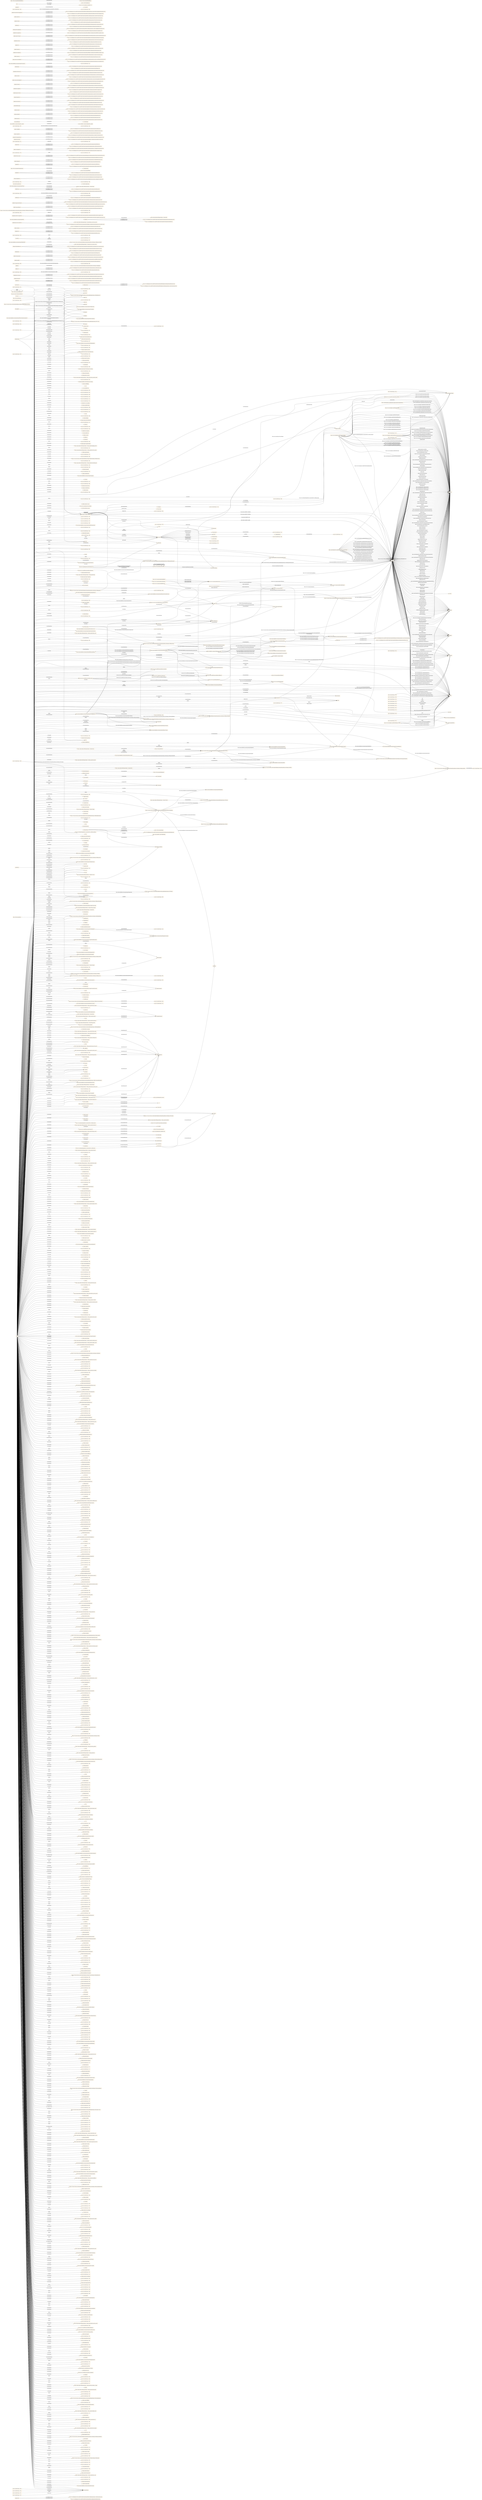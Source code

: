 digraph ar2dtool_diagram { 
rankdir=LR;
size="1501"
node [shape = rectangle, color="orange"]; "s4bldg:Outlet" "3bcc7169:196870a0a14:-7fbf" "3bcc7169:196870a0a14:-7f43" "s4bldg:Tank" "http://energy.linkeddata.es/em-kpi/ontology#EnergyDemandForecast" "s4bldg:Sensor" "s4bldg:FlowTerminal" ":StartStopState" "https://w3id.org/respond#Icon" ":Navigation" "s4bldg:ElectricGenerator" "3bcc7169:196870a0a14:-7fe8" "3bcc7169:196870a0a14:-7bf5" "https://w3id.org/seas/Building" ":ToggleCommand" "s4bldg:Coil" "3bcc7169:196870a0a14:-7fc6" "http://www.w3.org/2003/01/geo/wgs84_pos#Point" ":Command" "3bcc7169:196870a0a14:-7feb" ":Appliance" "s4bldg:BuildingSpace" ":SensingFunction" ":MotionState" "http://identifiers.org/mamo/Variable" "3bcc7169:196870a0a14:-7ba1" "3bcc7169:196870a0a14:-7ff5" "saref:Property" ":Severity" "http://energy.linkeddata.es/em-kpi/ontology#EnergyProduction" ":SocialUnit" "https://sargon-n5geh.netlify.app/ontology/1.0/classes/Voltage" "s4bldg:Humidifier" "3bcc7169:196870a0a14:-7bb4" "s4bldg:VibrationIsolator" ":MultiLevelState" "https://w3id.org/seas/BuildingStorey" ":EventSeverity" "3bcc7169:196870a0a14:-7f3c" "https://www.auto.tuwien.ac.at/downloads/thinkhome/ontology/gbBuildingOntology.owl#BuildingParameter" "s4bldg:Engine" "3bcc7169:196870a0a14:-7c72" "https://www.auto.tuwien.ac.at/downloads/thinkhome/ontology/gbBuildingOntology.owl#BuildingStorey" "s4bldg:AirToAirHeatRecovery" ":Task" ":OpenCloseFunction" "3bcc7169:196870a0a14:-7f13" ":StartCommand" "http://energy.linkeddata.es/em-kpi/ontology#FeedInTariff" "3bcc7169:196870a0a14:-7f4f" "3bcc7169:196870a0a14:-7f82" ":Price" "3bcc7169:196870a0a14:-7f7f" ":Power" "3bcc7169:196870a0a14:-7c9f" ":TravelTime" ":StartStopFunction" "http://energy.linkeddata.es/em-kpi/ontology#IndoorComfort" ":Passage" ":Space" ":RoleInContext" "3bcc7169:196870a0a14:-7f9a" "3bcc7169:196870a0a14:-7ede" ":OnCommand" ":EventImpact" ":Route" "s4bldg:Burner" "3bcc7169:196870a0a14:-7f9f" "https://www.auto.tuwien.ac.at/downloads/thinkhome/ontology/gbBuildingOntology.owl#EquipmentParameter" "s4bldg:Condenser" "s4bldg:EnergyConversionDevice" "s4bldg:Fan" "http://energy.linkeddata.es/em-kpi/ontology#BuildingType" "https://www.auto.tuwien.ac.at/downloads/thinkhome/ontology/gbBuildingOntology.owl#Volume" "http://xmlns.com/foaf/0.1/Person" "s4bldg:ElectricFlowStorageDevice" "3bcc7169:196870a0a14:-7c26" "http://energy.linkeddata.es/em-kpi/ontology#KPIEvaluatedObject" "3bcc7169:196870a0a14:-7fd2" ":Property" ":SetAbsoluteLevelCommand" "3bcc7169:196870a0a14:-7fcf" "http://energy.linkeddata.es/em-kpi/ontology#OperationalKPI" "3bcc7169:196870a0a14:-7f39" "3bcc7169:196870a0a14:-7f2e" "http://energy.linkeddata.es/em-kpi/ontology#KPICalculationComponent" "3bcc7169:196870a0a14:-7fbb" "3bcc7169:196870a0a14:-7c7e" "https://w3id.org/respond#Gateway" "https://www.auto.tuwien.ac.at/downloads/thinkhome/ontology/EnergyResourceOntology.owl#EnergyGain" "http://purl.org/ontology/olo/core#Slot" "3bcc7169:196870a0a14:-7c6a" "http://energy.linkeddata.es/em-kpi/ontology#WeatherForecast" "https://www.auto.tuwien.ac.at/downloads/thinkhome/ontology/EnergyResourceOntology.owl#EnergyProducerFacility" "http://energy.linkeddata.es/em-kpi/ontology#Assumption" "https://smartdatamodels.org/dataModel.Transportation/EVChargingStation" "s4bldg:TransportElement" ":Profile" ":DisplayScreen" "3bcc7169:196870a0a14:-7c33" "3bcc7169:196870a0a14:-7ee2" "https://sargon-n5geh.netlify.app/ontology/1.0/classes/Fan" "http://energy.linkeddata.es/em-kpi/ontology#EnergyStorage" ":PersonAbility" "http://www.owl-ontologies.com/EPC4EU#Certifier" ":Service" ":State" "https://sargon-n5geh.netlify.app/ontology/1.0/classes/Current" "s4bldg:FireSuppressionTerminal" "3bcc7169:196870a0a14:-7ee7" "s4bldg:Lamp" "saref:Actuator" "3bcc7169:196870a0a14:-7fdb" "http://www.ontologydesignpatterns.org/ont/dul/DUL.owl#PhysicalObject" "3bcc7169:196870a0a14:-7c84" "https://sargon-n5geh.netlify.app/ontology/1.0/classes/Pump" ":AlertingDevice" ":Impact" "3bcc7169:196870a0a14:-7f6a" ":HorizontalMovingPavement" "http://energy.linkeddata.es/em-kpi/ontology#ExtWall" "3bcc7169:196870a0a14:-7f8b" "https://smartdatamodels.org/dataModel.Energy/ACMeausrement" "http://www.w3.org/2006/time#Instant" "3bcc7169:196870a0a14:-7faf" "s4bldg:ShadingDevice" "https://sargon-n5geh.netlify.app/ontology/1.0/classes/Energy_conversion_device" ":Sensor" "http://energy.linkeddata.es/em-kpi/ontology#District" "3bcc7169:196870a0a14:-7e99" "https://www.auto.tuwien.ac.at/downloads/thinkhome/ontology/EnergyResourceOntology.owl#EnergyParameter" ":NotifyCommand" "3bcc7169:196870a0a14:-7f92" ":GraphBasedRoute" "https://www.auto.tuwien.ac.at/downloads/thinkhome/ontology/EnergyResourceOntology.owl#EnergyDemand" "3bcc7169:196870a0a14:-7fa2" "https://w3id.org/bot#Space" "http://energy.linkeddata.es/em-kpi/ontology#EnergySupplyFromStorage" "https://sargon-n5geh.netlify.app/ontology/1.0/classes/State_of_charge" "https://sargon-n5geh.netlify.app/ontology/1.0/classes/Flow" "http://energy.linkeddata.es/em-kpi/ontology#WindDirection" "https://w3id.org/respond#Boiler" "https://www.auto.tuwien.ac.at/downloads/thinkhome/ontology/EnergyResourceOntology.owl#BuildingThing" "http://energy.linkeddata.es/em-kpi/ontology#Stakeholder" "3bcc7169:196870a0a14:-7f33" ":PointOfInterest" "https://w3id.org/respond#WashingMachine" "s4bldg:Filter" ":HandheldDevice" "s4bldg:TubeBundle" ":Telephone" "3bcc7169:196870a0a14:-7f46" "s4bldg:FlowInstrument" "https://w3id.org/seas/Room" ":LevelControlFunction" "3bcc7169:196870a0a14:-7f76" ":Group" "https://sargon-n5geh.netlify.app/ontology/1.0/classes/Zone" "http://energy.linkeddata.es/em-kpi/ontology#EnergyProductionForecast" ":Device" "3bcc7169:196870a0a14:-7fb6" ":ActuatingFunction" "s4bldg:SwitchingDevice" ":Quality" ":SetRelativeLevelCommand" "https://w3id.org/seas/BuildingSpace" "https://www.auto.tuwien.ac.at/downloads/thinkhome/ontology/gbBuildingOntology.owl#Area" "http://energy.linkeddata.es/em-kpi/ontology#EnergySupplyFromExternalGrid" ":FitnessStatus" "s4bldg:Chiller" "http://energy.linkeddata.es/em-kpi/ontology#PowerEquipment" "3bcc7169:196870a0a14:-7fc9" "s4bldg:FlowController" "http://purl.oclc.org/NET/ssnx/ssn#FeatureOfInterest" "s4bldg:FlowTreatmentDevice" ":Temperature" "3bcc7169:196870a0a14:-7c17" ":ActivityImpact" "http://energy.linkeddata.es/em-kpi/ontology#Pump" "http://energy.linkeddata.es/em-kpi/ontology#Fan" "http://energy.linkeddata.es/em-kpi/ontology#EquipmentType" "3bcc7169:196870a0a14:-7c03" "http://energy.linkeddata.es/em-kpi/ontology#TacticalKPI" "http://www.w3.org/ns/sosa/ObservableProperty" ":Event" "3bcc7169:196870a0a14:-7ffc" "http://energy.linkeddata.es/em-kpi/ontology#PhotovoltaicGeneratingUnit" "https://www.auto.tuwien.ac.at/downloads/thinkhome/ontology/ProcessOntology.owl#OccupancyParameter" "https://www.auto.tuwien.ac.at/downloads/thinkhome/ontology/EnergyResourceOntology.owl#EnergyTariff" "https://www.auto.tuwien.ac.at/downloads/thinkhome/ontology/EnergyResourceOntology.owl#Appliance" "3bcc7169:196870a0a14:-7ff8" ":NavigationalState" "3bcc7169:196870a0a14:-7f96" "http://energy.linkeddata.es/em-kpi/ontology#PhotovoltaicType" ":GetSensingDataCommand" ":Parameter" ":BuildingRelated" "s4bldg:CoolingTower" "https://sargon-n5geh.netlify.app/ontology/1.0/classes/Channel" "3bcc7169:196870a0a14:-7edc" ":DeviationState" "http://energy.linkeddata.es/em-kpi/ontology#KPICalculation" "3bcc7169:196870a0a14:-7c0a" ":WashingMachine" "http://purl.oclc.org/NET/ssnx/ssn#ObservationValue" "s4bldg:CooledBeam" "https://www.auto.tuwien.ac.at/downloads/thinkhome/ontology/EnergyResourceOntology.owl#Room" ":VerticalMovingPavement" "https://www.auto.tuwien.ac.at/downloads/thinkhome/ontology/gbBuildingOntology.owl#U-value" ":RouteElement" "3bcc7169:196870a0a14:-7fee" "3bcc7169:196870a0a14:-7f03" ":EventFunction" "http://energy.linkeddata.es/em-kpi/ontology#EnergySupplyFromSiteProduction" "http://www.w3.org/ns/sosa/Observation" ":Light" "3bcc7169:196870a0a14:-7fa8" ":Intensity" "http://identifiers.org/mamo/Dependent_variable" ":Activity" "https://www.auto.tuwien.ac.at/downloads/thinkhome/ontology/EnergyResourceOntology.owl#EnergyType" ":VerticalPassage" ":MeteringFunction" "http://energy.linkeddata.es/em-kpi/ontology#DatumSource" "https://www.auto.tuwien.ac.at/downloads/thinkhome/ontology/gbBuildingOntology.owl#Weather" "3bcc7169:196870a0a14:-7f7c" ":OnOffFunction" ":OpenCommand" "https://www.auto.tuwien.ac.at/downloads/thinkhome/ontology/gbBuildingOntology.owl#Schedule" ":Ability" "s4bldg:Evaporator" "http://energy.linkeddata.es/em-kpi/ontology#OccupantBehavior" "3bcc7169:196870a0a14:-7bfe" "s4bldg:SpaceHeater" "3bcc7169:196870a0a14:-7fd6" "3bcc7169:196870a0a14:-7c77" "3bcc7169:196870a0a14:-7ff2" "s4bldg:Interceptor" "s4bldg:Boiler" ":Measurement" "http://energy.linkeddata.es/em-kpi/ontology#PowerSystemResource" ":LightSwitch" "https://w3id.org/seas/Property" "http://energy.linkeddata.es/em-kpi/ontology#BuildingEquipment" "http://energy.linkeddata.es/em-kpi/ontology#KPI" "schema:Event" "http://energy.linkeddata.es/em-kpi/ontology#PowerDeliveryUnit" "http://www.owl-ontologies.com/EPC4EU#Certificate" "https://sargon-n5geh.netlify.app/ontology/1.0/classes/Room" "3bcc7169:196870a0a14:-7fe3" "3bcc7169:196870a0a14:-7c23" "3bcc7169:196870a0a14:-7fcc" "3bcc7169:196870a0a14:-7f3f" "https://sargon-n5geh.netlify.app/ontology/1.0/classes/Floor" "3bcc7169:196870a0a14:-7f2b" "https://www.auto.tuwien.ac.at/downloads/thinkhome/ontology/EnergyResourceOntology.owl#EnergyCost" ":Time" "s4bldg:Actuator" "s4bldg:HeatExchanger" "http://energy.linkeddata.es/em-kpi/ontology#GeneratingUnit" "s4bldg:ProtectiveDevice" "3bcc7169:196870a0a14:-7fdf" "https://sargon-n5geh.netlify.app/ontology/1.0/classes/Tap_position" "http://identifiers.org/mamo/Independent_variable" "https://www.auto.tuwien.ac.at/downloads/thinkhome/ontology/EnergyResourceOntology.owl#EnergySupply" "3bcc7169:196870a0a14:-7f79" "3bcc7169:196870a0a14:-7f5a" "s4bldg:MedicalDevice" "https://www.auto.tuwien.ac.at/downloads/thinkhome/ontology/gbBuildingOntology.owl#Zone" "3bcc7169:196870a0a14:-7ba9" "3bcc7169:196870a0a14:-7f4c" "http://energy.linkeddata.es/em-kpi/ontology#WindSpeed" "s4bldg:EvaporativeCooler" "s4bldg:ElectricAppliance" "s4bldg:Building" "saref:UnitOfMeasure" "3bcc7169:196870a0a14:-7f6d" "http://www.w3.org/2006/time#TemporalEntity" "http://www.w3.org/2006/time#Interval" "s4bldg:DuctSilencer" "https://w3id.org/seas/FeatureOfInterest" "s4bldg:CommunicationAppliance" "s4bldg:Controller" "https://www.auto.tuwien.ac.at/downloads/thinkhome/ontology/EnergyResourceOntology.owl#EnergyCostTariff" "3bcc7169:196870a0a14:-7f52" "https://www.auto.tuwien.ac.at/downloads/thinkhome/ontology/gbBuildingOntology.owl#BuildingElement" "s4bldg:ElectricTimeControl" ":GetMeterHistoryCommand" "https://www.auto.tuwien.ac.at/downloads/thinkhome/ontology/EnergyResourceOntology.owl#Equipment" ":StepDownCommand" "3bcc7169:196870a0a14:-7f1f" "s4bldg:Damper" "https://www.auto.tuwien.ac.at/downloads/thinkhome/ontology/EnergyResourceOntology.owl#EnergyFacility" "saref:Measurement" ":Actuator" "3bcc7169:196870a0a14:-7fc2" ":GetMeterDataCommand" ":ActivityStatus" "http://energy.linkeddata.es/em-kpi/ontology#KPIValue" "http://energy.linkeddata.es/em-kpi/ontology#StoringUnit" "https://www.auto.tuwien.ac.at/downloads/thinkhome/ontology/WeatherOntology.owl#Wind" "http://www.owl-ontologies.com/EPC4EU#EnergyConversionSystem" "http://www.wurvoc.org/vocabularies/om-1.8/Unit_of_measure" "https://www.auto.tuwien.ac.at/downloads/thinkhome/ontology/EnergyResourceOntology.owl#EnergyConsumerFacility" ":OpenCloseState" "3bcc7169:196870a0a14:-7f28" "s4bldg:UnitaryControlElement" "http://energy.linkeddata.es/em-kpi/ontology#Occupant" "http://energy.linkeddata.es/em-kpi/ontology#PerformanceGoal" ":Meter" "s4bldg:Compressor" "s4bldg:FlowMovingDevice" "http://identifiers.org/mamo/Mathematical_model" ":HorizontalPassage" "3bcc7169:196870a0a14:-7f57" "s4bldg:Transformer" "http://purl.org/ontology/olo/core#OrderedList" ":OnOffState" "3bcc7169:196870a0a14:-7dbc" "http://purl.oclc.org/NET/ssnx/ssn#Observation" "http://www.w3.org/ns/sosa/Sensor" "s4bldg:Valve" "3bcc7169:196870a0a14:-7f87" "3bcc7169:196870a0a14:-7f73" ":AvailabilityStatus" "s4bldg:ElectricMotor" "http://energy.linkeddata.es/em-kpi/ontology#Roof" "https://sargon-n5geh.netlify.app/ontology/1.0/classes/Air_to_air_heat_recovery" "https://w3id.org/bot#Zone" "s4bldg:SanitaryTerminal" "https://www.auto.tuwien.ac.at/downloads/thinkhome/ontology/EnergyResourceOntology.owl#Floor" ":Smoke" "s4bldg:FlowStorageDevice" ":GetCurrentMeterValueCommand" ":Function" ":Switch" ":ActivitySeverity" "dcterms:Location" ":Commodity" "s4bldg:Pump" "http://purl.oclc.org/NET/ssnx/ssn#Property" "http://energy.linkeddata.es/em-kpi/ontology#ExtWindow" ":RoutePoint" ":CloseCommand" "3bcc7169:196870a0a14:-7ba7" "s4bldg:PhysicalObject" ":SwitchOnService" "s4bldg:AudioVisualAppliance" "3bcc7169:196870a0a14:-7b9d" "s4bldg:Alarm" "s4bldg:FlowMeter" ":Role" "3bcc7169:196870a0a14:-7e74" ":StepUpCommand" "http://energy.linkeddata.es/em-kpi/ontology#Equation" ":Device" "3bcc7169:196870a0a14:-7ecc" "https://www.auto.tuwien.ac.at/downloads/thinkhome/ontology/gbBuildingOntology.owl#EnvironmentalParameter" "http://energy.linkeddata.es/em-kpi/ontology#UniversalConstant" "3bcc7169:196870a0a14:-7fb3" "http://energy.linkeddata.es/em-kpi/ontology#EnergyForecast" "3bcc7169:196870a0a14:-7b96" "https://sargon-n5geh.netlify.app/ontology/1.0/classes/Tenant" "http://purl.org/iot/vocab/m3-lite#Power" ":StopCommand" "http://energy.linkeddata.es/em-kpi/ontology#EnergyConsumer" "3bcc7169:196870a0a14:-7c4b" "s4bldg:SolarDevice" "3bcc7169:196870a0a14:-7f36" "3bcc7169:196870a0a14:-7f22" "s4bldg:ProtectiveDeviceTrippingUnit" "3bcc7169:196870a0a14:-7bbf" "3bcc7169:196870a0a14:-7f5e" "https://www.auto.tuwien.ac.at/downloads/thinkhome/ontology/gbBuildingOntology.owl#Building" "http://www.owl-ontologies.com/EPC4EU#EnergySystem" "http://energy.linkeddata.es/em-kpi/ontology#EquipmentContainer" "http://energy.linkeddata.es/em-kpi/ontology#StrategicKPI" ":Description" ":OffCommand" "https://sargon-n5geh.netlify.app/ontology/1.0/classes/Volume" "owl:Thing" "3bcc7169:196870a0a14:-7f65" "https://w3id.org/respond#Lamp" "saref:Device" "3bcc7169:196870a0a14:-7fa5" ; /*classes style*/
	"https://sargon-n5geh.netlify.app/ontology/1.0/object_properties/located_at" -> "owl:topObjectProperty" [ label = "rdfs:subPropertyOf" ];
	"https://www.auto.tuwien.ac.at/downloads/thinkhome/ontology/EnergyResourceOntology.owl#EnergyFacility" -> "3bcc7169:196870a0a14:-7ba9" [ label = "owl:equivalentClass" ];
	"https://w3id.org/respond#WashingMachine" -> ":WashingMachine" [ label = "owl:equivalentClass" ];
	"s4bldg:SolarDevice" -> "http://www.buildingsmart-tech.org/ifc/IFC4/Add1/html/schema/ifcelectricaldomain/pset/pset_solardevicetypecommon.htm" [ label = "prov:hadPrimarySource" ];
	"s4bldg:SolarDevice" -> "http://www.buildingsmart-tech.org/ifc/IFC4/Add1/html/schema/ifcelectricaldomain/lexical/ifcsolardevicetypeenum.htm" [ label = "prov:hadPrimarySource" ];
	"https://sargon-n5geh.netlify.app/ontology/1.0/data_properties/reactive_power" -> "owl:topDataProperty" [ label = "rdfs:subPropertyOf" ];
	"https://w3id.org/bot#Space" -> ":Space" [ label = "owl:equivalentClass" ];
	"s4bldg:Building" -> "http://www.buildingsmart-tech.org/ifc/IFC4/Add1/html/schema/ifcproductextension/lexical/ifcbuilding.htm" [ label = "prov:hadPrimarySource" ];
	"s4bldg:Building" -> "https://w3id.org/ifc/IFC4_ADD1#IfcBuilding" [ label = "rdfs:seeAlso" ];
	"s4bldg:Building" -> "https://www.auto.tuwien.ac.at/downloads/thinkhome/ontology/gbBuildingOntology.owl#Building" [ label = "owl:equivalentClass" ];
	"s4bldg:Building" -> "https://w3id.org/seas/Building" [ label = "owl:equivalentClass" ];
	"s4bldg:SanitaryTerminal" -> "http://www.buildingsmart-tech.org/ifc/IFC4/Add1/html/schema/ifcplumbingfireprotectiondomain/pset/pset_sanitaryterminaltypecommon.htm" [ label = "prov:hadPrimarySource" ];
	"s4bldg:SanitaryTerminal" -> "http://www.buildingsmart-tech.org/ifc/IFC4/Add1/html/schema/ifcplumbingfireprotectiondomain/lexical/ifcsanitaryterminal.htm" [ label = "prov:hadPrimarySource" ];
	"https://sargon-n5geh.netlify.app/ontology/1.0/data_properties/max_reactive_power" -> "owl:topDataProperty" [ label = "rdfs:subPropertyOf" ];
	"s4bldg:Filter" -> "http://www.buildingsmart-tech.org/ifc/IFC4/Add1/html/schema/ifchvacdomain/lexical/ifcfilter.htm" [ label = "prov:hadPrimarySource" ];
	"s4bldg:Filter" -> "http://www.buildingsmart-tech.org/ifc/IFC4/Add1/html/schema/ifchvacdomain/pset/pset_filtertypecommon.htm" [ label = "prov:hadPrimarySource" ];
	"https://sargon-n5geh.netlify.app/ontology/1.0/data_properties/accuracy" -> "owl:topDataProperty" [ label = "rdfs:subPropertyOf" ];
	"https://sargon-n5geh.netlify.app/ontology/1.0/data_properties/tap_position" -> "owl:topDataProperty" [ label = "rdfs:subPropertyOf" ];
	":StartCommand" -> ":StopCommand" [ label = "owl:disjointWith" ];
	"s4bldg:FlowTreatmentDevice" -> "http://www.buildingsmart-tech.org/ifc/IFC4/Add1/html/schema/ifcsharedbldgserviceelements/lexical/ifcflowtreatmentdevice.htm" [ label = "prov:hadPrimarySource" ];
	"saref:isMeasuredIn" -> ":isMeasuredIn" [ label = "owl:equivalentProperty" ];
	"s4bldg:FlowMovingDevice" -> "http://www.buildingsmart-tech.org/ifc/IFC4/Add1/html/schema/ifcsharedbldgserviceelements/lexical/ifcflowmovingdevice.htm" [ label = "prov:hadPrimarySource" ];
	"saref:hasValue" -> ":hasValue" [ label = "owl:equivalentProperty" ];
	"saref:hasValue" -> ":hasValue" [ label = "owl:equivalentProperty" ];
	"s4bldg:contains" -> "https://www.auto.tuwien.ac.at/downloads/thinkhome/ontology/EnergyResourceOntology.owl#contains" [ label = "owl:equivalentProperty" ];
	"http://purl.org/iot/vocab/m3-lite#Power" -> ":Power" [ label = "owl:equivalentClass" ];
	"s4bldg:Sensor" -> "http://www.buildingsmart-tech.org/ifc/IFC4/Add1/html/schema/ifcbuildingcontrolsdomain/pset/pset_sensortypecommon.htm" [ label = "prov:hadPrimarySource" ];
	"s4bldg:Sensor" -> "http://www.buildingsmart-tech.org/ifc/IFC4/Add1/html/schema/ifcbuildingcontrolsdomain/lexical/ifcsensor.htm" [ label = "prov:hadPrimarySource" ];
	"s4bldg:SpaceHeater" -> "http://www.buildingsmart-tech.org/ifc/IFC4/Add1/html/schema/ifchvacdomain/pset/pset_spaceheatertypecommon.htm" [ label = "prov:hadPrimarySource" ];
	"s4bldg:SpaceHeater" -> "http://www.buildingsmart-tech.org/ifc/IFC4/Add1/html/schema/ifchvacdomain/lexical/ifcspaceheater.htm" [ label = "prov:hadPrimarySource" ];
	"s4bldg:AirToAirHeatRecovery" -> "http://www.buildingsmart-tech.org/ifc/IFC4/Add1/html/schema/ifchvacdomain/pset/pset_airtoairheatrecoverytypecommon.htm" [ label = "prov:hadPrimarySource" ];
	"s4bldg:AirToAirHeatRecovery" -> "https://sargon-n5geh.netlify.app/ontology/1.0/classes/Air_to_air_heat_recovery" [ label = "owl:equivalentClass" ];
	"s4bldg:AirToAirHeatRecovery" -> "http://www.buildingsmart-tech.org/ifc/IFC4/Add1/html/schema/ifchvacdomain/lexical/ifcairtoairheatrecovery.htm" [ label = "prov:hadPrimarySource" ];
	"s4bldg:ElectricGenerator" -> "http://www.buildingsmart-tech.org/ifc/IFC4/Add1/html/schema/ifcelectricaldomain/pset/pset_electricgeneratortypecommon.htm" [ label = "prov:hadPrimarySource" ];
	"s4bldg:ElectricGenerator" -> "http://www.buildingsmart-tech.org/ifc/IFC4/Add1/html/schema/ifcelectricaldomain/lexical/ifcelectricgenerator.htm" [ label = "prov:hadPrimarySource" ];
	"s4bldg:ProtectiveDevice" -> "http://www.buildingsmart-tech.org/ifc/IFC4/Add1/html/schema/ifcelectricaldomain/pset/pset_protectivedevicetypecommon.htm" [ label = "prov:hadPrimarySource" ];
	"s4bldg:ProtectiveDevice" -> "http://www.buildingsmart-tech.org/ifc/IFC4/Add1/html/schema/ifcelectricaldomain/lexical/ifcprotectivedevice.htm" [ label = "prov:hadPrimarySource" ];
	"schema:address" -> "https://sargon-n5geh.netlify.app/ontology/1.0/data_properties/address" [ label = "owl:equivalentProperty" ];
	"s4bldg:Condenser" -> "http://www.buildingsmart-tech.org/ifc/IFC4/Add1/html/schema/ifchvacdomain/lexical/ifccondenser.htm" [ label = "prov:hadPrimarySource" ];
	"s4bldg:Condenser" -> "http://www.buildingsmart-tech.org/ifc/IFC4/Add1/html/schema/ifchvacdomain/pset/pset_condensertypecommon.htm" [ label = "prov:hadPrimarySource" ];
	"http://www.ontologydesignpatterns.org/ont/dul/DUL.owl#hasLocation" -> "http://www.w3.org/2003/01/geo/wgs84_pos#location" [ label = "owl:equivalentProperty" ];
	"https://www.auto.tuwien.ac.at/downloads/thinkhome/ontology/EnergyResourceOntology.owl#Equipment" -> "3bcc7169:196870a0a14:-7b96" [ label = "owl:equivalentClass" ];
	":Device" -> ":Device" [ label = "owl:equivalentClass" ];
	"s4bldg:Pump" -> "http://www.buildingsmart-tech.org/ifc/IFC4/Add1/html/schema/ifchvacdomain/lexical/ifcpump.htm" [ label = "prov:hadPrimarySource" ];
	"s4bldg:Pump" -> "https://sargon-n5geh.netlify.app/ontology/1.0/classes/Pump" [ label = "owl:equivalentClass" ];
	"s4bldg:Pump" -> "http://www.buildingsmart-tech.org/ifc/IFC4/Add1/html/schema/ifchvacdomain/pset/pset_pumptypecommon.htm" [ label = "prov:hadPrimarySource" ];
	"s4bldg:CooledBeam" -> "http://www.buildingsmart-tech.org/ifc/IFC4/Add1/html/schema/ifchvacdomain/lexical/ifccooledbeam.htm" [ label = "prov:hadPrimarySource" ];
	"s4bldg:CooledBeam" -> "http://www.buildingsmart-tech.org/ifc/IFC4/Add1/html/schema/ifchvacdomain/pset/pset_cooledbeamtypecommon.htm" [ label = "prov:hadPrimarySource" ];
	":adjacentTo" -> ":connectedTo" [ label = "owl:propertyDisjointWith" ];
	"https://sargon-n5geh.netlify.app/ontology/1.0/object_properties/located_in" -> ":locatedIn" [ label = "owl:equivalentProperty" ];
	"s4bldg:Valve" -> "http://www.buildingsmart-tech.org/ifc/IFC4/Add1/html/schema/ifchvacdomain/pset/pset_valvetypecommon.htm" [ label = "prov:hadPrimarySource" ];
	"s4bldg:Valve" -> "http://www.buildingsmart-tech.org/ifc/IFC4/Add1/html/schema/ifchvacdomain/lexical/ifcvalve.htm" [ label = "prov:hadPrimarySource" ];
	"s4bldg:Chiller" -> "http://www.buildingsmart-tech.org/ifc/IFC4/Add1/html/schema/ifchvacdomain/lexical/ifcchiller.htm" [ label = "prov:hadPrimarySource" ];
	"s4bldg:Chiller" -> "http://www.buildingsmart-tech.org/ifc/IFC4/Add1/html/schema/ifchvacdomain/pset/pset_chillertypecommon.htm" [ label = "prov:hadPrimarySource" ];
	"http://www.w3.org/ns/sosa/Sensor" -> "s4bldg:Sensor" [ label = "owl:equivalentClass" ];
	"http://www.ontologydesignpatterns.org/ont/dul/DUL.owl#hasValue" -> "saref:hasValue" [ label = "owl:equivalentProperty" ];
	"https://www.auto.tuwien.ac.at/downloads/thinkhome/ontology/EnergyResourceOntology.owl#EnergyProducerFacility" -> "3bcc7169:196870a0a14:-7b9d" [ label = "owl:equivalentClass" ];
	"http://energy.linkeddata.es/em-kpi/ontology#GeneratingUnit" -> "3bcc7169:196870a0a14:-7f03" [ label = "owl:equivalentClass" ];
	"https://w3id.org/bot#Zone" -> "https://www.auto.tuwien.ac.at/downloads/thinkhome/ontology/gbBuildingOntology.owl#Zone" [ label = "owl:equivalentClass" ];
	"http://energy.linkeddata.es/em-kpi/ontology#StoringUnit" -> "3bcc7169:196870a0a14:-7ecc" [ label = "owl:equivalentClass" ];
	":StepDownCommand" -> ":StepUpCommand" [ label = "owl:disjointWith" ];
	"s4bldg:ElectricTimeControl" -> "http://www.buildingsmart-tech.org/ifc/IFC4/Add1/html/schema/ifcelectricaldomain/pset/pset_electrictimecontroltypecommon.htm" [ label = "prov:hadPrimarySource" ];
	"s4bldg:ElectricTimeControl" -> "http://www.buildingsmart-tech.org/ifc/IFC4/Add1/html/schema/ifcelectricaldomain/lexical/ifcelectrictimecontrol.htm" [ label = "prov:hadPrimarySource" ];
	"https://sargon-n5geh.netlify.app/ontology/1.0/data_properties/sample_rate" -> "owl:topDataProperty" [ label = "rdfs:subPropertyOf" ];
	"s4bldg:Burner" -> "http://www.buildingsmart-tech.org/ifc/IFC4/Add1/html/schema/ifchvacdomain/pset/pset_burnertypecommon.htm" [ label = "prov:hadPrimarySource" ];
	"s4bldg:Burner" -> "http://www.buildingsmart-tech.org/ifc/IFC4/Add1/html/schema/ifchvacdomain/lexical/ifcburner.htm" [ label = "prov:hadPrimarySource" ];
	"http://energy.linkeddata.es/em-kpi/ontology#EnergyConsumer" -> "3bcc7169:196870a0a14:-7f13" [ label = "owl:equivalentClass" ];
	"https://sargon-n5geh.netlify.app/ontology/1.0/object_properties/name" -> "owl:topObjectProperty" [ label = "rdfs:subPropertyOf" ];
	"s4bldg:Humidifier" -> "http://www.buildingsmart-tech.org/ifc/IFC4/Add1/html/schema/ifchvacdomain/pset/pset_humidifiertypecommon.htm" [ label = "prov:hadPrimarySource" ];
	"s4bldg:Humidifier" -> "http://www.buildingsmart-tech.org/ifc/IFC4/Add1/html/schema/ifchvacdomain/lexical/ifchumidifier.htm" [ label = "prov:hadPrimarySource" ];
	":Property" -> "https://w3id.org/seas/Property" [ label = "owl:equivalentClass" ];
	"http://energy.linkeddata.es/em-kpi/ontology#PowerDeliveryUnit" -> "3bcc7169:196870a0a14:-7ee7" [ label = "owl:equivalentClass" ];
	"s4bldg:CommunicationAppliance" -> "http://www.buildingsmart-tech.org/ifc/IFC4/Add1/html/schema/ifcelectricaldomain/pset/pset_communicationsappliancetypecommon.htm" [ label = "prov:hadPrimarySource" ];
	"s4bldg:CommunicationAppliance" -> "http://www.buildingsmart-tech.org/ifc/IFC4/Add1/html/schema/ifcelectricaldomain/lexical/ifccommunicationsappliance.htm" [ label = "prov:hadPrimarySource" ];
	"bed:" -> "https://chowlk.linkeddata.es/" [ label = "mod:createdWith" ];
	"bed:" -> "http://www.owl-ontologies.com/bed#/v0.5.0" [ label = "owl:versionIRI" ];
	"s4bldg:Transformer" -> "http://www.buildingsmart-tech.org/ifc/IFC4/Add1/html/schema/ifcelectricaldomain/pset/pset_transformertypecommon.htm" [ label = "prov:hadPrimarySource" ];
	"s4bldg:Transformer" -> "http://www.buildingsmart-tech.org/ifc/IFC4/Add1/html/schema/ifcelectricaldomain/lexical/ifctransformer.htm" [ label = "prov:hadPrimarySource" ];
	"http://energy.linkeddata.es/em-kpi/ontology#PowerSystemResource" -> "3bcc7169:196870a0a14:-7ede" [ label = "owl:equivalentClass" ];
	"http://www.w3.org/ns/sosa/hasSimpleResult" -> "http://www.w3.org/ns/sosa/Observation" [ label = "schema:domainIncludes" ];
	"s4bldg:FlowStorageDevice" -> "http://www.buildingsmart-tech.org/ifc/IFC4/Add1/html/schema/ifcsharedbldgserviceelements/lexical/ifcflowstoragedevice.htm" [ label = "prov:hadPrimarySource" ];
	"s4bldg:Controller" -> "http://www.buildingsmart-tech.org/ifc/IFC4/Add1/html/schema/ifcbuildingcontrolsdomain/pset/pset_controllertypecommon.htm" [ label = "prov:hadPrimarySource" ];
	"s4bldg:Controller" -> "http://www.buildingsmart-tech.org/ifc/IFC4/Add1/html/schema/ifcbuildingcontrolsdomain/lexical/ifccontroller.htm" [ label = "prov:hadPrimarySource" ];
	":HorizontalPassage" -> ":VerticalPassage" [ label = "owl:disjointWith" ];
	"s4bldg:BuildingSpace" -> "https://w3id.org/seas/BuildingSpace" [ label = "owl:equivalentClass" ];
	"http://purl.oclc.org/NET/ssnx/ssn#isPropertyOf" -> "https://w3id.org/seas/isPropertyOf" [ label = "owl:equivalentProperty" ];
	"saref:Actuator" -> ":Actuator" [ label = "owl:equivalentClass" ];
	"saref:Actuator" -> "s4bldg:Actuator" [ label = "owl:equivalentClass" ];
	"s4bldg:FlowController" -> "http://www.buildingsmart-tech.org/ifc/IFC4/Add1/html/schema/ifcsharedbldgserviceelements/lexical/ifcflowcontroller.htm" [ label = "prov:hadPrimarySource" ];
	"s4bldg:ShadingDevice" -> "http://www.buildingsmart-tech.org/ifc/IFC4/Add1/html/schema/ifcsharedbldgelements/lexical/ifcshadingdevice.htm" [ label = "prov:hadPrimarySource" ];
	"s4bldg:ShadingDevice" -> "http://www.buildingsmart-tech.org/ifc/IFC4/Add1/html/schema/ifcsharedbldgelements/pset/pset_shadingdevicecommon.htm" [ label = "prov:hadPrimarySource" ];
	"http://energy.linkeddata.es/em-kpi/ontology#PowerEquipment" -> "3bcc7169:196870a0a14:-7ee2" [ label = "owl:equivalentClass" ];
	"https://w3id.org/seas/BuildingStorey" -> "https://www.auto.tuwien.ac.at/downloads/thinkhome/ontology/gbBuildingOntology.owl#BuildingStorey" [ label = "owl:equivalentClass" ];
	"s4bldg:Lamp" -> "https://w3id.org/respond#Lamp" [ label = "owl:equivalentClass" ];
	"s4bldg:Lamp" -> "http://www.buildingsmart-tech.org/ifc/IFC4/Add1/html/schema/ifcelectricaldomain/lexical/ifclamp.htm" [ label = "prov:hadPrimarySource" ];
	"s4bldg:Lamp" -> "http://www.buildingsmart-tech.org/ifc/IFC4/Add1/html/schema/ifcelectricaldomain/pset/pset_lamptypecommon.htm" [ label = "prov:hadPrimarySource" ];
	"https://sargon-n5geh.netlify.app/ontology/1.0/classes/Volume" -> "https://www.auto.tuwien.ac.at/downloads/thinkhome/ontology/gbBuildingOntology.owl#Volume" [ label = "owl:equivalentClass" ];
	"https://sargon-n5geh.netlify.app/ontology/1.0/data_properties/time_stamp" -> "owl:topDataProperty" [ label = "rdfs:subPropertyOf" ];
	"https://sargon-n5geh.netlify.app/ontology/1.0/object_properties/has_channel" -> "owl:topObjectProperty" [ label = "rdfs:subPropertyOf" ];
	"s4bldg:Alarm" -> "http://www.buildingsmart-tech.org/ifc/IFC4/Add1/html/schema/ifcbuildingcontrolsdomain/pset/pset_alarmtypecommon.htm" [ label = "prov:hadPrimarySource" ];
	"s4bldg:Alarm" -> "http://www.buildingsmart-tech.org/ifc/IFC4/Add1/html/schema/ifcbuildingcontrolsdomain/lexical/ifcalarm.htm" [ label = "prov:hadPrimarySource" ];
	"https://sargon-n5geh.netlify.app/ontology/1.0/classes/Zone" -> "https://w3id.org/bot#Zone" [ label = "owl:equivalentClass" ];
	"s4bldg:Outlet" -> "http://www.buildingsmart-tech.org/ifc/IFC4/Add1/html/schema/ifcelectricaldomain/pset/pset_outlettypecommon.htm" [ label = "prov:hadPrimarySource" ];
	"s4bldg:Outlet" -> "http://www.buildingsmart-tech.org/ifc/IFC4/Add1/html/schema/ifcelectricaldomain/lexical/ifcoutlet.htm" [ label = "prov:hadPrimarySource" ];
	"s4bldg:ProtectiveDeviceTrippingUnit" -> "http://www.buildingsmart-tech.org/ifc/IFC4/Add1/html/schema/ifcelectricaldomain/pset/pset_protectivedevicetrippingunittypecommon.htm" [ label = "prov:hadPrimarySource" ];
	"s4bldg:ProtectiveDeviceTrippingUnit" -> "http://www.buildingsmart-tech.org/ifc/IFC4/Add1/html/schema/ifcelectricaldomain/lexical/ifcprotectivedevicetrippingunit.htm" [ label = "prov:hadPrimarySource" ];
	"http://energy.linkeddata.es/em-kpi/ontology#EnergyDemandForecast" -> "http://energy.linkeddata.es/em-kpi/ontology#EnergyProductionForecast" [ label = "owl:disjointWith" ];
	"s4bldg:MedicalDevice" -> "http://www.buildingsmart-tech.org/ifc/IFC4/Add1/html/schema/ifchvacdomain/pset/pset_medicaldevicetypecommon.htm" [ label = "prov:hadPrimarySource" ];
	"s4bldg:MedicalDevice" -> "http://www.buildingsmart-tech.org/ifc/IFC4/Add1/html/schema/ifchvacdomain/lexical/ifcmedicaldevice.htm" [ label = "prov:hadPrimarySource" ];
	"s4bldg:Compressor" -> "http://www.buildingsmart-tech.org/ifc/IFC4/Add1/html/schema/ifchvacdomain/pset/pset_compressortypecommon.htm" [ label = "prov:hadPrimarySource" ];
	"s4bldg:Compressor" -> "http://www.buildingsmart-tech.org/ifc/IFC4/Add1/html/schema/ifchvacdomain/lexical/ifccompressor.htm" [ label = "prov:hadPrimarySource" ];
	":GraphBasedRoute" -> "3bcc7169:196870a0a14:-7c0a" [ label = "owl:equivalentClass" ];
	"https://sargon-n5geh.netlify.app/ontology/1.0/data_properties/data_provider" -> "https://smartdatamodels.org/dataProvider" [ label = "owl:equivalentProperty" ];
	"http://www.ontologydesignpatterns.org/ont/dul/DUL.owl#PhysicalObject" -> "s4bldg:PhysicalObject" [ label = "owl:equivalentClass" ];
	"http://www.w3.org/ns/sosa/observes" -> "http://www.w3.org/ns/sosa/ObservableProperty" [ label = "schema:rangeIncludes" ];
	"http://www.w3.org/ns/sosa/observes" -> "http://www.w3.org/ns/sosa/Sensor" [ label = "schema:domainIncludes" ];
	"http://purl.oclc.org/NET/ssnx/ssn#Observation" -> "http://www.w3.org/ns/sosa/Observation" [ label = "owl:equivalentClass" ];
	":OffCommand" -> ":OnCommand" [ label = "owl:disjointWith" ];
	"https://sargon-n5geh.netlify.app/ontology/1.0/classes/Floor" -> "https://www.auto.tuwien.ac.at/downloads/thinkhome/ontology/EnergyResourceOntology.owl#Floor" [ label = "owl:equivalentClass" ];
	":DeviationState" -> "3bcc7169:196870a0a14:-7c23" [ label = "owl:equivalentClass" ];
	"https://w3id.org/seas/Room" -> "https://www.auto.tuwien.ac.at/downloads/thinkhome/ontology/EnergyResourceOntology.owl#Room" [ label = "owl:equivalentClass" ];
	"s4bldg:CoolingTower" -> "http://www.buildingsmart-tech.org/ifc/IFC4/Add1/html/schema/ifchvacdomain/lexical/ifccoolingtower.htm" [ label = "prov:hadPrimarySource" ];
	"s4bldg:CoolingTower" -> "http://www.buildingsmart-tech.org/ifc/IFC4/Add1/html/schema/ifchvacdomain/pset/pset_coolingtowertypecommon.htm" [ label = "prov:hadPrimarySource" ];
	":Appliance" -> "https://www.auto.tuwien.ac.at/downloads/thinkhome/ontology/EnergyResourceOntology.owl#Appliance" [ label = "owl:equivalentClass" ];
	"s4bldg:ElectricAppliance" -> "http://www.buildingsmart-tech.org/ifc/IFC4/Add1/html/schema/ifcelectricaldomain/pset/pset_electricappliancetypecommon.htm" [ label = "prov:hadPrimarySource" ];
	"s4bldg:ElectricAppliance" -> "http://www.buildingsmart-tech.org/ifc/IFC4/Add1/html/schema/ifcelectricaldomain/lexical/ifcelectricappliance.htm" [ label = "prov:hadPrimarySource" ];
	":Navigation" -> "3bcc7169:196870a0a14:-7c03" [ label = "owl:equivalentClass" ];
	"s4bldg:HeatExchanger" -> "http://www.buildingsmart-tech.org/ifc/IFC4/Add1/html/schema/ifchvacdomain/pset/pset_heatexchangertypecommon.htm" [ label = "prov:hadPrimarySource" ];
	"s4bldg:HeatExchanger" -> "http://www.buildingsmart-tech.org/ifc/IFC4/Add1/html/schema/ifchvacdomain/lexical/ifcheatexchanger.htm" [ label = "prov:hadPrimarySource" ];
	"saref:hasTimestamp" -> ":hasTimestamp" [ label = "owl:equivalentProperty" ];
	"schema:Event" -> ":Event" [ label = "owl:equivalentClass" ];
	"http://www.w3.org/ns/sosa/observedProperty" -> "http://www.w3.org/ns/sosa/ObservableProperty" [ label = "schema:rangeIncludes" ];
	"http://www.w3.org/ns/sosa/observedProperty" -> "http://www.w3.org/ns/sosa/Observation" [ label = "schema:domainIncludes" ];
	"http://purl.oclc.org/NET/ssnx/ssn#FeatureOfInterest" -> "https://w3id.org/seas/FeatureOfInterest" [ label = "owl:equivalentClass" ];
	"s4bldg:AudioVisualAppliance" -> "http://www.buildingsmart-tech.org/ifc/IFC4/Add1/html/schema/ifcelectricaldomain/pset/pset_audiovisualappliancetypecommon.htm" [ label = "prov:hadPrimarySource" ];
	"s4bldg:AudioVisualAppliance" -> "http://www.buildingsmart-tech.org/ifc/IFC4/Add1/html/schema/ifcelectricaldomain/lexical/ifcaudiovisualappliance.htm" [ label = "prov:hadPrimarySource" ];
	"s4bldg:FlowInstrument" -> "http://www.buildingsmart-tech.org/ifc/IFC4/Add1/html/schema/ifcbuildingcontrolsdomain/pset/pset_flowinstrumenttypecommon.htm" [ label = "prov:hadPrimarySource" ];
	"s4bldg:FlowInstrument" -> "http://www.buildingsmart-tech.org/ifc/IFC4/Add1/html/schema/ifcbuildingcontrolsdomain/lexical/ifcflowinstrument.htm" [ label = "prov:hadPrimarySource" ];
	"s4bldg:VibrationIsolator" -> "http://www.buildingsmart-tech.org/ifc/IFC4/Add1/html/schema/ifchvacdomain/lexical/ifcvibrationisolator.htm" [ label = "prov:hadPrimarySource" ];
	"s4bldg:VibrationIsolator" -> "http://www.buildingsmart-tech.org/ifc/IFC4/Add1/html/schema/ifchvacdomain/pset/pset_vibrationisolatortypecommon.htm" [ label = "prov:hadPrimarySource" ];
	"dcterms:identifier" -> ":id" [ label = "owl:equivalentProperty" ];
	"https://sargon-n5geh.netlify.app/ontology/1.0/data_properties/active_power" -> "owl:topDataProperty" [ label = "rdfs:subPropertyOf" ];
	"s4bldg:DuctSilencer" -> "http://www.buildingsmart-tech.org/ifc/IFC4/Add1/html/schema/ifchvacdomain/lexical/ifcductsilencer.htm" [ label = "prov:hadPrimarySource" ];
	"s4bldg:DuctSilencer" -> "http://www.buildingsmart-tech.org/ifc/IFC4/Add1/html/schema/ifchvacdomain/pset/pset_ductsilencertypecommon.htm" [ label = "prov:hadPrimarySource" ];
	"s4bldg:Actuator" -> "http://www.buildingsmart-tech.org/ifc/IFC4/Add1/html/schema/ifcbuildingcontrolsdomain/pset/pset_actuatortypecommon.htm" [ label = "prov:hadPrimarySource" ];
	"s4bldg:Actuator" -> "http://www.buildingsmart-tech.org/ifc/IFC4/Add1/html/schema/ifcbuildingcontrolsdomain/lexical/ifcactuator.htm" [ label = "prov:hadPrimarySource" ];
	"s4bldg:Evaporator" -> "http://www.buildingsmart-tech.org/ifc/IFC4/Add1/html/schema/ifchvacdomain/lexical/ifcevaporator.htm" [ label = "prov:hadPrimarySource" ];
	"s4bldg:Evaporator" -> "http://www.buildingsmart-tech.org/ifc/IFC4/Add1/html/schema/ifchvacdomain/pset/pset_evaporatortypecommon.htm" [ label = "prov:hadPrimarySource" ];
	"s4bldg:Coil" -> "http://www.buildingsmart-tech.org/ifc/IFC4/Add1/html/schema/ifchvacdomain/pset/pset_coiltypecommon.htm" [ label = "prov:hadPrimarySource" ];
	"s4bldg:Coil" -> "http://www.buildingsmart-tech.org/ifc/IFC4/Add1/html/schema/ifchvacdomain/lexical/ifccoil.htm" [ label = "prov:hadPrimarySource" ];
	"s4bldg:FireSuppressionTerminal" -> "http://www.buildingsmart-tech.org/ifc/IFC4/Add1/html/schema/ifcplumbingfireprotectiondomain/pset/pset_firesuppressionterminaltypecommon.htm" [ label = "prov:hadPrimarySource" ];
	"s4bldg:FireSuppressionTerminal" -> "http://www.buildingsmart-tech.org/ifc/IFC4/Add1/html/schema/ifcplumbingfireprotectiondomain/lexical/ifcfiresuppressionterminal.htm" [ label = "prov:hadPrimarySource" ];
	"schema:duration" -> ":timeDuration" [ label = "owl:equivalentProperty" ];
	"https://sargon-n5geh.netlify.app/ontology/1.0/data_properties/max_active_power" -> "owl:topDataProperty" [ label = "rdfs:subPropertyOf" ];
	"http://energy.linkeddata.es/em-kpi/ontology#Fan" -> "s4bldg:Fan" [ label = "owl:equivalentClass" ];
	"saref:relatesToProperty" -> ":relatesToProperty" [ label = "owl:equivalentProperty" ];
	"s4bldg:EvaporativeCooler" -> "http://www.buildingsmart-tech.org/ifc/IFC4/Add1/html/schema/ifchvacdomain/lexical/ifcevaporativecooler.htm" [ label = "prov:hadPrimarySource" ];
	"s4bldg:EvaporativeCooler" -> "http://www.buildingsmart-tech.org/ifc/IFC4/Add1/html/schema/ifchvacdomain/pset/pset_evaporativecoolertypecommon.htm" [ label = "prov:hadPrimarySource" ];
	"s4bldg:FlowMeter" -> "http://www.buildingsmart-tech.org/ifc/IFC4/Add1/html/schema/ifchvacdomain/pset/pset_flowmetertypecommon.htm" [ label = "prov:hadPrimarySource" ];
	"s4bldg:FlowMeter" -> "http://www.buildingsmart-tech.org/ifc/IFC4/Add1/html/schema/ifchvacdomain/lexical/ifcflowmeter.htm" [ label = "prov:hadPrimarySource" ];
	"s4bldg:TubeBundle" -> "http://www.buildingsmart-tech.org/ifc/IFC4/Add1/html/schema/ifchvacdomain/pset/pset_tubebundletypecommon.htm" [ label = "prov:hadPrimarySource" ];
	"s4bldg:TubeBundle" -> "http://www.buildingsmart-tech.org/ifc/IFC4/Add1/html/schema/ifchvacdomain/lexical/ifctubebundle.htm" [ label = "prov:hadPrimarySource" ];
	"http://energy.linkeddata.es/em-kpi/ontology#FeedInTariff" -> "https://www.auto.tuwien.ac.at/downloads/thinkhome/ontology/EnergyResourceOntology.owl#EnergyCostTariff" [ label = "owl:disjointWith" ];
	"saref:Measurement" -> "saref:UnitOfMeasure" [ label = "owl:disjointWith" ];
	"saref:Measurement" -> "saref:Property" [ label = "owl:disjointWith" ];
	"saref:Measurement" -> ":Measurement" [ label = "owl:equivalentClass" ];
	":CloseCommand" -> ":OpenCommand" [ label = "owl:disjointWith" ];
	"http://www.w3.org/ns/sosa/madeBySensor" -> "http://www.w3.org/ns/sosa/Sensor" [ label = "schema:rangeIncludes" ];
	"http://www.w3.org/ns/sosa/madeBySensor" -> "http://www.w3.org/ns/sosa/Observation" [ label = "schema:domainIncludes" ];
	"s4bldg:Damper" -> "http://www.buildingsmart-tech.org/ifc/IFC4/Add1/html/schema/ifchvacdomain/pset/pset_dampertypecommon.htm" [ label = "prov:hadPrimarySource" ];
	"s4bldg:Damper" -> "http://www.buildingsmart-tech.org/ifc/IFC4/Add1/html/schema/ifchvacdomain/lexical/ifcdamper.htm" [ label = "prov:hadPrimarySource" ];
	"https://smartdatamodels.org/dataModel.Energy/id" -> ":id" [ label = "owl:equivalentProperty" ];
	":AvailabilityStatus" -> "3bcc7169:196870a0a14:-7c26" [ label = "owl:equivalentClass" ];
	"s4bldg:TransportElement" -> "http://www.buildingsmart-tech.org/ifc/IFC4/Add1/html/schema/ifcproductextension/pset/pset_transportelementcommon.htm" [ label = "prov:hadPrimarySource" ];
	"s4bldg:TransportElement" -> "http://www.buildingsmart-tech.org/ifc/IFC4/Add1/html/schema/ifcproductextension/lexical/ifctransportelement.htm" [ label = "prov:hadPrimarySource" ];
	"s4bldg:ElectricMotor" -> "http://www.buildingsmart-tech.org/ifc/IFC4/Add1/html/schema/ifcelectricaldomain/pset/pset_electricmotortypecommon.htm" [ label = "prov:hadPrimarySource" ];
	"s4bldg:ElectricMotor" -> "http://www.buildingsmart-tech.org/ifc/IFC4/Add1/html/schema/ifcelectricaldomain/lexical/ifcelectricmotor.htm" [ label = "prov:hadPrimarySource" ];
	":HorizontalMovingPavement" -> ":VerticalMovingPavement" [ label = "owl:disjointWith" ];
	"http://purl.oclc.org/NET/ssnx/ssn#observedProperty" -> "http://www.w3.org/ns/sosa/observedProperty" [ label = "owl:equivalentProperty" ];
	"s4bldg:Fan" -> "http://www.buildingsmart-tech.org/ifc/IFC4/Add1/html/schema/ifchvacdomain/pset/pset_fantypecommon.htm" [ label = "prov:hadPrimarySource" ];
	"s4bldg:Fan" -> "http://www.buildingsmart-tech.org/ifc/IFC4/Add1/html/schema/ifchvacdomain/lexical/ifcfan.htm" [ label = "prov:hadPrimarySource" ];
	"s4bldg:Fan" -> "https://sargon-n5geh.netlify.app/ontology/1.0/classes/Fan" [ label = "owl:equivalentClass" ];
	"s4bldg:Boiler" -> "https://w3id.org/respond#Boiler" [ label = "owl:equivalentClass" ];
	"s4bldg:Boiler" -> "http://www.buildingsmart-tech.org/ifc/IFC4/Add1/html/schema/ifchvacdomain/lexical/ifcboiler.htm" [ label = "prov:hadPrimarySource" ];
	"s4bldg:Boiler" -> "http://www.buildingsmart-tech.org/ifc/IFC4/Add1/html/schema/ifchvacdomain/pset/pset_boilertypecommon.htm" [ label = "prov:hadPrimarySource" ];
	"saref:Property" -> "saref:UnitOfMeasure" [ label = "owl:disjointWith" ];
	"saref:Property" -> "https://w3id.org/seas/Property" [ label = "owl:equivalentClass" ];
	"saref:Property" -> ":Property" [ label = "owl:equivalentClass" ];
	"s4bldg:FlowTerminal" -> "http://www.buildingsmart-tech.org/ifc/IFC4/Add1/html/schema/ifcsharedbldgserviceelements/lexical/ifcflowterminal.htm" [ label = "prov:hadPrimarySource" ];
	"http://energy.linkeddata.es/em-kpi/ontology#Pump" -> "https://sargon-n5geh.netlify.app/ontology/1.0/classes/Pump" [ label = "owl:equivalentClass" ];
	"https://sargon-n5geh.netlify.app/ontology/1.0/data_properties/owner" -> "owl:topDataProperty" [ label = "rdfs:subPropertyOf" ];
	"https://sargon-n5geh.netlify.app/ontology/1.0/data_properties/owner" -> "https://smartdatamodels.org/owner" [ label = "owl:equivalentProperty" ];
	"s4bldg:EnergyConversionDevice" -> "http://www.buildingsmart-tech.org/ifc/IFC4/Add1/html/schema/ifcsharedbldgserviceelements/lexical/ifcenergyconversiondevice.htm" [ label = "prov:hadPrimarySource" ];
	"s4bldg:EnergyConversionDevice" -> "https://sargon-n5geh.netlify.app/ontology/1.0/classes/Energy_conversion_device" [ label = "owl:equivalentClass" ];
	"http://identifiers.org/mamo/Dependent_variable" -> "http://identifiers.org/mamo/Independent_variable" [ label = "owl:disjointWith" ];
	"s4bldg:UnitaryControlElement" -> "http://www.buildingsmart-tech.org/ifc/IFC4/Add1/html/schema/ifcbuildingcontrolsdomain/pset/pset_unitarycontrolelementtypecommon.htm" [ label = "prov:hadPrimarySource" ];
	"s4bldg:UnitaryControlElement" -> "http://www.buildingsmart-tech.org/ifc/IFC4/Add1/html/schema/ifcbuildingcontrolsdomain/lexical/ifcunitarycontrolelement.htm" [ label = "prov:hadPrimarySource" ];
	"saref:Device" -> ":Device" [ label = "owl:equivalentClass" ];
	":endedAtTime" -> ":startedAtTime" [ label = "owl:propertyDisjointWith" ];
	"s4bldg:SwitchingDevice" -> "http://www.buildingsmart-tech.org/ifc/IFC4/Add1/html/schema/ifcelectricaldomain/pset/pset_switchingdevicetypecommon.htm" [ label = "prov:hadPrimarySource" ];
	"s4bldg:SwitchingDevice" -> "http://www.buildingsmart-tech.org/ifc/IFC4/Add1/html/schema/ifcelectricaldomain/lexical/ifcswitchingdevice.htm" [ label = "prov:hadPrimarySource" ];
	"s4bldg:ElectricFlowStorageDevice" -> "http://www.buildingsmart-tech.org/ifc/IFC4/Add1/html/schema/ifcelectricaldomain/lexical/ifcelectricflowstoragedevice.htm" [ label = "prov:hadPrimarySource" ];
	"s4bldg:ElectricFlowStorageDevice" -> "http://www.buildingsmart-tech.org/ifc/IFC4/Add1/html/schema/ifcelectricaldomain/pset/pset_electricflowstoragedevicetypecommon.htm" [ label = "prov:hadPrimarySource" ];
	"https://www.auto.tuwien.ac.at/downloads/thinkhome/ontology/EnergyResourceOntology.owl#EnergyConsumerFacility" -> "3bcc7169:196870a0a14:-7bb4" [ label = "owl:equivalentClass" ];
	"https://w3id.org/respond#hasInfluxDBQuery" -> "https://w3id.org/respond#hasDBQuery" [ label = "rdfs:subPropertyOf" ];
	"s4bldg:Engine" -> "http://www.buildingsmart-tech.org/ifc/IFC4/Add1/html/schema/ifchvacdomain/pset/pset_enginetypecommon.htm" [ label = "prov:hadPrimarySource" ];
	"s4bldg:Engine" -> "http://www.buildingsmart-tech.org/ifc/IFC4/Add1/html/schema/ifchvacdomain/lexical/ifcengine.htm" [ label = "prov:hadPrimarySource" ];
	"NULL" -> "https://sargon-n5geh.netlify.app/ontology/1.0/data_properties/location" [ label = "owl:onProperty" ];
	"NULL" -> "3bcc7169:196870a0a14:-7fe1" [ label = "rdf:rest" ];
	"NULL" -> ":hasName" [ label = "owl:onProperty" ];
	"NULL" -> "3bcc7169:196870a0a14:-7bfc" [ label = "rdf:rest" ];
	"NULL" -> "3bcc7169:196870a0a14:-7f81" [ label = "owl:unionOf" ];
	"NULL" -> "3bcc7169:196870a0a14:-7fcb" [ label = "owl:unionOf" ];
	"NULL" -> "https://www.auto.tuwien.ac.at/downloads/thinkhome/ontology/gbBuildingOntology.owl#Weather" [ label = "owl:someValuesFrom" ];
	"NULL" -> "https://sargon-n5geh.netlify.app/ontology/1.0/object_properties/has_tenant" [ label = "owl:onProperty" ];
	"NULL" -> "http://purl.org/ontology/olo/core#ordered_list" [ label = "owl:onProperty" ];
	"NULL" -> "3bcc7169:196870a0a14:-7f3b" [ label = "owl:unionOf" ];
	"NULL" -> "3bcc7169:196870a0a14:-7ff1" [ label = "owl:unionOf" ];
	"NULL" -> "s4bldg:powerSource" [ label = "owl:onProperty" ];
	"NULL" -> "3bcc7169:196870a0a14:-7c7c" [ label = "rdf:rest" ];
	"NULL" -> "s4bldg:solarReflectance" [ label = "owl:onProperty" ];
	"NULL" -> "https://www.auto.tuwien.ac.at/downloads/thinkhome/ontology/EnergyResourceOntology.owl#EnergyFacility" [ label = "rdf:first" ];
	"NULL" -> ":hasModel" [ label = "owl:onProperty" ];
	"NULL" -> "https://www.auto.tuwien.ac.at/downloads/thinkhome/ontology/gbBuildingOntology.owl#Zone" [ label = "rdf:first" ];
	"NULL" -> ":OpenCloseState" [ label = "owl:someValuesFrom" ];
	"NULL" -> "https://sargon-n5geh.netlify.app/ontology/1.0/data_properties/max_active_power" [ label = "owl:onProperty" ];
	"NULL" -> "3bcc7169:196870a0a14:-7f98" [ label = "rdf:rest" ];
	"NULL" -> "https://www.auto.tuwien.ac.at/downloads/thinkhome/ontology/gbBuildingOntology.owl#Building" [ label = "owl:onClass" ];
	"NULL" -> "https://sargon-n5geh.netlify.app/ontology/1.0/classes/Tap_position" [ label = "owl:someValuesFrom" ];
	"NULL" -> "3bcc7169:196870a0a14:-7fbc" [ label = "rdf:rest" ];
	"NULL" -> "s4bldg:height" [ label = "owl:onProperty" ];
	"NULL" -> "http://energy.linkeddata.es/em-kpi/ontology#hasArea" [ label = "owl:onProperty" ];
	"NULL" -> "http://www.ontologydesignpatterns.org/ont/dul/DUL.owl#PhysicalObject" [ label = "rdf:first" ];
	"NULL" -> "s4bldg:audioVolume" [ label = "owl:onProperty" ];
	"NULL" -> "s4bldg:nominalWidthOrDiameter" [ label = "owl:onProperty" ];
	"NULL" -> "3bcc7169:196870a0a14:-7ed9" [ label = "owl:unionOf" ];
	"NULL" -> "3bcc7169:196870a0a14:-7f66" [ label = "rdf:rest" ];
	"NULL" -> "s4bldg:nominalWaterFlowCooling" [ label = "owl:onProperty" ];
	"NULL" -> "s4bldg:isSpaceOf" [ label = "owl:onProperty" ];
	"NULL" -> "http://energy.linkeddata.es/em-kpi/ontology#hasExtWindow" [ label = "owl:onProperty" ];
	"NULL" -> "https://sargon-n5geh.netlify.app/ontology/1.0/data_properties/sample_interval" [ label = "owl:onProperty" ];
	"NULL" -> "s4bldg:teTime" [ label = "owl:onProperty" ];
	"NULL" -> "3bcc7169:196870a0a14:-7f34" [ label = "rdf:rest" ];
	"NULL" -> "s4bldg:supportedWeightMax" [ label = "owl:onProperty" ];
	"NULL" -> "s4bldg:nominalFlowRate" [ label = "owl:onProperty" ];
	"NULL" -> "3bcc7169:196870a0a14:-7b60" [ label = "rdf:rest" ];
	"NULL" -> "http://energy.linkeddata.es/em-kpi/ontology#KPIValue" [ label = "rdf:first" ];
	"NULL" -> "3bcc7169:196870a0a14:-7b78" [ label = "owl:members" ];
	"NULL" -> "https://w3id.org/respond#hasNetPlannedArea" [ label = "owl:onProperty" ];
	"NULL" -> "http://energy.linkeddata.es/em-kpi/ontology#EnergyDemandForecast" [ label = "owl:someValuesFrom" ];
	"NULL" -> "s4bldg:nominalAirFlowRate" [ label = "owl:onProperty" ];
	"NULL" -> "s4bldg:powerOutputMax" [ label = "owl:onProperty" ];
	"NULL" -> "http://energy.linkeddata.es/em-kpi/ontology#KPICalculationComponent" [ label = "owl:someValuesFrom" ];
	"NULL" -> "s4bldg:BuildingSpace" [ label = "owl:allValuesFrom" ];
	"NULL" -> "http://energy.linkeddata.es/em-kpi/ontology#UniversalConstant" [ label = "owl:someValuesFrom" ];
	"NULL" -> "3bcc7169:196870a0a14:-7f41" [ label = "rdf:rest" ];
	"NULL" -> "s4bldg:secondaryVoltage" [ label = "owl:onProperty" ];
	"NULL" -> ":hasValue" [ label = "owl:onProperty" ];
	"NULL" -> "dcterms:identifier" [ label = "owl:onProperty" ];
	"NULL" -> "https://sargon-n5geh.netlify.app/ontology/1.0/data_properties/listening" [ label = "owl:onProperty" ];
	"NULL" -> "https://sargon-n5geh.netlify.app/ontology/1.0/object_properties/contain_of" [ label = "owl:onProperty" ];
	"NULL" -> "http://energy.linkeddata.es/em-kpi/ontology#suppliesTo" [ label = "owl:onProperty" ];
	"NULL" -> "3bcc7169:196870a0a14:-7bd3" [ label = "rdf:first" ];
	"NULL" -> ":RouteElement" [ label = "rdf:first" ];
	"NULL" -> "s4bldg:capacityControl" [ label = "owl:onProperty" ];
	"NULL" -> "s4bldg:secondaryCurrentType" [ label = "owl:onProperty" ];
	"NULL" -> "xsd:string" [ label = "owl:onDataRange" ];
	"NULL" -> "s4bldg:fireExit" [ label = "owl:onProperty" ];
	"NULL" -> "http://energy.linkeddata.es/em-kpi/ontology#isAssociatedObjectOf" [ label = "owl:onProperty" ];
	"NULL" -> "s4bldg:roughness" [ label = "owl:onProperty" ];
	"NULL" -> "3bcc7169:196870a0a14:-7b6d" [ label = "rdf:rest" ];
	"NULL" -> "s4bldg:flowCoefficient" [ label = "owl:onProperty" ];
	"NULL" -> "s4bldg:sprayType" [ label = "owl:onProperty" ];
	"NULL" -> "3bcc7169:196870a0a14:-7f3e" [ label = "owl:unionOf" ];
	"NULL" -> "3bcc7169:196870a0a14:-7ff4" [ label = "owl:unionOf" ];
	"NULL" -> "schema:attendee" [ label = "owl:onProperty" ];
	"NULL" -> "owl:Thing" [ label = "owl:someValuesFrom" ];
	"NULL" -> "3bcc7169:196870a0a14:-7f99" [ label = "owl:unionOf" ];
	"NULL" -> "s4bldg:visibleLightReflectance" [ label = "owl:onProperty" ];
	"NULL" -> "s4bldg:startCurrentFactor" [ label = "owl:onProperty" ];
	"NULL" -> "xsd:int" [ label = "owl:someValuesFrom" ];
	"NULL" -> "http://www.ontologydesignpatterns.org/ont/dul/DUL.owl#hasLocation" [ label = "owl:onProperty" ];
	"NULL" -> ":GetMeterHistoryCommand" [ label = "rdf:first" ];
	"NULL" -> "https://sargon-n5geh.netlify.app/ontology/1.0/classes/Room" [ label = "owl:someValuesFrom" ];
	"NULL" -> "3bcc7169:196870a0a14:-7c82" [ label = "rdf:rest" ];
	"NULL" -> "s4bldg:verticalSpacing" [ label = "owl:onProperty" ];
	"NULL" -> "3bcc7169:196870a0a14:-7b5e" [ label = "owl:members" ];
	"NULL" -> ":ToggleCommand" [ label = "rdf:first" ];
	"NULL" -> "https://sargon-n5geh.netlify.app/ontology/1.0/data_properties/max_reactive_power" [ label = "owl:onProperty" ];
	"NULL" -> "3bcc7169:196870a0a14:-7bbf" [ label = "owl:someValuesFrom" ];
	"NULL" -> "3bcc7169:196870a0a14:-7fe7" [ label = "owl:unionOf" ];
	"NULL" -> "3bcc7169:196870a0a14:-7ff0" [ label = "rdf:rest" ];
	"NULL" -> "s4bldg:operationTemperatureMin" [ label = "owl:onProperty" ];
	"NULL" -> ":ofEvent" [ label = "owl:onProperty" ];
	"NULL" -> "https://sargon-n5geh.netlify.app/ontology/1.0/data_properties/has_email" [ label = "owl:onProperty" ];
	"NULL" -> "3bcc7169:196870a0a14:-7f7d" [ label = "rdf:rest" ];
	"NULL" -> ":hasQuality" [ label = "owl:onProperty" ];
	"NULL" -> "s4bldg:workingPressure" [ label = "owl:onProperty" ];
	"NULL" -> ":hasMeterReadingType" [ label = "owl:onProperty" ];
	"NULL" -> "https://sargon-n5geh.netlify.app/ontology/1.0/data_properties/floors_above_ground" [ label = "owl:onProperty" ];
	"NULL" -> "s4bldg:frameDepth" [ label = "owl:onProperty" ];
	"NULL" -> "s4bldg:isNeutralPrimaryTerminalAvailable" [ label = "owl:onProperty" ];
	"NULL" -> "https://sargon-n5geh.netlify.app/ontology/1.0/data_properties/writable" [ label = "owl:onProperty" ];
	"NULL" -> "https://sargon-n5geh.netlify.app/ontology/1.0/object_properties/connected_sensor" [ label = "owl:onProperty" ];
	"NULL" -> "http://purl.oclc.org/NET/ssnx/ssn#Observation" [ label = "rdf:first" ];
	"NULL" -> ":Switch" [ label = "owl:someValuesFrom" ];
	"NULL" -> "s4bldg:failPosition" [ label = "owl:onProperty" ];
	"NULL" -> "s4bldg:isolatorCompressibility" [ label = "owl:onProperty" ];
	"NULL" -> "s4bldg:foulingFactor" [ label = "owl:onProperty" ];
	"NULL" -> ":OftenDeviate" [ label = "rdf:first" ];
	"NULL" -> "s4bldg:hasLock" [ label = "owl:onProperty" ];
	"NULL" -> "https://www.auto.tuwien.ac.at/downloads/thinkhome/ontology/EnergyResourceOntology.owl#EnergyDemand" [ label = "rdf:first" ];
	"NULL" -> "3bcc7169:196870a0a14:-7c9c" [ label = "rdf:rest" ];
	"NULL" -> "https://sargon-n5geh.netlify.app/ontology/1.0/data_properties/control_asset" [ label = "owl:onProperty" ];
	"NULL" -> "s4bldg:nominalPressureDrop" [ label = "owl:onProperty" ];
	"NULL" -> "s4bldg:waterInletTemperatureMax" [ label = "owl:onProperty" ];
	"NULL" -> "https://www.auto.tuwien.ac.at/downloads/thinkhome/ontology/EnergyResourceOntology.owl#EnergyConsumerFacility" [ label = "owl:someValuesFrom" ];
	"NULL" -> ":ShortestPath" [ label = "rdf:first" ];
	"NULL" -> "3bcc7169:196870a0a14:-7e73" [ label = "owl:unionOf" ];
	"NULL" -> "s4bldg:storageType" [ label = "owl:onProperty" ];
	"NULL" -> "s4bldg:nominalVolumetricCapacity" [ label = "owl:onProperty" ];
	"NULL" -> "http://www.w3.org/ns/sosa/madeBySensor" [ label = "owl:onProperty" ];
	"NULL" -> "s4bldg:flowResistanceMin" [ label = "owl:onProperty" ];
	"NULL" -> "3bcc7169:196870a0a14:-7fdc" [ label = "rdf:rest" ];
	"NULL" -> ":Actuator" [ label = "owl:someValuesFrom" ];
	"NULL" -> "http://energy.linkeddata.es/em-kpi/ontology#hasOccupancyParameter" [ label = "owl:onProperty" ];
	"NULL" -> "http://energy.linkeddata.es/em-kpi/ontology#EnergySupplyFromExternalGrid" [ label = "owl:someValuesFrom" ];
	"NULL" -> "http://energy.linkeddata.es/em-kpi/ontology#EnergyForecast" [ label = "owl:someValuesFrom" ];
	"NULL" -> "s4bldg:numberOfGangs" [ label = "owl:onProperty" ];
	"NULL" -> "https://sargon-n5geh.netlify.app/ontology/1.0/object_properties/related_sensor" [ label = "owl:onProperty" ];
	"NULL" -> ":SensingFunction" [ label = "owl:someValuesFrom" ];
	"NULL" -> "https://sargon-n5geh.netlify.app/ontology/1.0/data_properties/supplier_name" [ label = "owl:onProperty" ];
	"NULL" -> "http://energy.linkeddata.es/em-kpi/ontology#hasForecast" [ label = "owl:onProperty" ];
	"NULL" -> "3bcc7169:196870a0a14:-7f47" [ label = "rdf:rest" ];
	"NULL" -> ":context" [ label = "owl:onProperty" ];
	"NULL" -> "3bcc7169:196870a0a14:-7c9f" [ label = "owl:allValuesFrom" ];
	"NULL" -> "http://energy.linkeddata.es/em-kpi/ontology#Roof" [ label = "owl:someValuesFrom" ];
	"NULL" -> "http://purl.oclc.org/NET/ssnx/ssn#FeatureOfInterest" [ label = "owl:someValuesFrom" ];
	"NULL" -> "3bcc7169:196870a0a14:-7faa" [ label = "rdf:rest" ];
	"NULL" -> "https://www.auto.tuwien.ac.at/downloads/thinkhome/ontology/EnergyResourceOntology.owl#hasFloor" [ label = "owl:onProperty" ];
	"NULL" -> "s4bldg:nominalTotalPressure" [ label = "owl:onProperty" ];
	"NULL" -> "saref:Property" [ label = "owl:allValuesFrom" ];
	"NULL" -> "s4bldg:valvePattern" [ label = "owl:onProperty" ];
	"NULL" -> "https://sargon-n5geh.netlify.app/ontology/1.0/data_properties/current_level" [ label = "owl:onProperty" ];
	"NULL" -> "s4bldg:primaryApparentPower" [ label = "owl:onProperty" ];
	"NULL" -> "3bcc7169:196870a0a14:-7f54" [ label = "rdf:rest" ];
	"NULL" -> "saref:relatesToProperty" [ label = "owl:onProperty" ];
	"NULL" -> "http://purl.oclc.org/NET/ssnx/ssn#ObservationValue" [ label = "owl:someValuesFrom" ];
	"NULL" -> "3bcc7169:196870a0a14:-7fb2" [ label = "owl:unionOf" ];
	"NULL" -> "3bcc7169:196870a0a14:-7bd4" [ label = "owl:withRestrictions" ];
	"NULL" -> "https://sargon-n5geh.netlify.app/ontology/1.0/object_properties/in_building" [ label = "owl:onProperty" ];
	"NULL" -> ":AvailabilityStatus" [ label = "owl:onClass" ];
	"NULL" -> "3bcc7169:196870a0a14:-7bf3" [ label = "rdf:rest" ];
	"NULL" -> "3bcc7169:196870a0a14:-7dbc" [ label = "owl:allValuesFrom" ];
	"NULL" -> "s4bldg:nominalDiameter" [ label = "owl:onProperty" ];
	"NULL" -> "https://www.auto.tuwien.ac.at/downloads/thinkhome/ontology/EnergyResourceOntology.owl#EnergyGain" [ label = "rdf:first" ];
	"NULL" -> ":offers" [ label = "owl:onProperty" ];
	"NULL" -> "s4bldg:isWaterStorageHeater" [ label = "owl:onProperty" ];
	"NULL" -> "https://www.auto.tuwien.ac.at/downloads/thinkhome/ontology/ProcessOntology.owl#OccupancyParameter" [ label = "owl:someValuesFrom" ];
	"NULL" -> "s4bldg:integratedLightingType" [ label = "owl:onProperty" ];
	"NULL" -> ":Service" [ label = "owl:someValuesFrom" ];
	"NULL" -> ":Price" [ label = "owl:allValuesFrom" ];
	"NULL" -> ":StartCommand" [ label = "rdf:first" ];
	"NULL" -> "s4bldg:evaporationMediumType" [ label = "owl:onProperty" ];
	"NULL" -> "http://energy.linkeddata.es/em-kpi/ontology#hasYearOfConstruction" [ label = "owl:onProperty" ];
	"NULL" -> "s4bldg:lampMaintenanceFactor" [ label = "owl:onProperty" ];
	"NULL" -> "s4bldg:motorDriveType" [ label = "owl:onProperty" ];
	"NULL" -> "http://purl.oclc.org/NET/ssnx/ssn#observationSamplingTime" [ label = "owl:onProperty" ];
	"NULL" -> ":Smoke" [ label = "owl:someValuesFrom" ];
	"NULL" -> "http://energy.linkeddata.es/em-kpi/ontology#EnergyProductionForecast" [ label = "owl:someValuesFrom" ];
	"NULL" -> ":MotionState" [ label = "owl:onClass" ];
	"NULL" -> "3bcc7169:196870a0a14:-7ee6" [ label = "owl:intersectionOf" ];
	"NULL" -> ":Command" [ label = "owl:onClass" ];
	"NULL" -> "s4bldg:waterFlowControlSystemType" [ label = "owl:onProperty" ];
	"NULL" -> ":AutonomousNavigation" [ label = "rdf:first" ];
	"NULL" -> "3bcc7169:196870a0a14:-7c7d" [ label = "owl:unionOf" ];
	"NULL" -> "s4bldg:ambientDesignDryBulbTemperature" [ label = "owl:onProperty" ];
	"NULL" -> ":Property" [ label = "owl:allValuesFrom" ];
	"NULL" -> "s4bldg:evaporationCoolant" [ label = "owl:onProperty" ];
	"NULL" -> ":length" [ label = "owl:onProperty" ];
	"NULL" -> "3bcc7169:196870a0a14:-7b9a" [ label = "rdf:rest" ];
	"NULL" -> "3bcc7169:196870a0a14:-7b5b" [ label = "rdf:rest" ];
	"NULL" -> "3bcc7169:196870a0a14:-7ba0" [ label = "rdf:rest" ];
	"NULL" -> ":Impact" [ label = "owl:allValuesFrom" ];
	"NULL" -> "s4bldg:secondaryAirFlowRateMin" [ label = "owl:onProperty" ];
	"NULL" -> "http://purl.oclc.org/NET/ssnx/ssn#hasInput" [ label = "owl:onProperty" ];
	"NULL" -> "https://sargon-n5geh.netlify.app/ontology/1.0/data_properties/source" [ label = "owl:onProperty" ];
	"NULL" -> "https://sargon-n5geh.netlify.app/ontology/1.0/object_properties/has_sensor" [ label = "owl:onProperty" ];
	"NULL" -> "http://energy.linkeddata.es/em-kpi/ontology#storesEnergy" [ label = "owl:onProperty" ];
	"NULL" -> "3bcc7169:196870a0a14:-7c16" [ label = "owl:unionOf" ];
	"NULL" -> "http://www.w3.org/ns/sosa/Sensor" [ label = "owl:onClass" ];
	"NULL" -> "3bcc7169:196870a0a14:-7f4b" [ label = "owl:unionOf" ];
	"NULL" -> "s4bldg:pressureRating" [ label = "owl:onProperty" ];
	"NULL" -> "3bcc7169:196870a0a14:-7c20" [ label = "rdf:rest" ];
	"NULL" -> "s4bldg:nominalEvaporatingTemmperature" [ label = "owl:onProperty" ];
	"NULL" -> "s4bldg:contains" [ label = "owl:onProperty" ];
	"NULL" -> "3bcc7169:196870a0a14:-7f9d" [ label = "rdf:rest" ];
	"NULL" -> "https://www.auto.tuwien.ac.at/downloads/thinkhome/ontology/EnergyResourceOntology.owl#EnergyType" [ label = "owl:someValuesFrom" ];
	"NULL" -> "3bcc7169:196870a0a14:-7bd9" [ label = "owl:allValuesFrom" ];
	"NULL" -> "3bcc7169:196870a0a14:-7c70" [ label = "rdf:rest" ];
	"NULL" -> ":GetMeterDataCommand" [ label = "rdf:first" ];
	"NULL" -> "s4bldg:orientation" [ label = "owl:onProperty" ];
	"NULL" -> "s4bldg:waterRequirement" [ label = "owl:onProperty" ];
	"NULL" -> "3bcc7169:196870a0a14:-7b72" [ label = "owl:members" ];
	"NULL" -> "3bcc7169:196870a0a14:-7fa3" [ label = "rdf:rest" ];
	"NULL" -> "https://sargon-n5geh.netlify.app/ontology/1.0/classes/Floor" [ label = "owl:someValuesFrom" ];
	"NULL" -> "s4bldg:nominalBodyLength" [ label = "owl:onProperty" ];
	"NULL" -> "s4bldg:electricGeneratorEfficiency" [ label = "owl:onProperty" ];
	"NULL" -> "s4bldg:valveOperation" [ label = "owl:onProperty" ];
	"NULL" -> ":UnAvailable" [ label = "rdf:first" ];
	"NULL" -> "3bcc7169:196870a0a14:-7f6b" [ label = "rdf:rest" ];
	"NULL" -> "s4bldg:pipeConnectionEnum" [ label = "owl:onProperty" ];
	"NULL" -> "s4bldg:pumpFlowRateMax" [ label = "owl:onProperty" ];
	"NULL" -> "3bcc7169:196870a0a14:-7f2c" [ label = "rdf:rest" ];
	"NULL" -> "3bcc7169:196870a0a14:-7fb0" [ label = "rdf:rest" ];
	"NULL" -> "s4bldg:nominalRotationSpeed" [ label = "owl:onProperty" ];
	"NULL" -> "s4bldg:transformerVectorGroup" [ label = "owl:onProperty" ];
	"NULL" -> ":hasFunction" [ label = "owl:onProperty" ];
	"NULL" -> "3bcc7169:196870a0a14:-7b68" [ label = "rdf:rest" ];
	"NULL" -> "s4bldg:temperatureClassification" [ label = "owl:onProperty" ];
	"NULL" -> ":ActivityImpact" [ label = "rdf:first" ];
	"NULL" -> "http://purl.oclc.org/NET/ssnx/ssn#hasOutput" [ label = "owl:onProperty" ];
	"NULL" -> "s4bldg:operation" [ label = "owl:onProperty" ];
	"NULL" -> "s4bldg:lockedRotorCurrent" [ label = "owl:onProperty" ];
	"NULL" -> "3bcc7169:196870a0a14:-7f69" [ label = "owl:unionOf" ];
	"NULL" -> "https://www.auto.tuwien.ac.at/downloads/thinkhome/ontology/EnergyResourceOntology.owl#Floor" [ label = "rdf:first" ];
	"NULL" -> "3bcc7169:196870a0a14:-7f27" [ label = "owl:unionOf" ];
	"NULL" -> "s4bldg:nominalFilterFaceVelocity" [ label = "owl:onProperty" ];
	"NULL" -> "3bcc7169:196870a0a14:-7fef" [ label = "rdf:rest" ];
	"NULL" -> "https://www.auto.tuwien.ac.at/downloads/thinkhome/ontology/gbBuildingOntology.owl#Zone" [ label = "owl:onClass" ];
	"NULL" -> "s4bldg:BuildingSpace" [ label = "rdf:first" ];
	"NULL" -> ":SimplestPath" [ label = "rdf:first" ];
	"NULL" -> "schema:Event" [ label = "rdf:first" ];
	"NULL" -> "http://www.wurvoc.org/vocabularies/om-1.8/Unit_of_measure" [ label = "owl:onClass" ];
	"NULL" -> "s4bldg:liftElevationDifference" [ label = "owl:onProperty" ];
	"NULL" -> "https://sargon-n5geh.netlify.app/ontology/1.0/data_properties/readable_name" [ label = "owl:onProperty" ];
	"NULL" -> "https://w3id.org/respond#hasHouseholdMembersQuantity" [ label = "owl:onProperty" ];
	"NULL" -> "http://energy.linkeddata.es/em-kpi/ontology#IndoorComfort" [ label = "owl:someValuesFrom" ];
	"NULL" -> "3bcc7169:196870a0a14:-7fbd" [ label = "rdf:rest" ];
	"NULL" -> "s4bldg:pumpFlowRateMin" [ label = "owl:onProperty" ];
	"NULL" -> ":Intensity" [ label = "owl:someValuesFrom" ];
	"NULL" -> "3bcc7169:196870a0a14:-7c4a" [ label = "owl:unionOf" ];
	"NULL" -> "3bcc7169:196870a0a14:-7c32" [ label = "owl:unionOf" ];
	"NULL" -> "xsd:dateTime" [ label = "owl:onDataRange" ];
	"NULL" -> ":LightSwitch" [ label = "owl:someValuesFrom" ];
	"NULL" -> "3bcc7169:196870a0a14:-7bd0" [ label = "owl:withRestrictions" ];
	"NULL" -> "3bcc7169:196870a0a14:-7f9e" [ label = "owl:unionOf" ];
	"NULL" -> "s4bldg:capacityPeople" [ label = "owl:onProperty" ];
	"NULL" -> "https://sargon-n5geh.netlify.app/ontology/1.0/object_properties/located_at" [ label = "owl:onProperty" ];
	"NULL" -> "s4bldg:primaryAirFlowRateMax" [ label = "owl:onProperty" ];
	"NULL" -> "xsd:string" [ label = "owl:someValuesFrom" ];
	"NULL" -> "3bcc7169:196870a0a14:-7f67" [ label = "rdf:rest" ];
	"NULL" -> "s4bldg:nominalLengthOrDiameter" [ label = "owl:onProperty" ];
	"NULL" -> "3bcc7169:196870a0a14:-7fca" [ label = "rdf:rest" ];
	"NULL" -> ":State" [ label = "owl:someValuesFrom" ];
	"NULL" -> "s4bldg:bladeShape" [ label = "owl:onProperty" ];
	"NULL" -> "s4bldg:nominalHeatTransferCoefficient" [ label = "owl:onProperty" ];
	"NULL" -> "s4bldg:flowResistanceMax" [ label = "owl:onProperty" ];
	"NULL" -> "rdf:nil" [ label = "rdf:rest" ];
	"NULL" -> "http://energy.linkeddata.es/em-kpi/ontology#hasBehavior" [ label = "owl:onProperty" ];
	"NULL" -> ":EventFunction" [ label = "owl:someValuesFrom" ];
	"NULL" -> "3bcc7169:196870a0a14:-7f74" [ label = "rdf:rest" ];
	"NULL" -> ":represents" [ label = "owl:onProperty" ];
	"NULL" -> "3bcc7169:196870a0a14:-7b61" [ label = "rdf:rest" ];
	"NULL" -> "http://energy.linkeddata.es/em-kpi/ontology#WeatherForecast" [ label = "owl:someValuesFrom" ];
	"NULL" -> ":Safety" [ label = "owl:hasValue" ];
	"NULL" -> "3bcc7169:196870a0a14:-7ed3" [ label = "rdf:rest" ];
	"NULL" -> ":OpenCloseState" [ label = "owl:allValuesFrom" ];
	"NULL" -> "3bcc7169:196870a0a14:-7f45" [ label = "owl:unionOf" ];
	"NULL" -> "https://sargon-n5geh.netlify.app/ontology/1.0/data_properties/data_provider" [ label = "owl:onProperty" ];
	"NULL" -> ":StartStopFunction" [ label = "owl:someValuesFrom" ];
	"NULL" -> "http://energy.linkeddata.es/em-kpi/ontology#BuildingEquipment" [ label = "rdf:first" ];
	"NULL" -> "3bcc7169:196870a0a14:-7ba6" [ label = "rdf:rest" ];
	"NULL" -> "s4bldg:externalSurfaceArea" [ label = "owl:onProperty" ];
	"NULL" -> "http://energy.linkeddata.es/em-kpi/ontology#hasExtWall" [ label = "owl:onProperty" ];
	"NULL" -> "http://energy.linkeddata.es/em-kpi/ontology#EnergySupplyFromSiteProduction" [ label = "owl:someValuesFrom" ];
	"NULL" -> "s4bldg:internalSurfaceArea" [ label = "owl:onProperty" ];
	"NULL" -> "3bcc7169:196870a0a14:-7f10" [ label = "rdf:rest" ];
	"NULL" -> "3bcc7169:196870a0a14:-7fda" [ label = "owl:unionOf" ];
	"NULL" -> "https://sargon-n5geh.netlify.app/ontology/1.0/classes/Tenant" [ label = "owl:someValuesFrom" ];
	"NULL" -> "3bcc7169:196870a0a14:-7f60" [ label = "rdf:rest" ];
	"NULL" -> ":hasAbility" [ label = "owl:onProperty" ];
	"NULL" -> "s4bldg:heatExchangeArea" [ label = "owl:onProperty" ];
	"NULL" -> "saref:UnitOfMeasure" [ label = "owl:onClass" ];
	"NULL" -> "s4bldg:limitingTerminalSize" [ label = "owl:onProperty" ];
	"NULL" -> "s4bldg:internalRefrigerantVolume" [ label = "owl:onProperty" ];
	"NULL" -> "https://www.auto.tuwien.ac.at/downloads/thinkhome/ontology/gbBuildingOntology.owl#Building" [ label = "rdf:first" ];
	"NULL" -> "https://sargon-n5geh.netlify.app/ontology/1.0/data_properties/created_at" [ label = "owl:onProperty" ];
	"NULL" -> "https://sargon-n5geh.netlify.app/ontology/1.0/data_properties/time_stamp" [ label = "owl:onProperty" ];
	"NULL" -> "3bcc7169:196870a0a14:-7fa9" [ label = "rdf:rest" ];
	"NULL" -> "http://energy.linkeddata.es/em-kpi/ontology#WindDirection" [ label = "owl:onClass" ];
	"NULL" -> "s4bldg:inLineRowSpacing" [ label = "owl:onProperty" ];
	"NULL" -> "s4bldg:outletConnectionSize" [ label = "owl:onProperty" ];
	"NULL" -> "https://sargon-n5geh.netlify.app/ontology/1.0/object_properties/connected_actuator" [ label = "owl:onProperty" ];
	"NULL" -> "s4bldg:placementType" [ label = "owl:onProperty" ];
	"NULL" -> ":hasPrice" [ label = "owl:onProperty" ];
	"NULL" -> "3bcc7169:196870a0a14:-7ffb" [ label = "owl:unionOf" ];
	"NULL" -> "http://www.w3.org/ns/sosa/Sensor" [ label = "owl:someValuesFrom" ];
	"NULL" -> "3bcc7169:196870a0a14:-7bff" [ label = "rdf:rest" ];
	"NULL" -> "http://www.w3.org/2003/01/geo/wgs84_pos#alt" [ label = "owl:onProperty" ];
	"NULL" -> "http://energy.linkeddata.es/em-kpi/ontology#EnergyProduction" [ label = "owl:someValuesFrom" ];
	"NULL" -> "3bcc7169:196870a0a14:-7bcf" [ label = "rdf:first" ];
	"NULL" -> ":Available" [ label = "rdf:first" ];
	"NULL" -> "3bcc7169:196870a0a14:-7f7a" [ label = "rdf:rest" ];
	"NULL" -> "schema:address" [ label = "owl:onProperty" ];
	"NULL" -> "http://www.w3.org/2006/time#hasBeginning" [ label = "owl:onProperty" ];
	"NULL" -> "s4bldg:hasExteriorInsulation" [ label = "owl:onProperty" ];
	"NULL" -> "3bcc7169:196870a0a14:-7fc3" [ label = "rdf:rest" ];
	"NULL" -> ":accomplishes" [ label = "owl:onProperty" ];
	"NULL" -> ":endedAtTime" [ label = "owl:onProperty" ];
	"NULL" -> "https://sargon-n5geh.netlify.app/ontology/1.0/data_properties/td" [ label = "owl:onProperty" ];
	"NULL" -> "3bcc7169:196870a0a14:-7f61" [ label = "owl:unionOf" ];
	"NULL" -> "s4bldg:waterPressureMax" [ label = "owl:onProperty" ];
	"NULL" -> "http://energy.linkeddata.es/em-kpi/ontology#isCalculationOf" [ label = "owl:onProperty" ];
	"NULL" -> "http://energy.linkeddata.es/em-kpi/ontology#ExtWall" [ label = "rdf:first" ];
	"NULL" -> "https://www.auto.tuwien.ac.at/downloads/thinkhome/ontology/gbBuildingOntology.owl#Area" [ label = "owl:onClass" ];
	"NULL" -> "saref:isMeasuredIn" [ label = "owl:onProperty" ];
	"NULL" -> "s4bldg:bodyMass" [ label = "owl:onProperty" ];
	"NULL" -> "s4bldg:spectrumMax" [ label = "owl:onProperty" ];
	"NULL" -> "3bcc7169:196870a0a14:-7fd0" [ label = "rdf:rest" ];
	"NULL" -> "http://energy.linkeddata.es/em-kpi/ontology#isFeatureOfInterestOf" [ label = "owl:onProperty" ];
	"NULL" -> "3bcc7169:196870a0a14:-7bb3" [ label = "owl:intersectionOf" ];
	"NULL" -> "http://purl.org/ontology/olo/core#next" [ label = "owl:onProperty" ];
	"NULL" -> "s4bldg:startingTime" [ label = "owl:onProperty" ];
	"NULL" -> "http://www.w3.org/2006/time#Instant" [ label = "owl:onClass" ];
	"NULL" -> "https://www.auto.tuwien.ac.at/downloads/thinkhome/ontology/gbBuildingOntology.owl#hasSchedule" [ label = "owl:onProperty" ];
	"NULL" -> "https://sargon-n5geh.netlify.app/ontology/1.0/data_properties/supported_protocol" [ label = "owl:onProperty" ];
	"NULL" -> "https://www.auto.tuwien.ac.at/downloads/thinkhome/ontology/EnergyResourceOntology.owl#producesEnergy" [ label = "owl:onProperty" ];
	"NULL" -> "s4bldg:lampBallastType" [ label = "owl:onProperty" ];
	"NULL" -> "3bcc7169:196870a0a14:-7c9d" [ label = "rdf:rest" ];
	"NULL" -> "https://sargon-n5geh.netlify.app/ontology/1.0/object_properties/controlled_property" [ label = "owl:onProperty" ];
	"NULL" -> "s4bldg:coilWidth" [ label = "owl:onProperty" ];
	"NULL" -> "http://www.w3.org/2003/01/geo/wgs84_pos#Point" [ label = "owl:onClass" ];
	"NULL" -> "s4bldg:partLoadRatioMax" [ label = "owl:onProperty" ];
	"NULL" -> "http://energy.linkeddata.es/em-kpi/ontology#hasEquipmentType" [ label = "owl:onProperty" ];
	"NULL" -> ":isAccomplishedBy" [ label = "owl:onProperty" ];
	"NULL" -> "xsd:duration" [ label = "owl:someValuesFrom" ];
	"NULL" -> "xsd:anyURI" [ label = "owl:someValuesFrom" ];
	"NULL" -> "s4bldg:hydraulicDiameter" [ label = "owl:onProperty" ];
	"NULL" -> "s4bldg:Building" [ label = "rdf:first" ];
	"NULL" -> "3bcc7169:196870a0a14:-7bdc" [ label = "owl:withRestrictions" ];
	"NULL" -> "s4bldg:bladeThickness" [ label = "owl:onProperty" ];
	"NULL" -> "3bcc7169:196870a0a14:-7fdd" [ label = "rdf:rest" ];
	"NULL" -> "s4bldg:temperatureRating" [ label = "owl:onProperty" ];
	"NULL" -> "s4bldg:staggeredRowSpacing" [ label = "owl:onProperty" ];
	"NULL" -> "https://sargon-n5geh.netlify.app/ontology/1.0/classes/Voltage" [ label = "owl:someValuesFrom" ];
	"NULL" -> "https://w3id.org/respond#Icon" [ label = "owl:onClass" ];
	"NULL" -> "s4bldg:spectrumMin" [ label = "owl:onProperty" ];
	"NULL" -> ":MultiObjectiveNavigation" [ label = "rdf:first" ];
	"NULL" -> "s4bldg:lightEmitterNominalPower" [ label = "owl:onProperty" ];
	"NULL" -> "https://sargon-n5geh.netlify.app/ontology/1.0/data_properties/primary_current" [ label = "owl:onProperty" ];
	"NULL" -> "3bcc7169:196870a0a14:-7f12" [ label = "owl:intersectionOf" ];
	"NULL" -> "s4bldg:ventilatingPipeSize" [ label = "owl:onProperty" ];
	"NULL" -> ":consistsOf" [ label = "owl:onProperty" ];
	"NULL" -> "3bcc7169:196870a0a14:-7f48" [ label = "rdf:rest" ];
	"NULL" -> "3bcc7169:196870a0a14:-7fab" [ label = "rdf:rest" ];
	"NULL" -> "http://energy.linkeddata.es/em-kpi/ontology#isScheduleOf" [ label = "owl:onProperty" ];
	"NULL" -> "3bcc7169:196870a0a14:-7b74" [ label = "rdf:rest" ];
	"NULL" -> "s4bldg:effectiveCapacity" [ label = "owl:onProperty" ];
	"NULL" -> "s4bldg:shadingDeviceType" [ label = "owl:onProperty" ];
	"NULL" -> "3bcc7169:196870a0a14:-7c76" [ label = "owl:unionOf" ];
	"NULL" -> ":hasDescription" [ label = "owl:onProperty" ];
	"NULL" -> ":hasSeverity" [ label = "owl:onProperty" ];
	"NULL" -> "s4bldg:numberOfRows" [ label = "owl:onProperty" ];
	"NULL" -> "3bcc7169:196870a0a14:-7f94" [ label = "rdf:rest" ];
	"NULL" -> "http://energy.linkeddata.es/em-kpi/ontology#KPIEvaluatedObject" [ label = "owl:onClass" ];
	"NULL" -> "3bcc7169:196870a0a14:-7f55" [ label = "rdf:rest" ];
	"NULL" -> "http://energy.linkeddata.es/em-kpi/ontology#ExtWall" [ label = "owl:someValuesFrom" ];
	"NULL" -> "s4bldg:nominalStaticPressure" [ label = "owl:onProperty" ];
	"NULL" -> "https://www.auto.tuwien.ac.at/downloads/thinkhome/ontology/gbBuildingOntology.owl#U-value" [ label = "owl:onClass" ];
	"NULL" -> ":Property" [ label = "owl:onClass" ];
	"NULL" -> "s4bldg:operationTemperatureMax" [ label = "owl:onProperty" ];
	"NULL" -> "s4bldg:frameThickness" [ label = "owl:onProperty" ];
	"NULL" -> ":relatesToProperty" [ label = "owl:onProperty" ];
	"NULL" -> "http://identifiers.org/mamo/Variable" [ label = "owl:someValuesFrom" ];
	"NULL" -> "s4bldg:colorTemperature" [ label = "owl:onProperty" ];
	"NULL" -> "http://energy.linkeddata.es/em-kpi/ontology#PowerEquipment" [ label = "rdf:first" ];
	"NULL" -> "s4bldg:realImpedanceRatio" [ label = "owl:onProperty" ];
	"NULL" -> "3bcc7169:196870a0a14:-7f23" [ label = "rdf:rest" ];
	"NULL" -> "xsd:boolean" [ label = "owl:allValuesFrom" ];
	"NULL" -> "3bcc7169:196870a0a14:-7f64" [ label = "owl:unionOf" ];
	"NULL" -> ":Route" [ label = "rdf:first" ];
	"NULL" -> "http://energy.linkeddata.es/em-kpi/ontology#hasEquipmentParameter" [ label = "owl:onProperty" ];
	"NULL" -> "3bcc7169:196870a0a14:-7b9c" [ label = "owl:intersectionOf" ];
	"NULL" -> "https://www.auto.tuwien.ac.at/downloads/thinkhome/ontology/EnergyResourceOntology.owl#Equipment" [ label = "owl:complementOf" ];
	"NULL" -> "s4bldg:frameSize" [ label = "owl:onProperty" ];
	"NULL" -> ":Function" [ label = "owl:someValuesFrom" ];
	"NULL" -> "3bcc7169:196870a0a14:-7f30" [ label = "rdf:rest" ];
	"NULL" -> "https://www.auto.tuwien.ac.at/downloads/thinkhome/ontology/EnergyResourceOntology.owl#isIn" [ label = "owl:onProperty" ];
	"NULL" -> "3bcc7169:196870a0a14:-7f80" [ label = "rdf:rest" ];
	"NULL" -> ":isOfferedBy" [ label = "owl:onProperty" ];
	"NULL" -> "http://energy.linkeddata.es/em-kpi/ontology#KPI" [ label = "owl:someValuesFrom" ];
	"NULL" -> "s4bldg:standard" [ label = "owl:onProperty" ];
	"NULL" -> ":OnCommand" [ label = "rdf:first" ];
	"NULL" -> "3bcc7169:196870a0a14:-7bcb" [ label = "owl:allValuesFrom" ];
	"NULL" -> "https://sargon-n5geh.netlify.app/ontology/1.0/data_properties/ip_address" [ label = "owl:onProperty" ];
	"NULL" -> "http://energy.linkeddata.es/em-kpi/ontology#EnergyStorage" [ label = "owl:someValuesFrom" ];
	"NULL" -> ":width" [ label = "owl:onProperty" ];
	"NULL" -> "https://w3id.org/respond#Gateway" [ label = "owl:onClass" ];
	"NULL" -> "3bcc7169:196870a0a14:-7c17" [ label = "owl:someValuesFrom" ];
	"NULL" -> "xsd:float" [ label = "owl:onDatatype" ];
	"NULL" -> "3bcc7169:196870a0a14:-7b5c" [ label = "rdf:rest" ];
	"NULL" -> "https://sargon-n5geh.netlify.app/ontology/1.0/data_properties/ti" [ label = "owl:onProperty" ];
	"NULL" -> "3bcc7169:196870a0a14:-7ba1" [ label = "rdf:first" ];
	"NULL" -> "s4bldg:primaryFrequency" [ label = "owl:onProperty" ];
	"NULL" -> "schema:event" [ label = "owl:onProperty" ];
	"NULL" -> "https://www.auto.tuwien.ac.at/downloads/thinkhome/ontology/EnergyResourceOntology.owl#producesEnergyType" [ label = "owl:onProperty" ];
	"NULL" -> "https://sargon-n5geh.netlify.app/ontology/1.0/classes/State_of_charge" [ label = "owl:someValuesFrom" ];
	"NULL" -> ":Light" [ label = "owl:someValuesFrom" ];
	"NULL" -> "http://energy.linkeddata.es/em-kpi/ontology#deliversEnergyType" [ label = "owl:onProperty" ];
	"NULL" -> "https://www.auto.tuwien.ac.at/downloads/thinkhome/ontology/gbBuildingOntology.owl#EnvironmentalParameter" [ label = "rdf:first" ];
	"NULL" -> "3bcc7169:196870a0a14:-7edb" [ label = "rdf:rest" ];
	"NULL" -> "s4bldg:application" [ label = "owl:onProperty" ];
	"NULL" -> ":makesMeasurement" [ label = "owl:onProperty" ];
	"NULL" -> "3bcc7169:196870a0a14:-7c21" [ label = "rdf:rest" ];
	"NULL" -> ":ActivitySeverity" [ label = "rdf:first" ];
	"NULL" -> "3bcc7169:196870a0a14:-7f5f" [ label = "rdf:rest" ];
	"NULL" -> ":radius" [ label = "owl:onProperty" ];
	"NULL" -> "xsd:positiveInteger" [ label = "owl:allValuesFrom" ];
	"NULL" -> "http://identifiers.org/mamo/Mathematical_model" [ label = "owl:onClass" ];
	"NULL" -> "xsd:float" [ label = "owl:onDataRange" ];
	"NULL" -> "s4bldg:nominalSupplyVoltage" [ label = "owl:onProperty" ];
	"NULL" -> "3bcc7169:196870a0a14:-7fb1" [ label = "rdf:rest" ];
	"NULL" -> "http://purl.oclc.org/NET/ssnx/ssn#isPropertyOf" [ label = "owl:onProperty" ];
	"NULL" -> "s4bldg:nominalUa" [ label = "owl:onProperty" ];
	"NULL" -> "3bcc7169:196870a0a14:-7c00" [ label = "rdf:rest" ];
	"NULL" -> "s4bldg:outletTemperatureMin" [ label = "owl:onProperty" ];
	"NULL" -> "3bcc7169:196870a0a14:-7fc1" [ label = "owl:unionOf" ];
	"NULL" -> "3bcc7169:196870a0a14:-7c84" [ label = "owl:allValuesFrom" ];
	"NULL" -> "3bcc7169:196870a0a14:-7b69" [ label = "rdf:rest" ];
	"NULL" -> "3bcc7169:196870a0a14:-7f3a" [ label = "rdf:rest" ];
	"NULL" -> ":MeteringFunction" [ label = "owl:someValuesFrom" ];
	"NULL" -> "http://purl.oclc.org/NET/ssnx/ssn#FeatureOfInterest" [ label = "owl:onClass" ];
	"NULL" -> "https://www.auto.tuwien.ac.at/downloads/thinkhome/ontology/EnergyResourceOntology.owl#EnergyTariff" [ label = "rdf:first" ];
	"NULL" -> ":OnCommand" [ label = "owl:someValuesFrom" ];
	"NULL" -> "dcterms:Location" [ label = "owl:onClass" ];
	"NULL" -> "s4bldg:patternType" [ label = "owl:onProperty" ];
	"NULL" -> "schema:Event" [ label = "owl:someValuesFrom" ];
	"NULL" -> "http://energy.linkeddata.es/em-kpi/ontology#EnergyConsumer" [ label = "owl:someValuesFrom" ];
	"NULL" -> ":Passage" [ label = "rdf:first" ];
	"NULL" -> "https://www.auto.tuwien.ac.at/downloads/thinkhome/ontology/gbBuildingOntology.owl#EquipmentParameter" [ label = "owl:someValuesFrom" ];
	"NULL" -> ":Service" [ label = "owl:allValuesFrom" ];
	"NULL" -> "3bcc7169:196870a0a14:-7b76" [ label = "rdf:rest" ];
	"NULL" -> ":hasSensorType" [ label = "owl:onProperty" ];
	"NULL" -> "https://www.auto.tuwien.ac.at/downloads/thinkhome/ontology/EnergyResourceOntology.owl#Room" [ label = "owl:someValuesFrom" ];
	"NULL" -> "3bcc7169:196870a0a14:-7fbe" [ label = "owl:unionOf" ];
	"NULL" -> "http://www.w3.org/2006/time#inXSDDateTime" [ label = "owl:onProperty" ];
	"NULL" -> ":base" [ label = "owl:onProperty" ];
	"NULL" -> ":SocialUnit" [ label = "owl:onClass" ];
	"NULL" -> "s4bldg:internalWaterVolume" [ label = "owl:onProperty" ];
	"NULL" -> "https://sargon-n5geh.netlify.app/ontology/1.0/data_properties/logical_node" [ label = "owl:onProperty" ];
	"NULL" -> "3bcc7169:196870a0a14:-7e74" [ label = "owl:allValuesFrom" ];
	"NULL" -> "3bcc7169:196870a0a14:-7f68" [ label = "rdf:rest" ];
	"NULL" -> "3bcc7169:196870a0a14:-7b94" [ label = "rdf:rest" ];
	"NULL" -> "s4bldg:nominalSupplyWaterTemperatureHeating" [ label = "owl:onProperty" ];
	"NULL" -> "3bcc7169:196870a0a14:-7f29" [ label = "rdf:rest" ];
	"NULL" -> "s4bldg:nominalSorroundingTemperatureHeating" [ label = "owl:onProperty" ];
	"NULL" -> ":OpenCommand" [ label = "rdf:first" ];
	"NULL" -> ":size" [ label = "owl:onProperty" ];
	"NULL" -> "3bcc7169:196870a0a14:-7ba8" [ label = "owl:intersectionOf" ];
	"NULL" -> ":StartStopState" [ label = "owl:allValuesFrom" ];
	"NULL" -> ":hasSensingRange" [ label = "owl:onProperty" ];
	"NULL" -> "3bcc7169:196870a0a14:-7b62" [ label = "rdf:rest" ];
	"NULL" -> ":AlertingDevice" [ label = "rdf:first" ];
	"NULL" -> "s4bldg:nominalReturnWaterTemperatureHeating" [ label = "owl:onProperty" ];
	"NULL" -> "s4bldg:hasPartWinding" [ label = "owl:onProperty" ];
	"NULL" -> ":GetCurrentMeterValueCommand" [ label = "rdf:first" ];
	"NULL" -> "xsd:unsignedLong" [ label = "owl:allValuesFrom" ];
	"NULL" -> "s4bldg:hasDefrost" [ label = "owl:onProperty" ];
	"NULL" -> "http://energy.linkeddata.es/em-kpi/ontology#providesTo" [ label = "owl:onProperty" ];
	"NULL" -> ":SwitchOnService" [ label = "owl:someValuesFrom" ];
	"NULL" -> "s4bldg:apparentPowerMax" [ label = "owl:onProperty" ];
	"NULL" -> ":forSpace" [ label = "owl:onProperty" ];
	"NULL" -> "3bcc7169:196870a0a14:-7f93" [ label = "rdf:rest" ];
	"NULL" -> ":Profile" [ label = "owl:allValuesFrom" ];
	"NULL" -> "http://energy.linkeddata.es/em-kpi/ontology#actsTo" [ label = "owl:onProperty" ];
	"NULL" -> "schema:geo" [ label = "owl:onProperty" ];
	"NULL" -> "3bcc7169:196870a0a14:-7f50" [ label = "rdf:rest" ];
	"NULL" -> "s4bldg:isPluggableOutlet" [ label = "owl:onProperty" ];
	"NULL" -> "http://purl.oclc.org/NET/ssnx/ssn#Property" [ label = "owl:someValuesFrom" ];
	"NULL" -> "http://energy.linkeddata.es/em-kpi/ontology#hasCalculationComponent" [ label = "owl:onProperty" ];
	"NULL" -> "3bcc7169:196870a0a14:-7bd8" [ label = "owl:withRestrictions" ];
	"NULL" -> "https://sargon-n5geh.netlify.app/ontology/1.0/classes/Flow" [ label = "owl:someValuesFrom" ];
	"NULL" -> ":Role" [ label = "owl:onClass" ];
	"NULL" -> "s4bldg:heatTransferDimension" [ label = "owl:onProperty" ];
	"NULL" -> "http://energy.linkeddata.es/em-kpi/ontology#TacticalKPI" [ label = "owl:someValuesFrom" ];
	"NULL" -> ":Lighting" [ label = "owl:hasValue" ];
	"NULL" -> "3bcc7169:196870a0a14:-7fe9" [ label = "rdf:rest" ];
	"NULL" -> "http://energy.linkeddata.es/em-kpi/ontology#hasAssociatedKPI" [ label = "owl:onProperty" ];
	"NULL" -> ":Task" [ label = "owl:someValuesFrom" ];
	"NULL" -> ":EnergyEfficiency" [ label = "owl:hasValue" ];
	"NULL" -> "3bcc7169:196870a0a14:-7ee1" [ label = "owl:intersectionOf" ];
	"NULL" -> "https://www.auto.tuwien.ac.at/downloads/thinkhome/ontology/EnergyResourceOntology.owl#BuildingThing" [ label = "owl:someValuesFrom" ];
	"NULL" -> "s4bldg:numberOfSections" [ label = "owl:onProperty" ];
	"NULL" -> ":isMeasuredIn" [ label = "owl:onProperty" ];
	"NULL" -> "3bcc7169:196870a0a14:-7bdd" [ label = "owl:allValuesFrom" ];
	"NULL" -> "3bcc7169:196870a0a14:-7fed" [ label = "owl:unionOf" ];
	"NULL" -> "s4bldg:nominalSorroundingHumidityCooling" [ label = "owl:onProperty" ];
	"NULL" -> "3bcc7169:196870a0a14:-7edc" [ label = "rdf:first" ];
	"NULL" -> "https://w3id.org/respond#hasNetVolume" [ label = "owl:onProperty" ];
	"NULL" -> ":ActuatingFunction" [ label = "owl:someValuesFrom" ];
	"NULL" -> "3bcc7169:196870a0a14:-7ff6" [ label = "rdf:rest" ];
	"NULL" -> "3bcc7169:196870a0a14:-7c02" [ label = "owl:oneOf" ];
	"NULL" -> "3bcc7169:196870a0a14:-7fb7" [ label = "rdf:rest" ];
	"NULL" -> ":CollaborativeNavigation" [ label = "rdf:first" ];
	"NULL" -> "3bcc7169:196870a0a14:-7c69" [ label = "owl:unionOf" ];
	"NULL" -> "xsd:integer" [ label = "owl:someValuesFrom" ];
	"NULL" -> "3bcc7169:196870a0a14:-7f21" [ label = "owl:unionOf" ];
	"NULL" -> "s4bldg:solarTransmittance" [ label = "owl:onProperty" ];
	"NULL" -> ":hasState" [ label = "owl:onProperty" ];
	"NULL" -> "s4bldg:valveMechanism" [ label = "owl:onProperty" ];
	"NULL" -> ":OffCommand" [ label = "owl:someValuesFrom" ];
	"NULL" -> ":Power" [ label = "owl:someValuesFrom" ];
	"NULL" -> "3bcc7169:196870a0a14:-7fc4" [ label = "rdf:rest" ];
	"NULL" -> "3bcc7169:196870a0a14:-7bce" [ label = "rdf:rest" ];
	"NULL" -> "3bcc7169:196870a0a14:-7bdb" [ label = "rdf:first" ];
	"NULL" -> "xsd:dateTime" [ label = "owl:allValuesFrom" ];
	"NULL" -> "3bcc7169:196870a0a14:-7c33" [ label = "owl:someValuesFrom" ];
	"NULL" -> "s4bldg:motorEnclosureType" [ label = "owl:onProperty" ];
	"NULL" -> ":Measurement" [ label = "owl:someValuesFrom" ];
	"NULL" -> "schema:duration" [ label = "owl:onProperty" ];
	"NULL" -> "3bcc7169:196870a0a14:-7f8c" [ label = "rdf:rest" ];
	"NULL" -> "s4bldg:isContainedIn" [ label = "owl:onProperty" ];
	"NULL" -> "3bcc7169:196870a0a14:-7f4d" [ label = "rdf:rest" ];
	"NULL" -> "http://energy.linkeddata.es/em-kpi/ontology#experiences" [ label = "owl:onProperty" ];
	"NULL" -> ":measuresProperty" [ label = "owl:onProperty" ];
	"NULL" -> "http://energy.linkeddata.es/em-kpi/ontology#ExtWindow" [ label = "rdf:first" ];
	"NULL" -> "s4bldg:arrangement" [ label = "owl:onProperty" ];
	"NULL" -> ":ofActivity" [ label = "owl:onProperty" ];
	"NULL" -> "3bcc7169:196870a0a14:-7bd5" [ label = "owl:allValuesFrom" ];
	"NULL" -> ":hasMember" [ label = "owl:onProperty" ];
	"NULL" -> "http://energy.linkeddata.es/em-kpi/ontology#OperationalKPI" [ label = "owl:someValuesFrom" ];
	"NULL" -> "3bcc7169:196870a0a14:-7f38" [ label = "owl:unionOf" ];
	"NULL" -> "3bcc7169:196870a0a14:-7f75" [ label = "owl:unionOf" ];
	"NULL" -> "s4bldg:endShapeType" [ label = "owl:onProperty" ];
	"NULL" -> "s4bldg:capacityWeight" [ label = "owl:onProperty" ];
	"NULL" -> "http://energy.linkeddata.es/em-kpi/ontology#OperationalKPI" [ label = "rdf:first" ];
	"NULL" -> "http://energy.linkeddata.es/em-kpi/ontology#hasCalculation" [ label = "owl:onProperty" ];
	"NULL" -> "http://energy.linkeddata.es/em-kpi/ontology#isMathematicalModelOf" [ label = "owl:onProperty" ];
	"NULL" -> ":BuildingRelated" [ label = "owl:someValuesFrom" ];
	"NULL" -> "s4bldg:outletTemperatureMax" [ label = "owl:onProperty" ];
	"NULL" -> "s4bldg:accessType" [ label = "owl:onProperty" ];
	"NULL" -> "3bcc7169:196870a0a14:-7fc8" [ label = "owl:unionOf" ];
	"NULL" -> "s4bldg:colorRenderingIndex" [ label = "owl:onProperty" ];
	"NULL" -> ":OpenCloseFunction" [ label = "owl:someValuesFrom" ];
	"NULL" -> "http://purl.oclc.org/NET/ssnx/ssn#Property" [ label = "owl:onClass" ];
	"NULL" -> "https://www.auto.tuwien.ac.at/downloads/thinkhome/ontology/gbBuildingOntology.owl#Building" [ label = "owl:someValuesFrom" ];
	"NULL" -> "3bcc7169:196870a0a14:-7f88" [ label = "rdf:rest" ];
	"NULL" -> "http://energy.linkeddata.es/em-kpi/ontology#WindSpeed" [ label = "owl:onClass" ];
	"NULL" -> "s4bldg:nominalParticleGeometricMeanDiameter" [ label = "owl:onProperty" ];
	"NULL" -> "s4bldg:contributedLuminousFlux" [ label = "owl:onProperty" ];
	"NULL" -> ":destination" [ label = "owl:onProperty" ];
	"NULL" -> "3bcc7169:196870a0a14:-7f49" [ label = "rdf:rest" ];
	"NULL" -> "3bcc7169:196870a0a14:-7fac" [ label = "rdf:rest" ];
	"NULL" -> "3bcc7169:196870a0a14:-7b75" [ label = "rdf:rest" ];
	"NULL" -> "saref:Measurement" [ label = "owl:allValuesFrom" ];
	"NULL" -> "https://www.auto.tuwien.ac.at/downloads/thinkhome/ontology/EnergyResourceOntology.owl#Room" [ label = "rdf:first" ];
	"NULL" -> "s4bldg:circuitType" [ label = "owl:onProperty" ];
	"NULL" -> ":RareDeviate" [ label = "rdf:first" ];
	"NULL" -> "https://www.auto.tuwien.ac.at/downloads/thinkhome/ontology/gbBuildingOntology.owl#Weather" [ label = "rdf:first" ];
	"NULL" -> "s4bldg:visibleLightTransmittance" [ label = "owl:onProperty" ];
	"NULL" -> "saref:hasTimestamp" [ label = "owl:onProperty" ];
	"NULL" -> "s4bldg:nominalHeatTransferArea" [ label = "owl:onProperty" ];
	"NULL" -> "s4bldg:nominalEnergyConsumption" [ label = "owl:onProperty" ];
	"NULL" -> ":Meter" [ label = "owl:someValuesFrom" ];
	"NULL" -> "http://energy.linkeddata.es/em-kpi/ontology#EquipmentType" [ label = "owl:onClass" ];
	"NULL" -> ":SocialUnit" [ label = "rdf:first" ];
	"NULL" -> "https://www.auto.tuwien.ac.at/downloads/thinkhome/ontology/ProcessOntology.owl#hasInfluenceOn" [ label = "owl:onProperty" ];
	"NULL" -> "3bcc7169:196870a0a14:-7f63" [ label = "rdf:rest" ];
	"NULL" -> "3bcc7169:196870a0a14:-7f56" [ label = "owl:unionOf" ];
	"NULL" -> "3bcc7169:196870a0a14:-7f24" [ label = "rdf:rest" ];
	"NULL" -> "s4bldg:nominalSensibleCapacity" [ label = "owl:onProperty" ];
	"NULL" -> "s4bldg:nominalLatentCapacity" [ label = "owl:onProperty" ];
	"NULL" -> "https://www.auto.tuwien.ac.at/downloads/thinkhome/ontology/gbBuildingOntology.owl#Volume" [ label = "owl:onClass" ];
	"NULL" -> "https://sargon-n5geh.netlify.app/ontology/1.0/data_properties/reactive_power" [ label = "owl:onProperty" ];
	"NULL" -> "3bcc7169:196870a0a14:-7bbe" [ label = "owl:unionOf" ];
	"NULL" -> ":isAbout" [ label = "owl:onProperty" ];
	"NULL" -> ":MeterReading" [ label = "owl:hasValue" ];
	"NULL" -> "s4bldg:weight" [ label = "owl:onProperty" ];
	"NULL" -> "http://energy.linkeddata.es/em-kpi/ontology#KPICalculation" [ label = "owl:someValuesFrom" ];
	"NULL" -> "3bcc7169:196870a0a14:-7be1" [ label = "owl:allValuesFrom" ];
	"NULL" -> "3bcc7169:196870a0a14:-7f31" [ label = "rdf:rest" ];
	"NULL" -> ":State" [ label = "owl:allValuesFrom" ];
	"NULL" -> "https://www.auto.tuwien.ac.at/downloads/thinkhome/ontology/ProcessOntology.owl#OccupancyParameter" [ label = "rdf:first" ];
	"NULL" -> "3bcc7169:196870a0a14:-7bdf" [ label = "rdf:first" ];
	"NULL" -> "s4bldg:operatingMode" [ label = "owl:onProperty" ];
	"NULL" -> ":NotifyCommand" [ label = "owl:allValuesFrom" ];
	"NULL" -> ":hasAvailabilityStatus" [ label = "owl:onProperty" ];
	"NULL" -> "http://energy.linkeddata.es/em-kpi/ontology#deliversEnergy" [ label = "owl:onProperty" ];
	"NULL" -> "s4bldg:airFlowRateMin" [ label = "owl:onProperty" ];
	"NULL" -> "s4bldg:numberOfCircuits" [ label = "owl:onProperty" ];
	"NULL" -> "s4bldg:hasTurbulator" [ label = "owl:onProperty" ];
	"NULL" -> "http://energy.linkeddata.es/em-kpi/ontology#hasAirConditionedVolume" [ label = "owl:onProperty" ];
	"NULL" -> "3bcc7169:196870a0a14:-7ba2" [ label = "rdf:rest" ];
	"NULL" -> "http://energy.linkeddata.es/em-kpi/ontology#PerformanceGoal" [ label = "owl:someValuesFrom" ];
	"NULL" -> "s4bldg:testPressure" [ label = "owl:onProperty" ];
	"NULL" -> "3bcc7169:196870a0a14:-7b6e" [ label = "rdf:rest" ];
	"NULL" -> "https://sargon-n5geh.netlify.app/ontology/1.0/data_properties/address" [ label = "owl:onProperty" ];
	"NULL" -> "3bcc7169:196870a0a14:-7fde" [ label = "owl:unionOf" ];
	"NULL" -> ":AssistedNavigation" [ label = "rdf:first" ];
	"NULL" -> "3bcc7169:196870a0a14:-7fd7" [ label = "rdf:rest" ];
	"NULL" -> "saref:Property" [ label = "owl:onClass" ];
	"NULL" -> "3bcc7169:196870a0a14:-7fe4" [ label = "rdf:rest" ];
	"NULL" -> "s4bldg:vibrationTransmissibility" [ label = "owl:onProperty" ];
	"NULL" -> ":StartStopState" [ label = "owl:someValuesFrom" ];
	"NULL" -> "3bcc7169:196870a0a14:-7f72" [ label = "owl:unionOf" ];
	"NULL" -> "3bcc7169:196870a0a14:-7f8a" [ label = "owl:unionOf" ];
	"NULL" -> "3bcc7169:196870a0a14:-7f9b" [ label = "rdf:rest" ];
	"NULL" -> ":SetRelativeLevelCommand" [ label = "rdf:first" ];
	"NULL" -> "http://energy.linkeddata.es/em-kpi/ontology#StrategicKPI" [ label = "owl:someValuesFrom" ];
	"NULL" -> "http://energy.linkeddata.es/em-kpi/ontology#containsVariable" [ label = "owl:onProperty" ];
	"NULL" -> "http://energy.linkeddata.es/em-kpi/ontology#hasKPIDefinition" [ label = "owl:onProperty" ];
	"NULL" -> "s4bldg:volumen" [ label = "owl:onProperty" ];
	"NULL" -> ":HandheldDevice" [ label = "rdf:first" ];
	"NULL" -> ":PointOfInterest" [ label = "rdf:first" ];
	"NULL" -> "http://energy.linkeddata.es/em-kpi/ontology#Equation" [ label = "owl:onClass" ];
	"NULL" -> "https://www.auto.tuwien.ac.at/downloads/thinkhome/ontology/EnergyResourceOntology.owl#EnergyDemand" [ label = "owl:someValuesFrom" ];
	"NULL" -> "3bcc7169:196870a0a14:-7c01" [ label = "rdf:rest" ];
	"NULL" -> "s4bldg:coverLength" [ label = "owl:onProperty" ];
	"NULL" -> "s4bldg:basinReserveVolume" [ label = "owl:onProperty" ];
	"NULL" -> "https://sargon-n5geh.netlify.app/ontology/1.0/data_properties/set_value" [ label = "owl:onProperty" ];
	"NULL" -> ":Event" [ label = "owl:allValuesFrom" ];
	"NULL" -> "s4bldg:idealCapacity" [ label = "owl:onProperty" ];
	"NULL" -> "s4bldg:isNeutralSecondaryTerminalAvailable" [ label = "owl:onProperty" ];
	"NULL" -> "s4bldg:heatTransferSurfaceArea" [ label = "owl:onProperty" ];
	"NULL" -> "3bcc7169:196870a0a14:-7e72" [ label = "rdf:rest" ];
	"NULL" -> "s4bldg:bladeAction" [ label = "owl:onProperty" ];
	"NULL" -> "3bcc7169:196870a0a14:-7b77" [ label = "rdf:rest" ];
	"NULL" -> "3bcc7169:196870a0a14:-7c71" [ label = "owl:unionOf" ];
	"NULL" -> ":StepDownCommand" [ label = "rdf:first" ];
	"NULL" -> "https://www.auto.tuwien.ac.at/downloads/thinkhome/ontology/gbBuildingOntology.owl#EquipmentParameter" [ label = "rdf:first" ];
	"NULL" -> "s4bldg:heatTransferMedium" [ label = "owl:onProperty" ];
	"NULL" -> "https://www.auto.tuwien.ac.at/downloads/thinkhome/ontology/EnergyResourceOntology.owl#EnergyCost" [ label = "owl:someValuesFrom" ];
	"NULL" -> "s4bldg:idealShaftPower" [ label = "owl:onProperty" ];
	"NULL" -> "http://www.w3.org/2006/time#TemporalEntity" [ label = "owl:onClass" ];
	"NULL" -> "3bcc7169:196870a0a14:-7c1f" [ label = "rdf:rest" ];
	"NULL" -> "http://energy.linkeddata.es/em-kpi/ontology#containsConstant" [ label = "owl:onProperty" ];
	"NULL" -> "http://energy.linkeddata.es/em-kpi/ontology#hasRoof" [ label = "owl:onProperty" ];
	"NULL" -> "https://sargon-n5geh.netlify.app/ontology/1.0/data_properties/accuracy" [ label = "owl:onProperty" ];
	"NULL" -> "http://purl.oclc.org/NET/ssnx/ssn#observedProperty" [ label = "owl:onProperty" ];
	"NULL" -> "s4bldg:horizontalSpacing" [ label = "owl:onProperty" ];
	"NULL" -> "s4bldg:switchFunction" [ label = "owl:onProperty" ];
	"NULL" -> "s4bldg:primaryVoltage" [ label = "owl:onProperty" ];
	"NULL" -> "https://www.auto.tuwien.ac.at/downloads/thinkhome/ontology/EnergyResourceOntology.owl#consumesEnergy" [ label = "owl:onProperty" ];
	"NULL" -> ":Comfort" [ label = "owl:hasValue" ];
	"NULL" -> "s4bldg:manualOverride" [ label = "owl:onProperty" ];
	"NULL" -> "s4bldg:nominalFrequency" [ label = "owl:onProperty" ];
	"NULL" -> ":DeviatingFromPath" [ label = "rdf:first" ];
	"NULL" -> "3bcc7169:196870a0a14:-7b63" [ label = "rdf:rest" ];
	"NULL" -> "3bcc7169:196870a0a14:-7f37" [ label = "rdf:rest" ];
	"NULL" -> "s4bldg:isolatorStaticDeflection" [ label = "owl:onProperty" ];
	"NULL" -> "3bcc7169:196870a0a14:-7be5" [ label = "owl:allValuesFrom" ];
	"NULL" -> "3bcc7169:196870a0a14:-7bca" [ label = "owl:withRestrictions" ];
	"NULL" -> "https://www.auto.tuwien.ac.at/downloads/thinkhome/ontology/gbBuildingOntology.owl#containsU-value" [ label = "owl:onProperty" ];
	"NULL" -> "3bcc7169:196870a0a14:-7ed5" [ label = "rdf:rest" ];
	"NULL" -> "3bcc7169:196870a0a14:-7f83" [ label = "rdf:rest" ];
	"NULL" -> "s4bldg:heatTransferTypeEnum" [ label = "owl:onProperty" ];
	"NULL" -> "s4bldg:coverWidth" [ label = "owl:onProperty" ];
	"NULL" -> "3bcc7169:196870a0a14:-7f44" [ label = "rdf:rest" ];
	"NULL" -> "3bcc7169:196870a0a14:-7b70" [ label = "rdf:rest" ];
	"NULL" -> "3bcc7169:196870a0a14:-7be3" [ label = "rdf:first" ];
	"NULL" -> "https://www.auto.tuwien.ac.at/downloads/thinkhome/ontology/EnergyResourceOntology.owl#EnergySupply" [ label = "rdf:first" ];
	"NULL" -> "3bcc7169:196870a0a14:-7be4" [ label = "owl:withRestrictions" ];
	"NULL" -> ":Severity" [ label = "owl:allValuesFrom" ];
	"NULL" -> "3bcc7169:196870a0a14:-7bf5" [ label = "owl:someValuesFrom" ];
	"NULL" -> "3bcc7169:196870a0a14:-7ea3" [ label = "rdf:rest" ];
	"NULL" -> "s4bldg:waterStorageCapacity" [ label = "owl:onProperty" ];
	"NULL" -> "https://sargon-n5geh.netlify.app/ontology/1.0/object_properties/has_zone" [ label = "owl:onProperty" ];
	"NULL" -> "http://energy.linkeddata.es/em-kpi/ontology#PowerSystemResource" [ label = "rdf:first" ];
	"NULL" -> "https://sargon-n5geh.netlify.app/ontology/1.0/data_properties/secondary_current" [ label = "owl:onProperty" ];
	"NULL" -> "s4bldg:nominalDepth" [ label = "owl:onProperty" ];
	"NULL" -> "http://energy.linkeddata.es/em-kpi/ontology#hasDeterminant" [ label = "owl:onProperty" ];
	"NULL" -> "https://sargon-n5geh.netlify.app/ontology/1.0/data_properties/supported_network" [ label = "owl:onProperty" ];
	"NULL" -> "s4bldg:PhysicalObject" [ label = "rdf:first" ];
	"NULL" -> "s4bldg:numberOsSockets" [ label = "owl:onProperty" ];
	"NULL" -> "xsd:string" [ label = "rdf:first" ];
	"NULL" -> "s4bldg:mediaSource" [ label = "owl:onProperty" ];
	"NULL" -> ":relatesToMeasurement" [ label = "owl:onProperty" ];
	"NULL" -> "s4bldg:initialResistance" [ label = "owl:onProperty" ];
	"NULL" -> "3bcc7169:196870a0a14:-7f59" [ label = "owl:unionOf" ];
	"NULL" -> ":OnOffState" [ label = "owl:allValuesFrom" ];
	"NULL" -> ":controlsProperty" [ label = "owl:onProperty" ];
	"NULL" -> "s4bldg:insideDiameter" [ label = "owl:onProperty" ];
	"NULL" -> "s4bldg:legend" [ label = "owl:onProperty" ];
	"NULL" -> "xsd:integer" [ label = "owl:allValuesFrom" ];
	"NULL" -> "http://energy.linkeddata.es/em-kpi/ontology#GeneratingUnit" [ label = "owl:someValuesFrom" ];
	"NULL" -> "s4bldg:remoteReading" [ label = "owl:onProperty" ];
	"NULL" -> "http://energy.linkeddata.es/em-kpi/ontology#hasCalculationModel" [ label = "owl:onProperty" ];
	"NULL" -> "http://www.ontologydesignpatterns.org/ont/dul/DUL.owl#hasValue" [ label = "owl:onProperty" ];
	"NULL" -> "https://www.auto.tuwien.ac.at/downloads/thinkhome/ontology/EnergyResourceOntology.owl#EnergyParameter" [ label = "rdf:first" ];
	"NULL" -> "3bcc7169:196870a0a14:-7fa7" [ label = "owl:unionOf" ];
	"NULL" -> "3bcc7169:196870a0a14:-7fb8" [ label = "rdf:rest" ];
	"NULL" -> "3bcc7169:196870a0a14:-7bcd" [ label = "rdf:first" ];
	"NULL" -> "http://energy.linkeddata.es/em-kpi/ontology#EnergyForecast" [ label = "rdf:first" ];
	"NULL" -> "https://sargon-n5geh.netlify.app/ontology/1.0/data_properties/operation_sequence" [ label = "owl:onProperty" ];
	"NULL" -> "http://energy.linkeddata.es/em-kpi/ontology#EnergySupplyFromExternalGrid" [ label = "rdf:first" ];
	"NULL" -> ":Property" [ label = "owl:someValuesFrom" ];
	"NULL" -> ":Device" [ label = "owl:someValuesFrom" ];
	"NULL" -> "xsd:nonNegativeInteger" [ label = "owl:allValuesFrom" ];
	"NULL" -> "http://energy.linkeddata.es/em-kpi/ontology#containsAssumption" [ label = "owl:onProperty" ];
	"NULL" -> "s4bldg:waterInletTemperatureMin" [ label = "owl:onProperty" ];
	"NULL" -> "https://sargon-n5geh.netlify.app/ontology/1.0/data_properties/modified_at" [ label = "owl:onProperty" ];
	"NULL" -> "s4bldg:nominalWaterFlowHeating" [ label = "owl:onProperty" ];
	"NULL" -> "3bcc7169:196870a0a14:-7f8d" [ label = "rdf:rest" ];
	"NULL" -> "s4bldg:primaryCurrent" [ label = "owl:onProperty" ];
	"NULL" -> "https://www.auto.tuwien.ac.at/downloads/thinkhome/ontology/EnergyResourceOntology.owl#consumesEnergyType" [ label = "owl:onProperty" ];
	"NULL" -> ":EventSeverity" [ label = "rdf:first" ];
	"NULL" -> "http://energy.linkeddata.es/em-kpi/ontology#StrategicKPI" [ label = "rdf:first" ];
	"NULL" -> ":Function" [ label = "owl:onClass" ];
	"NULL" -> "s4bldg:workingPressureMin" [ label = "owl:onProperty" ];
	"NULL" -> "https://w3id.org/respond#hasIcon" [ label = "owl:onProperty" ];
	"NULL" -> ":hasMeterReading" [ label = "owl:onProperty" ];
	"NULL" -> "3bcc7169:196870a0a14:-7f4e" [ label = "owl:unionOf" ];
	"NULL" -> "http://energy.linkeddata.es/em-kpi/ontology#PowerSystemResource" [ label = "owl:someValuesFrom" ];
	"NULL" -> "s4bldg:coilLength" [ label = "owl:onProperty" ];
	"NULL" -> "3bcc7169:196870a0a14:-7f5b" [ label = "rdf:rest" ];
	"NULL" -> ":hasProfile" [ label = "owl:onProperty" ];
	"NULL" -> "3bcc7169:196870a0a14:-7f35" [ label = "owl:unionOf" ];
	"NULL" -> "3bcc7169:196870a0a14:-7f42" [ label = "owl:unionOf" ];
	"NULL" -> "xsd:float" [ label = "owl:someValuesFrom" ];
	"NULL" -> "3bcc7169:196870a0a14:-7fa0" [ label = "rdf:rest" ];
	"NULL" -> ":Commodity" [ label = "owl:someValuesFrom" ];
	"NULL" -> "s4bldg:netPositiveSuctionHead" [ label = "owl:onProperty" ];
	"NULL" -> ":locatedIn" [ label = "owl:onProperty" ];
	"NULL" -> ":Property" [ label = "rdf:first" ];
	"NULL" -> ":TooOftenDeviate" [ label = "rdf:first" ];
	"NULL" -> "3bcc7169:196870a0a14:-7fc5" [ label = "owl:unionOf" ];
	"NULL" -> "3bcc7169:196870a0a14:-7ff7" [ label = "owl:unionOf" ];
	"NULL" -> "https://sargon-n5geh.netlify.app/ontology/1.0/data_properties/serial_number" [ label = "owl:onProperty" ];
	"NULL" -> "saref:UnitOfMeasure" [ label = "owl:allValuesFrom" ];
	"NULL" -> "s4bldg:connectionSize" [ label = "owl:onProperty" ];
	"NULL" -> "s4bldg:operationalRiterial" [ label = "owl:onProperty" ];
	"NULL" -> ":StopCommand" [ label = "rdf:first" ];
	"NULL" -> "3bcc7169:196870a0a14:-7b65" [ label = "rdf:rest" ];
	"NULL" -> "http://www.w3.org/2006/time#hasEnd" [ label = "owl:onProperty" ];
	"NULL" -> "3bcc7169:196870a0a14:-7f89" [ label = "rdf:rest" ];
	"NULL" -> "s4bldg:nominalHeatRejectionRate" [ label = "owl:onProperty" ];
	"NULL" -> "3bcc7169:196870a0a14:-7fec" [ label = "rdf:rest" ];
	"NULL" -> "s4bldg:ambientDesignWetBulbTemperature" [ label = "owl:onProperty" ];
	"NULL" -> "3bcc7169:196870a0a14:-7c6a" [ label = "owl:allValuesFrom" ];
	"NULL" -> "3bcc7169:196870a0a14:-7fad" [ label = "rdf:rest" ];
	"NULL" -> ":Time" [ label = "owl:allValuesFrom" ];
	"NULL" -> "https://sargon-n5geh.netlify.app/ontology/1.0/object_properties/has_channel" [ label = "owl:onProperty" ];
	"NULL" -> ":Command" [ label = "owl:someValuesFrom" ];
	"NULL" -> ":DisplayScreen" [ label = "rdf:first" ];
	"NULL" -> "s4bldg:nominalPowerRate" [ label = "owl:onProperty" ];
	"NULL" -> "3bcc7169:196870a0a14:-7be0" [ label = "owl:withRestrictions" ];
	"NULL" -> "3bcc7169:196870a0a14:-7c83" [ label = "owl:unionOf" ];
	"NULL" -> "s4bldg:refrigerantClass" [ label = "owl:onProperty" ];
	"NULL" -> "https://www.auto.tuwien.ac.at/downloads/thinkhome/ontology/gbBuildingOntology.owl#Zone" [ label = "owl:someValuesFrom" ];
	"NULL" -> "https://sargon-n5geh.netlify.app/ontology/1.0/data_properties/lower_limit" [ label = "owl:onProperty" ];
	"NULL" -> "s4bldg:nominalEfficiency" [ label = "owl:onProperty" ];
	"NULL" -> "http://energy.linkeddata.es/em-kpi/ontology#hasPhotovoltaicType" [ label = "owl:onProperty" ];
	"NULL" -> "http://www.w3.org/2003/01/geo/wgs84_pos#lat" [ label = "owl:onProperty" ];
	"NULL" -> "3bcc7169:196870a0a14:-7f25" [ label = "rdf:rest" ];
	"NULL" -> "http://energy.linkeddata.es/em-kpi/ontology#KPI" [ label = "owl:onClass" ];
	"NULL" -> "https://w3id.org/respond#connectsToInternetThrough" [ label = "owl:onProperty" ];
	"NULL" -> "s4bldg:operatingWeight" [ label = "owl:onProperty" ];
	"NULL" -> ":GetSensingDataCommand" [ label = "owl:allValuesFrom" ];
	"NULL" -> "https://www.auto.tuwien.ac.at/downloads/thinkhome/ontology/EnergyResourceOntology.owl#EnergyTariff" [ label = "owl:someValuesFrom" ];
	"NULL" -> "https://sargon-n5geh.netlify.app/ontology/1.0/classes/Current" [ label = "owl:someValuesFrom" ];
	"NULL" -> "3bcc7169:196870a0a14:-7f51" [ label = "owl:unionOf" ];
	"NULL" -> ":MultiLevelState" [ label = "owl:allValuesFrom" ];
	"NULL" -> "3bcc7169:196870a0a14:-7c72" [ label = "owl:allValuesFrom" ];
	"NULL" -> "http://energy.linkeddata.es/em-kpi/ontology#TacticalKPI" [ label = "rdf:first" ];
	"NULL" -> "http://energy.linkeddata.es/em-kpi/ontology#isProvidedBy" [ label = "owl:onProperty" ];
	"NULL" -> ":Commodity" [ label = "rdf:first" ];
	"NULL" -> ":Ability" [ label = "owl:allValuesFrom" ];
	"NULL" -> ":hasTime" [ label = "owl:onProperty" ];
	"NULL" -> "s4bldg:nominalBodyWidth" [ label = "owl:onProperty" ];
	"NULL" -> "3bcc7169:196870a0a14:-7fd1" [ label = "owl:unionOf" ];
	"NULL" -> "3bcc7169:196870a0a14:-7c22" [ label = "owl:oneOf" ];
	"NULL" -> "s4bldg:secondCurvatureRadius" [ label = "owl:onProperty" ];
	"NULL" -> "3bcc7169:196870a0a14:-7fa4" [ label = "owl:unionOf" ];
	"NULL" -> "3bcc7169:196870a0a14:-7f5d" [ label = "owl:unionOf" ];
	"NULL" -> "https://sargon-n5geh.netlify.app/ontology/1.0/classes/Channel" [ label = "owl:someValuesFrom" ];
	"NULL" -> "s4bldg:secondaryApparentPower" [ label = "owl:onProperty" ];
	"NULL" -> "3bcc7169:196870a0a14:-7f00" [ label = "rdf:rest" ];
	"NULL" -> "https://sargon-n5geh.netlify.app/ontology/1.0/classes/Zone" [ label = "owl:someValuesFrom" ];
	"NULL" -> "3bcc7169:196870a0a14:-7b6a" [ label = "owl:members" ];
	"NULL" -> "3bcc7169:196870a0a14:-7edd" [ label = "owl:intersectionOf" ];
	"NULL" -> "3bcc7169:196870a0a14:-7b6f" [ label = "rdf:rest" ];
	"NULL" -> "3bcc7169:196870a0a14:-7fd8" [ label = "rdf:rest" ];
	"NULL" -> ":performedBy" [ label = "owl:onProperty" ];
	"NULL" -> "http://energy.linkeddata.es/em-kpi/ontology#hasBuildingType" [ label = "owl:onProperty" ];
	"NULL" -> "xsd:gYear" [ label = "owl:onDataRange" ];
	"NULL" -> "s4bldg:impellerDiameter" [ label = "owl:onProperty" ];
	"NULL" -> "3bcc7169:196870a0a14:-7f32" [ label = "owl:unionOf" ];
	"NULL" -> "3bcc7169:196870a0a14:-7f9c" [ label = "rdf:rest" ];
	"NULL" -> "3bcc7169:196870a0a14:-7fe5" [ label = "rdf:rest" ];
	"NULL" -> "http://energy.linkeddata.es/em-kpi/ontology#hasAssociatedObject" [ label = "owl:onProperty" ];
	"NULL" -> "http://energy.linkeddata.es/em-kpi/ontology#DatumSource" [ label = "owl:someValuesFrom" ];
	"NULL" -> "s4bldg:thermalMassHeatCapacity" [ label = "owl:onProperty" ];
	"NULL" -> "3bcc7169:196870a0a14:-7fa6" [ label = "rdf:rest" ];
	"NULL" -> "http://purl.oclc.org/NET/ssnx/ssn#hasProperty" [ label = "owl:onProperty" ];
	"NULL" -> "3bcc7169:196870a0a14:-7e98" [ label = "owl:unionOf" ];
	"NULL" -> ":OnOffFunction" [ label = "owl:someValuesFrom" ];
	"NULL" -> "3bcc7169:196870a0a14:-7f6e" [ label = "rdf:rest" ];
	"NULL" -> "3bcc7169:196870a0a14:-7f2f" [ label = "rdf:rest" ];
	"NULL" -> "https://sargon-n5geh.netlify.app/ontology/1.0/data_properties/floors_below_ground" [ label = "owl:onProperty" ];
	"NULL" -> "3bcc7169:196870a0a14:-7bbd" [ label = "rdf:rest" ];
	"NULL" -> "http://purl.oclc.org/NET/ssnx/ssn#featureOfInterest" [ label = "owl:onProperty" ];
	"NULL" -> "http://energy.linkeddata.es/em-kpi/ontology#storesEnergyType" [ label = "owl:onProperty" ];
	"NULL" -> "http://www.w3.org/2003/01/geo/wgs84_pos#long" [ label = "owl:onProperty" ];
	"NULL" -> "s4bldg:outputCapacity" [ label = "owl:onProperty" ];
	"NULL" -> "3bcc7169:196870a0a14:-7c77" [ label = "owl:allValuesFrom" ];
	"NULL" -> ":Sensor" [ label = "owl:someValuesFrom" ];
	"NULL" -> "3bcc7169:196870a0a14:-7fc0" [ label = "rdf:rest" ];
	"NULL" -> ":Telephone" [ label = "rdf:first" ];
	"NULL" -> "https://www.auto.tuwien.ac.at/downloads/thinkhome/ontology/EnergyResourceOntology.owl#BuildingThing" [ label = "rdf:first" ];
	"NULL" -> "s4bldg:nomminalRotationSpeed" [ label = "owl:onProperty" ];
	"NULL" -> "3bcc7169:196870a0a14:-7fba" [ label = "owl:unionOf" ];
	"NULL" -> "http://xmlns.com/foaf/0.1/Person" [ label = "owl:onClass" ];
	"NULL" -> "s4bldg:finalResistance" [ label = "owl:onProperty" ];
	"NULL" -> "https://www.auto.tuwien.ac.at/downloads/thinkhome/ontology/gbBuildingOntology.owl#Schedule" [ label = "owl:someValuesFrom" ];
	"NULL" -> "3bcc7169:196870a0a14:-7c25" [ label = "owl:oneOf" ];
	"NULL" -> "s4bldg:nominalPowerConsumption" [ label = "owl:onProperty" ];
	"NULL" -> "s4bldg:frameType" [ label = "owl:onProperty" ];
	"NULL" -> "http://energy.linkeddata.es/em-kpi/ontology#EnergySupplyFromStorage" [ label = "owl:someValuesFrom" ];
	"NULL" -> ":startedAtTime" [ label = "owl:onProperty" ];
	"NULL" -> "3bcc7169:196870a0a14:-7fcd" [ label = "rdf:rest" ];
	"NULL" -> "3bcc7169:196870a0a14:-7f86" [ label = "owl:unionOf" ];
	"NULL" -> "http://purl.org/ontology/olo/core#previous" [ label = "owl:onProperty" ];
	"NULL" -> ":Measurement" [ label = "owl:onClass" ];
	"NULL" -> "xsd:double" [ label = "owl:someValuesFrom" ];
	"NULL" -> "https://sargon-n5geh.netlify.app/ontology/1.0/data_properties/owner" [ label = "owl:onProperty" ];
	"NULL" -> "https://sargon-n5geh.netlify.app/ontology/1.0/data_properties/sample_rate" [ label = "owl:onProperty" ];
	"NULL" -> "http://energy.linkeddata.es/em-kpi/ontology#isDisaggregationOf" [ label = "owl:onProperty" ];
	"NULL" -> "3bcc7169:196870a0a14:-7ec9" [ label = "rdf:rest" ];
	"NULL" -> "http://energy.linkeddata.es/em-kpi/ontology#KPIValue" [ label = "owl:onClass" ];
	"NULL" -> "https://www.auto.tuwien.ac.at/downloads/thinkhome/ontology/EnergyResourceOntology.owl#contains" [ label = "owl:onProperty" ];
	"NULL" -> "3bcc7169:196870a0a14:-7f77" [ label = "rdf:rest" ];
	"NULL" -> "s4bldg:capacityControlType" [ label = "owl:onProperty" ];
	"NULL" -> "s4bldg:nominalSorroundingTemperatureCooling" [ label = "owl:onProperty" ];
	"NULL" -> "s4bldg:energySource" [ label = "owl:onProperty" ];
	"NULL" -> "http://purl.oclc.org/NET/ssnx/ssn#observationResult" [ label = "owl:onProperty" ];
	"NULL" -> ":hasImpact" [ label = "owl:onProperty" ];
	"NULL" -> "3bcc7169:196870a0a14:-7b64" [ label = "rdf:rest" ];
	"NULL" -> ":Activity" [ label = "rdf:first" ];
	"NULL" -> "3bcc7169:196870a0a14:-7b95" [ label = "owl:unionOf" ];
	"NULL" -> "3bcc7169:196870a0a14:-7c4b" [ label = "owl:allValuesFrom" ];
	"NULL" -> "https://www.auto.tuwien.ac.at/downloads/thinkhome/ontology/gbBuildingOntology.owl#BuildingElement" [ label = "rdf:first" ];
	"NULL" -> "3bcc7169:196870a0a14:-7f84" [ label = "rdf:rest" ];
	"NULL" -> ":Profile" [ label = "owl:someValuesFrom" ];
	"NULL" -> "3bcc7169:196870a0a14:-7b71" [ label = "rdf:rest" ];
	"NULL" -> ":OffCommand" [ label = "rdf:first" ];
	"NULL" -> "https://sargon-n5geh.netlify.app/ontology/1.0/data_properties/secondary_voltage" [ label = "owl:onProperty" ];
	"NULL" -> "https://www.auto.tuwien.ac.at/downloads/thinkhome/ontology/EnergyResourceOntology.owl#EnergyGain" [ label = "owl:someValuesFrom" ];
	"NULL" -> ":atTime" [ label = "owl:onProperty" ];
	"NULL" -> "3bcc7169:196870a0a14:-7ba7" [ label = "rdf:first" ];
	"NULL" -> "http://energy.linkeddata.es/em-kpi/ontology#Occupant" [ label = "owl:someValuesFrom" ];
	"NULL" -> "https://sargon-n5geh.netlify.app/ontology/1.0/data_properties/description" [ label = "owl:onProperty" ];
	"NULL" -> "http://www.w3.org/2006/time#Interval" [ label = "owl:onClass" ];
	"NULL" -> ":Quality" [ label = "owl:allValuesFrom" ];
	"NULL" -> "3bcc7169:196870a0a14:-7f2d" [ label = "owl:unionOf" ];
	"NULL" -> "3bcc7169:196870a0a14:-7c68" [ label = "rdf:rest" ];
	"NULL" -> "3bcc7169:196870a0a14:-7f6c" [ label = "owl:unionOf" ];
	"NULL" -> "https://www.auto.tuwien.ac.at/downloads/thinkhome/ontology/gbBuildingOntology.owl#containsEquation" [ label = "owl:onProperty" ];
	"NULL" -> "s4bldg:numberOfBlades" [ label = "owl:onProperty" ];
	"NULL" -> ":Measurement" [ label = "owl:allValuesFrom" ];
	"NULL" -> "3bcc7169:196870a0a14:-7f20" [ label = "rdf:rest" ];
	"NULL" -> "http://energy.linkeddata.es/em-kpi/ontology#hasMathML" [ label = "owl:onProperty" ];
	"NULL" -> "xsd:unsignedLong" [ label = "owl:onDataRange" ];
	"NULL" -> "3bcc7169:196870a0a14:-7f70" [ label = "rdf:rest" ];
	"NULL" -> "3bcc7169:196870a0a14:-7f95" [ label = "owl:unionOf" ];
	"NULL" -> "https://sargon-n5geh.netlify.app/ontology/1.0/data_properties/higher_limit" [ label = "owl:onProperty" ];
	"NULL" -> "3bcc7169:196870a0a14:-7c75" [ label = "rdf:rest" ];
	"NULL" -> ":hasMotionState" [ label = "owl:onProperty" ];
	"NULL" -> "http://energy.linkeddata.es/em-kpi/ontology#Occupant" [ label = "rdf:first" ];
	"NULL" -> "3bcc7169:196870a0a14:-7e99" [ label = "owl:onClass" ];
	"NULL" -> "s4bldg:colorAppearance" [ label = "owl:onProperty" ];
	"NULL" -> "https://sargon-n5geh.netlify.app/ontology/1.0/object_properties/live_in" [ label = "owl:onProperty" ];
	"NULL" -> "xsd:float" [ label = "rdf:first" ];
	"NULL" -> "3bcc7169:196870a0a14:-7fb9" [ label = "rdf:rest" ];
	"NULL" -> "http://energy.linkeddata.es/em-kpi/ontology#District" [ label = "rdf:first" ];
	"NULL" -> ":SocialUnit" [ label = "owl:allValuesFrom" ];
	"NULL" -> "3bcc7169:196870a0a14:-7c08" [ label = "rdf:rest" ];
	"NULL" -> "3bcc7169:196870a0a14:-7b5d" [ label = "rdf:rest" ];
	"NULL" -> "https://sargon-n5geh.netlify.app/ontology/1.0/object_properties/sub_category" [ label = "owl:onProperty" ];
	"NULL" -> ":role" [ label = "owl:onProperty" ];
	"NULL" -> "3bcc7169:196870a0a14:-7fae" [ label = "owl:unionOf" ];
	"NULL" -> "http://energy.linkeddata.es/em-kpi/ontology#WeatherForecast" [ label = "rdf:first" ];
	"NULL" -> "s4bldg:leakageFullyClosed" [ label = "owl:onProperty" ];
	"NULL" -> "https://www.auto.tuwien.ac.at/downloads/thinkhome/ontology/EnergyResourceOntology.owl#hasAssociatedZone" [ label = "owl:onProperty" ];
	"NULL" -> ":hasCommand" [ label = "owl:onProperty" ];
	"NULL" -> "s4bldg:nominalMediaSurfaceVelocity" [ label = "owl:onProperty" ];
	"NULL" -> "s4bldg:waterPressureMin" [ label = "owl:onProperty" ];
	"NULL" -> ":isUsedFor" [ label = "owl:onProperty" ];
	"NULL" -> "3bcc7169:196870a0a14:-7c15" [ label = "rdf:rest" ];
	"NULL" -> ":Device" [ label = "rdf:first" ];
	"NULL" -> "s4bldg:PhysicalObject" [ label = "owl:allValuesFrom" ];
	"NULL" -> "3bcc7169:196870a0a14:-7f8e" [ label = "rdf:rest" ];
	"NULL" -> "s4bldg:compressorSpeed" [ label = "owl:onProperty" ];
	"NULL" -> "3bcc7169:196870a0a14:-7ba4" [ label = "owl:unionOf" ];
	"NULL" -> "3bcc7169:196870a0a14:-7fd3" [ label = "rdf:rest" ];
	"NULL" -> "http://purl.oclc.org/NET/ssnx/ssn#Observation" [ label = "owl:someValuesFrom" ];
	"NULL" -> ":Device" [ label = "owl:onClass" ];
	"NULL" -> "https://www.auto.tuwien.ac.at/downloads/thinkhome/ontology/WeatherOntology.owl#hasSpeed" [ label = "owl:onProperty" ];
	"NULL" -> "3bcc7169:196870a0a14:-7f5c" [ label = "rdf:rest" ];
	"NULL" -> "3bcc7169:196870a0a14:-7fe0" [ label = "rdf:rest" ];
	"NULL" -> "3bcc7169:196870a0a14:-7f1d" [ label = "rdf:rest" ];
	"NULL" -> ":accommodationCapacity" [ label = "owl:onProperty" ];
	"NULL" -> "3bcc7169:196870a0a14:-7bc9" [ label = "rdf:first" ];
	"NULL" -> ":Device" [ label = "owl:allValuesFrom" ];
	"NULL" -> "s4bldg:hasHotGasBypass" [ label = "owl:onProperty" ];
	"NULL" -> "http://www.w3.org/2006/time#TemporalEntity" [ label = "owl:someValuesFrom" ];
	"NULL" -> "s4bldg:nominalCoolingCapacity" [ label = "owl:onProperty" ];
	"NULL" -> "https://sargon-n5geh.netlify.app/ontology/1.0/object_properties/in_room" [ label = "owl:onProperty" ];
	"NULL" -> "3bcc7169:196870a0a14:-7fb5" [ label = "owl:unionOf" ];
	"NULL" -> "3bcc7169:196870a0a14:-7f7b" [ label = "owl:unionOf" ];
	"NULL" -> ":hasTimestamp" [ label = "owl:onProperty" ];
	"NULL" -> "s4bldg:mechanicalOperated" [ label = "owl:onProperty" ];
	"NULL" -> ":relativeOccupancyRatio" [ label = "owl:onProperty" ];
	"NULL" -> "http://energy.linkeddata.es/em-kpi/ontology#hasOccupant" [ label = "owl:onProperty" ];
	"NULL" -> ":Washing" [ label = "owl:hasValue" ];
	"NULL" -> "http://energy.linkeddata.es/em-kpi/ontology#EnergySupplyFromSiteProduction" [ label = "rdf:first" ];
	"NULL" -> "3bcc7169:196870a0a14:-7ea7" [ label = "owl:intersectionOf" ];
	"NULL" -> "s4bldg:faceArea" [ label = "owl:onProperty" ];
	"NULL" -> "3bcc7169:196870a0a14:-7bd7" [ label = "rdf:first" ];
	"NULL" -> "s4bldg:nominalCondensingTemperature" [ label = "owl:onProperty" ];
	"NULL" -> "s4bldg:lampCompensationType" [ label = "owl:onProperty" ];
	"NULL" -> "3bcc7169:196870a0a14:-7f97" [ label = "rdf:rest" ];
	"NULL" -> ":StepUpCommand" [ label = "rdf:first" ];
	"NULL" -> "http://energy.linkeddata.es/em-kpi/ontology#hasDisaggregation" [ label = "owl:onProperty" ];
	"NULL" -> "xsd:dateTime" [ label = "owl:someValuesFrom" ];
	"NULL" -> "3bcc7169:196870a0a14:-7ffa" [ label = "rdf:rest" ];
	"NULL" -> "3bcc7169:196870a0a14:-7f58" [ label = "rdf:rest" ];
	"NULL" -> "http://xmlns.com/foaf/0.1/Person" [ label = "owl:allValuesFrom" ];
	"NULL" -> ":hasValue" [ label = "owl:onProperty" ];
	"NULL" -> "s4bldg:workingPressureMax" [ label = "owl:onProperty" ];
	"NULL" -> "s4bldg:nominalParticleGeometricStandardDeviation" [ label = "owl:onProperty" ];
	"NULL" -> "3bcc7169:196870a0a14:-7f2a" [ label = "owl:unionOf" ];
	"NULL" -> "https://www.auto.tuwien.ac.at/downloads/thinkhome/ontology/EnergyResourceOntology.owl#EnergySupply" [ label = "owl:someValuesFrom" ];
	"NULL" -> "3bcc7169:196870a0a14:-7f26" [ label = "rdf:rest" ];
	"NULL" -> "http://energy.linkeddata.es/em-kpi/ontology#DatumSource" [ label = "rdf:first" ];
	"NULL" -> "s4bldg:secondaryFrequency" [ label = "owl:onProperty" ];
	"NULL" -> "s4bldg:numberOfCells" [ label = "owl:onProperty" ];
	"NULL" -> "http://energy.linkeddata.es/em-kpi/ontology#ExtWindow" [ label = "owl:someValuesFrom" ];
	"NULL" -> "http://purl.oclc.org/NET/ssnx/ssn#ObservationValue" [ label = "rdf:first" ];
	"NULL" -> "3bcc7169:196870a0a14:-7fa1" [ label = "owl:unionOf" ];
	"NULL" -> "s4bldg:length" [ label = "owl:onProperty" ];
	"NULL" -> ":Space" [ label = "rdf:first" ];
	"NULL" -> "https://sargon-n5geh.netlify.app/ontology/1.0/data_properties/active_power" [ label = "owl:onProperty" ];
	"NULL" -> "3bcc7169:196870a0a14:-7bfd" [ label = "owl:oneOf" ];
	"NULL" -> "https://www.auto.tuwien.ac.at/downloads/thinkhome/ontology/EnergyResourceOntology.owl#EnergyCost" [ label = "rdf:first" ];
	"NULL" -> "s4bldg:nominalSupplyWaterTemperatureCooling" [ label = "owl:onProperty" ];
	"NULL" -> "http://energy.linkeddata.es/em-kpi/ontology#OccupantBehavior" [ label = "owl:someValuesFrom" ];
	"NULL" -> "http://energy.linkeddata.es/em-kpi/ontology#EquipmentContainer" [ label = "owl:someValuesFrom" ];
	"NULL" -> "3bcc7169:196870a0a14:-7c49" [ label = "rdf:rest" ];
	"NULL" -> "s4bldg:airFlowRateMax" [ label = "owl:onProperty" ];
	"NULL" -> "https://sargon-n5geh.netlify.app/ontology/1.0/object_properties/located_in" [ label = "owl:onProperty" ];
	"NULL" -> "3bcc7169:196870a0a14:-7f02" [ label = "owl:intersectionOf" ];
	"NULL" -> "3bcc7169:196870a0a14:-7f40" [ label = "rdf:rest" ];
	"NULL" -> "3bcc7169:196870a0a14:-7f90" [ label = "rdf:rest" ];
	"NULL" -> ":NoDeviate" [ label = "rdf:first" ];
	"NULL" -> ":SetAbsoluteLevelCommand" [ label = "rdf:first" ];
	"NULL" -> "s4bldg:openPressureDrop" [ label = "owl:onProperty" ];
	"NULL" -> ":RoutePoint" [ label = "rdf:first" ];
	"NULL" -> "https://sargon-n5geh.netlify.app/ontology/1.0/data_properties/has_mobile_number" [ label = "owl:onProperty" ];
	"NULL" -> "s4bldg:nominalReturnWaterTemperatureCooling" [ label = "owl:onProperty" ];
	"NULL" -> "s4bldg:closeOffRating" [ label = "owl:onProperty" ];
	"NULL" -> ":area" [ label = "owl:onProperty" ];
	"NULL" -> "http://energy.linkeddata.es/em-kpi/ontology#BuildingType" [ label = "owl:onClass" ];
	"NULL" -> ":isControlledByDevice" [ label = "owl:onProperty" ];
	"NULL" -> ":Event" [ label = "rdf:first" ];
	"NULL" -> "xsd:boolean" [ label = "owl:someValuesFrom" ];
	"NULL" -> "3bcc7169:196870a0a14:-7b6c" [ label = "rdf:rest" ];
	"NULL" -> "3bcc7169:196870a0a14:-7bb1" [ label = "rdf:rest" ];
	"NULL" -> "3bcc7169:196870a0a14:-7fd9" [ label = "rdf:rest" ];
	"NULL" -> "3bcc7169:196870a0a14:-7c9e" [ label = "owl:unionOf" ];
	"NULL" -> "3bcc7169:196870a0a14:-7c24" [ label = "rdf:rest" ];
	"NULL" -> "3bcc7169:196870a0a14:-7f7e" [ label = "owl:unionOf" ];
	"NULL" -> "s4bldg:firstCurvatureRadius" [ label = "owl:onProperty" ];
	"NULL" -> "http://energy.linkeddata.es/em-kpi/ontology#PhotovoltaicType" [ label = "owl:onClass" ];
	"NULL" -> "s4bldg:nominalBodyDepth" [ label = "owl:onProperty" ];
	"NULL" -> "3bcc7169:196870a0a14:-7dbb" [ label = "owl:unionOf" ];
	"NULL" -> "3bcc7169:196870a0a14:-7c74" [ label = "rdf:rest" ];
	"NULL" -> "3bcc7169:196870a0a14:-7bd1" [ label = "owl:allValuesFrom" ];
	"NULL" -> ":CloseCommand" [ label = "rdf:first" ];
	"NULL" -> ":origin" [ label = "owl:onProperty" ];
	"NULL" -> "3bcc7169:196870a0a14:-7fe6" [ label = "rdf:rest" ];
	"NULL" -> "s4bldg:bladeEdge" [ label = "owl:onProperty" ];
	"NULL" -> "s4bldg:secondaryAirFlowRateMax" [ label = "owl:onProperty" ];
	"NULL" -> "3bcc7169:196870a0a14:-7c31" [ label = "rdf:rest" ];
	"NULL" -> "3bcc7169:196870a0a14:-7c81" [ label = "rdf:rest" ];
	"NULL" -> "3bcc7169:196870a0a14:-7f6f" [ label = "rdf:rest" ];
	"NULL" -> "3bcc7169:196870a0a14:-7ff3" [ label = "rdf:rest" ];
	"NULL" -> "s4bldg:internalControl" [ label = "owl:onProperty" ];
	"NULL" -> ":forPerson" [ label = "owl:onProperty" ];
	"NULL" -> "3bcc7169:196870a0a14:-7fb4" [ label = "rdf:rest" ];
	"NULL" -> "s4bldg:flowArrangement" [ label = "owl:onProperty" ];
	"NULL" -> ":isMeasuredByDevice" [ label = "owl:onProperty" ];
	"NULL" -> "xsd:string" [ label = "owl:allValuesFrom" ];
	"NULL" -> "s4bldg:isGuarded" [ label = "owl:onProperty" ];
	"NULL" -> "s4bldg:size" [ label = "owl:onProperty" ];
	"NULL" -> "https://www.auto.tuwien.ac.at/downloads/thinkhome/ontology/gbBuildingOntology.owl#BuildingStorey" [ label = "rdf:first" ];
	"NULL" -> ":hasIntensity" [ label = "owl:onProperty" ];
	"NULL" -> "3bcc7169:196870a0a14:-7f3d" [ label = "rdf:rest" ];
	"NULL" -> "s4bldg:imaginaryImpedanceRatio" [ label = "owl:onProperty" ];
	"NULL" -> "https://sargon-n5geh.netlify.app/ontology/1.0/data_properties/logging_interval" [ label = "owl:onProperty" ];
	"NULL" -> "http://energy.linkeddata.es/em-kpi/ontology#Roof" [ label = "rdf:first" ];
	"NULL" -> "https://sargon-n5geh.netlify.app/ontology/1.0/data_properties/reverse_action" [ label = "owl:onProperty" ];
	"NULL" -> ":Role" [ label = "owl:allValuesFrom" ];
	"NULL" -> "s4bldg:nominalCapacity" [ label = "owl:onProperty" ];
	"NULL" -> "3bcc7169:196870a0a14:-7f1e" [ label = "owl:unionOf" ];
	"NULL" -> "3bcc7169:196870a0a14:-7bf4" [ label = "owl:unionOf" ];
	"NULL" -> "https://www.auto.tuwien.ac.at/downloads/thinkhome/ontology/WeatherOntology.owl#hasDirection" [ label = "owl:onProperty" ];
	"NULL" -> "3bcc7169:196870a0a14:-7f4a" [ label = "rdf:rest" ];
	"NULL" -> "https://www.auto.tuwien.ac.at/downloads/thinkhome/ontology/EnergyResourceOntology.owl#Equipment" [ label = "rdf:first" ];
	"NULL" -> "https://sargon-n5geh.netlify.app/ontology/1.0/data_properties/controlled_asset" [ label = "owl:onProperty" ];
	"NULL" -> ":OnOffState" [ label = "owl:someValuesFrom" ];
	"NULL" -> "3bcc7169:196870a0a14:-7c9b" [ label = "rdf:rest" ];
	"NULL" -> "s4bldg:isIlluminated" [ label = "owl:onProperty" ];
	"NULL" -> "3bcc7169:196870a0a14:-7f78" [ label = "owl:unionOf" ];
	"NULL" -> "s4bldg:outsideDiameter" [ label = "owl:onProperty" ];
	"NULL" -> "3bcc7169:196870a0a14:-7dba" [ label = "rdf:rest" ];
	"NULL" -> "http://energy.linkeddata.es/em-kpi/ontology#EnergySupplyFromStorage" [ label = "rdf:first" ];
	"NULL" -> "http://energy.linkeddata.es/em-kpi/ontology#BuildingEquipment" [ label = "owl:someValuesFrom" ];
	"NULL" -> "s4bldg:secondaryCurrent" [ label = "owl:onProperty" ];
	"NULL" -> "3bcc7169:196870a0a14:-7fce" [ label = "owl:unionOf" ];
	"NULL" -> "s4bldg:numberOfPanels" [ label = "owl:onProperty" ];
	"NULL" -> "https://sargon-n5geh.netlify.app/ontology/1.0/object_properties/in_floor" [ label = "owl:onProperty" ];
	"NULL" -> "http://energy.linkeddata.es/em-kpi/ontology#composes" [ label = "owl:onProperty" ];
	"NULL" -> "3bcc7169:196870a0a14:-7c7e" [ label = "owl:allValuesFrom" ];
	"NULL" -> ":actsUpon" [ label = "owl:onProperty" ];
	"NULL" -> "3bcc7169:196870a0a14:-7ed7" [ label = "rdf:rest" ];
	"NULL" -> "3bcc7169:196870a0a14:-7f85" [ label = "rdf:rest" ];
	"NULL" -> ":LevelControlFunction" [ label = "owl:someValuesFrom" ];
	"NULL" -> "s4bldg:inletConnectionSize" [ label = "owl:onProperty" ];
	"NULL" -> ":Temperature" [ label = "owl:someValuesFrom" ];
	"NULL" -> "s4bldg:partLoadRatioMin" [ label = "owl:onProperty" ];
	"NULL" -> "s4bldg:hasSpace" [ label = "owl:onProperty" ];
	"NULL" -> "3bcc7169:196870a0a14:-7b66" [ label = "owl:members" ];
	"NULL" -> "3bcc7169:196870a0a14:-7ee4" [ label = "rdf:rest" ];
	"NULL" -> "https://www.auto.tuwien.ac.at/downloads/thinkhome/ontology/gbBuildingOntology.owl#BuildingParameter" [ label = "rdf:first" ];
	"NULL" -> "3bcc7169:196870a0a14:-7ea5" [ label = "rdf:rest" ];
	"NULL" -> "s4bldg:fluidFlowRateMax" [ label = "owl:onProperty" ];
	"NULL" -> "3bcc7169:196870a0a14:-7ee0" [ label = "rdf:rest" ];
	"NULL" -> "3bcc7169:196870a0a14:-7f53" [ label = "rdf:rest" ];
	"NULL" -> ":height" [ label = "owl:onProperty" ];
	"NULL" -> "3bcc7169:196870a0a14:-7c09" [ label = "owl:oneOf" ];
	"NULL" -> "http://energy.linkeddata.es/em-kpi/ontology#Assumption" [ label = "owl:someValuesFrom" ];
	"NULL" -> "http://energy.linkeddata.es/em-kpi/ontology#hasUnit" [ label = "owl:onProperty" ];
	"NULL" -> "s4bldg:nominalMoistureGain" [ label = "owl:onProperty" ];
	"NULL" -> "https://sargon-n5geh.netlify.app/ontology/1.0/data_properties/kp" [ label = "owl:onProperty" ];
	"NULL" -> "s4bldg:nominalSupplyVoltageMin" [ label = "owl:onProperty" ];
	"NULL" -> "s4bldg:finishColor" [ label = "owl:onProperty" ];
	"NULL" -> "s4bldg:thermalConductivity" [ label = "owl:onProperty" ];
	"NULL" -> "3bcc7169:196870a0a14:-7f71" [ label = "rdf:rest" ];
	"NULL" -> ":Activity" [ label = "owl:allValuesFrom" ];
	"NULL" -> "s4bldg:isExternal" [ label = "owl:onProperty" ];
	"NULL" -> "3bcc7169:196870a0a14:-7ecb" [ label = "owl:intersectionOf" ];
	"NULL" -> ":EventImpact" [ label = "rdf:first" ];
	"NULL" -> "http://energy.linkeddata.es/em-kpi/ontology#hasEvaluationTimeStep" [ label = "owl:onProperty" ];
	"NULL" -> "https://sargon-n5geh.netlify.app/ontology/1.0/object_properties/has_room" [ label = "owl:onProperty" ];
	"NULL" -> "http://purl.org/ontology/olo/core#index" [ label = "owl:onProperty" ];
	"NULL" -> ":hasThresholdMeasurement" [ label = "owl:onProperty" ];
	"NULL" -> "3bcc7169:196870a0a14:-7fea" [ label = "owl:unionOf" ];
	"NULL" -> "3bcc7169:196870a0a14:-7ff9" [ label = "rdf:rest" ];
	"NULL" -> "3bcc7169:196870a0a14:-7e97" [ label = "rdf:rest" ];
	"NULL" -> "3bcc7169:196870a0a14:-7fd5" [ label = "owl:unionOf" ];
	"NULL" -> "http://energy.linkeddata.es/em-kpi/ontology#hasPerformanceGoal" [ label = "owl:onProperty" ];
	"NULL" -> "3bcc7169:196870a0a14:-7fe2" [ label = "owl:unionOf" ];
	"NULL" -> "xsd:integer" [ label = "rdf:first" ];
	"NULL" -> "s4bldg:thermalTransmittance" [ label = "owl:onProperty" ];
	"NULL" -> "s4bldg:thermalEfficiency" [ label = "owl:onProperty" ];
	"NULL" -> "s4bldg:controlStrategy" [ label = "owl:onProperty" ];
	"NULL" -> "http://energy.linkeddata.es/em-kpi/ontology#EnergyProduction" [ label = "rdf:first" ];
	"NULL" -> ":FollowingPath" [ label = "rdf:first" ];
	"NULL" -> "s4bldg:primaryAirFlowRateMin" [ label = "owl:onProperty" ];
	"NULL" -> "https://www.auto.tuwien.ac.at/downloads/thinkhome/ontology/EnergyResourceOntology.owl#Floor" [ label = "owl:someValuesFrom" ];
	"NULL" -> "http://energy.linkeddata.es/em-kpi/ontology#EnergyStorage" [ label = "rdf:first" ];
	"NULL" -> "s4bldg:readOutType" [ label = "owl:onProperty" ];
	"NULL" -> "3bcc7169:196870a0a14:-7b5a" [ label = "rdf:rest" ];
	"NULL" -> "3bcc7169:196870a0a14:-7fc7" [ label = "rdf:rest" ];
	"NULL" -> ":hasManufacturer" [ label = "owl:onProperty" ];
	"NULL" -> "dcterms:title" [ label = "owl:onProperty" ];
	"NULL" -> "s4bldg:nominalHeatingCapacity" [ label = "owl:onProperty" ];
	"NULL" -> "3bcc7169:196870a0a14:-7f8f" [ label = "rdf:rest" ];
	"NULL" -> ":Commodity" [ label = "owl:allValuesFrom" ];
	"NULL" -> "s4bldg:fluidFlowRateMin" [ label = "owl:onProperty" ];
	"NULL" -> "3bcc7169:196870a0a14:-7fd4" [ label = "rdf:rest" ];
	"NULL" -> "s4bldg:nominalPartLoadRatio" [ label = "owl:onProperty" ];
	"NULL" -> ":player" [ label = "owl:onProperty" ];
	"NULL" -> "3bcc7169:196870a0a14:-7f91" [ label = "owl:unionOf" ];
	"NULL" -> "s4bldg:electricMotorEfficiency" [ label = "owl:onProperty" ];
	"NULL" -> "https://sargon-n5geh.netlify.app/ontology/1.0/data_properties/voltage_level" [ label = "owl:onProperty" ];
	"NULL" -> "s4bldg:isFreeHanging" [ label = "owl:onProperty" ];
	":NavigationalState" -> "3bcc7169:196870a0a14:-7bfe" [ label = "owl:equivalentClass" ];
	"s4bldg:Tank" -> "http://www.buildingsmart-tech.org/ifc/IFC4/Add1/html/schema/ifchvacdomain/pset/pset_tanktypecommon.htm" [ label = "prov:hadPrimarySource" ];
	"s4bldg:Tank" -> "http://www.buildingsmart-tech.org/ifc/IFC4/Add1/html/schema/ifchvacdomain/lexical/ifctank.htm" [ label = "prov:hadPrimarySource" ];
	"http://www.wurvoc.org/vocabularies/om-1.8/Unit_of_measure" -> "saref:UnitOfMeasure" [ label = "owl:equivalentClass" ];
	"s4bldg:Interceptor" -> "http://www.buildingsmart-tech.org/ifc/IFC4/Add1/html/schema/ifcplumbingfireprotectiondomain/pset/pset_interceptortypecommon.htm" [ label = "prov:hadPrimarySource" ];
	"s4bldg:Interceptor" -> "http://www.buildingsmart-tech.org/ifc/IFC4/Add1/html/schema/ifcplumbingfireprotectiondomain/lexical/ifcinterceptor.htm" [ label = "prov:hadPrimarySource" ];
	"3bcc7169:196870a0a14:-7feb" -> "http://www.wurvoc.org/vocabularies/om-1.8/Unit_of_measure" [ label = "http://energy.linkeddata.es/em-kpi/ontology#hasUnit" ];
	"https://smartdatamodels.org/dataModel.Energy/ACMeausrement" -> "owl:Thing" [ label = "https://smartdatamodels.org/dataModel.Energy/activeEnergyImport" ];
	"http://www.owl-ontologies.com/EPC4EU#Certificate" -> "xsd:string" [ label = "http://www.owl-ontologies.com/EPC4EU#dateOfIssue" ];
	"http://www.w3.org/2006/time#Interval" -> "http://www.w3.org/2006/time#Instant" [ label = "http://www.w3.org/2006/time#hasEnd" ];
	"https://smartdatamodels.org/dataModel.Energy/ACMeausrement" -> "owl:Thing" [ label = "https://smartdatamodels.org/dataModel.Energy/apparentEnergyExport" ];
	"owl:Thing" -> "xsd:string" [ label = "s4bldg:secondaryCurrentType" ];
	"owl:Thing" -> "xsd:float" [ label = "https://smartdatamodels.org/dataModel.Energy/L2" ];
	"owl:Thing" -> "xsd:float" [ label = "https://smartdatamodels.org/dataModel.Energy/L1" ];
	"http://xmlns.com/foaf/0.1/Person" -> "3bcc7169:196870a0a14:-7fbb" [ label = ":familiarWith" ];
	"owl:Thing" -> "xsd:boolean" [ label = "s4bldg:remoteReading" ];
	"https://www.auto.tuwien.ac.at/downloads/thinkhome/ontology/gbBuildingOntology.owl#Building" -> "xsd:gYear" [ label = "http://energy.linkeddata.es/em-kpi/ontology#hasYearOfConstruction" ];
	"owl:Thing" -> "xsd:string" [ label = "https://smartdatamodels.org/dataProvider" ];
	"owl:Thing" -> "xsd:float" [ label = "https://smartdatamodels.org/dataModel.Energy/L3" ];
	"owl:Thing" -> "xsd:boolean" [ label = "s4bldg:isPluggableOutlet" ];
	"http://www.owl-ontologies.com/EPC4EU#Certificate" -> "xsd:string" [ label = "http://www.owl-ontologies.com/EPC4EU#certificateObject" ];
	"owl:Thing" -> "xsd:dateTime" [ label = "https://smartdatamodels.org/dataModel.Energy/dateObservedTo" ];
	"http://energy.linkeddata.es/em-kpi/ontology#PowerSystemResource" -> "https://www.auto.tuwien.ac.at/downloads/thinkhome/ontology/EnergyResourceOntology.owl#EnergyType" [ label = "https://www.auto.tuwien.ac.at/downloads/thinkhome/ontology/EnergyResourceOntology.owl#producesEnergyType" ];
	"https://smartdatamodels.org/dataModel.Energy/ACMeausrement" -> "owl:Thing" [ label = "https://smartdatamodels.org/dataModel.Energy/reactivePower" ];
	"owl:Thing" -> "xsd:nonNegativeInteger" [ label = "https://smartdatamodels.org/dataModel.Transportation/capacity" ];
	":Parameter" -> "http://xmlns.com/foaf/0.1/Person" [ label = ":forPerson" ];
	"http://www.owl-ontologies.com/EPC4EU#Certificate" -> "xsd:string" [ label = "http://www.owl-ontologies.com/EPC4EU#dateOfExpiration" ];
	"owl:Thing" -> "xsd:string" [ label = "https://smartdatamodels.org/owner" ];
	"owl:Thing" -> "xsd:float" [ label = "https://smartdatamodels.org/dataModel.Energy/totalReactiveEnergyImport" ];
	"owl:Thing" -> "xsd:integer" [ label = "s4bldg:numberOfPanels" ];
	"http://www.owl-ontologies.com/EPC4EU#EnergyConversionSystem" -> "xsd:string" [ label = "http://www.owl-ontologies.com/EPC4EU#energyCarrierType" ];
	"http://www.owl-ontologies.com/EPC4EU#Certificate" -> "xsd:string" [ label = "http://www.owl-ontologies.com/EPC4EU#energyConsumption" ];
	"owl:Thing" -> "xsd:string" [ label = "http://www.owl-ontologies.com/questionnaire#citation" ];
	"owl:Thing" -> "xsd:string" [ label = "s4bldg:valvePattern" ];
	"https://smartdatamodels.org/dataModel.Energy/ACMeausrement" -> "owl:Thing" [ label = "https://smartdatamodels.org/dataModel.Energy/current" ];
	"http://www.owl-ontologies.com/EPC4EU#Certificate" -> "xsd:string" [ label = "http://www.owl-ontologies.com/EPC4EU#currentUseThermal" ];
	"owl:Thing" -> "xsd:dateTime" [ label = "saref:hasTimestamp" ];
	"http://purl.oclc.org/NET/ssnx/ssn#Observation" -> "http://purl.oclc.org/NET/ssnx/ssn#FeatureOfInterest" [ label = "http://purl.oclc.org/NET/ssnx/ssn#featureOfInterest" ];
	"owl:Thing" -> "https://w3id.org/respond#Gateway" [ label = "https://w3id.org/respond#connectsToInternetThrough" ];
	"3bcc7169:196870a0a14:-7ff2" -> "3bcc7169:196870a0a14:-7fee" [ label = "http://energy.linkeddata.es/em-kpi/ontology#hasForecast" ];
	"owl:Thing" -> "xsd:string" [ label = "s4bldg:pipeConnectionEnum" ];
	"3bcc7169:196870a0a14:-7f36" -> "xsd:float" [ label = ":radius" ];
	"https://w3id.org/seas/BuildingStorey" -> "https://w3id.org/seas/BuildingStorey" [ label = ":upper" ];
	"http://energy.linkeddata.es/em-kpi/ontology#PowerEquipment" -> "http://energy.linkeddata.es/em-kpi/ontology#EquipmentContainer" [ label = "http://energy.linkeddata.es/em-kpi/ontology#composes" ];
	"http://xmlns.com/foaf/0.1/Person" -> "owl:Thing" [ label = "http://xmlns.com/foaf/0.1/gender" ];
	"http://energy.linkeddata.es/em-kpi/ontology#PowerSystemResource" -> "http://energy.linkeddata.es/em-kpi/ontology#EnergyStorage" [ label = "http://energy.linkeddata.es/em-kpi/ontology#storesEnergy" ];
	"https://smartdatamodels.org/dataModel.Energy/ACMeausrement" -> "owl:Thing" [ label = "https://smartdatamodels.org/dataModel.Energy/powerFactor" ];
	"http://www.owl-ontologies.com/EPC4EU#Certifier" -> "xsd:string" [ label = "http://www.owl-ontologies.com/EPC4EU#certifierCode" ];
	"3bcc7169:196870a0a14:-7f6d" -> "http://www.ontologydesignpatterns.org/ont/dul/DUL.owl#PhysicalObject" [ label = "https://www.auto.tuwien.ac.at/downloads/thinkhome/ontology/EnergyResourceOntology.owl#contains" ];
	"http://energy.linkeddata.es/em-kpi/ontology#Occupant" -> "http://energy.linkeddata.es/em-kpi/ontology#OccupantBehavior" [ label = "http://energy.linkeddata.es/em-kpi/ontology#hasBehavior" ];
	"3bcc7169:196870a0a14:-7f82" -> ":Activity" [ label = ":ofActivity" ];
	"owl:Thing" -> "xsd:boolean" [ label = "s4bldg:mechanicalOperated" ];
	":PersonAbility" -> ":Ability" [ label = ":hasAbility" ];
	"http://www.owl-ontologies.com/EPC4EU#EnergySystem" -> "xsd:float" [ label = "http://www.owl-ontologies.com/EPC4EU#nomialEfficiency" ];
	"http://identifiers.org/mamo/Mathematical_model" -> "http://energy.linkeddata.es/em-kpi/ontology#KPI" [ label = "http://energy.linkeddata.es/em-kpi/ontology#isMathematicalModelOf" ];
	"http://energy.linkeddata.es/em-kpi/ontology#KPICalculation" -> "http://energy.linkeddata.es/em-kpi/ontology#KPIEvaluatedObject" [ label = "http://energy.linkeddata.es/em-kpi/ontology#hasAssociatedObject" ];
	"owl:Thing" -> "xsd:string" [ label = "s4bldg:internalControl" ];
	"http://identifiers.org/mamo/Mathematical_model" -> "http://energy.linkeddata.es/em-kpi/ontology#Assumption" [ label = "http://energy.linkeddata.es/em-kpi/ontology#containsAssumption" ];
	"https://smartdatamodels.org/dataModel.Energy/ACMeausrement" -> "owl:Thing" [ label = "https://smartdatamodels.org/dataModel.Energy/thdCurrent" ];
	"http://energy.linkeddata.es/em-kpi/ontology#KPI" -> "http://energy.linkeddata.es/em-kpi/ontology#PerformanceGoal" [ label = "http://energy.linkeddata.es/em-kpi/ontology#isAssociatedKPIOf" ];
	"owl:Thing" -> "xsd:string" [ label = "https://smartdatamodels.org/dataModel.Transportation/transactionId" ];
	"3bcc7169:196870a0a14:-7fd6" -> "dcterms:Location" [ label = "http://www.ontologydesignpatterns.org/ont/dul/DUL.owl#hasLocation" ];
	"3bcc7169:196870a0a14:-7f33" -> "xsd:float" [ label = ":relativeOccupancyRatio" ];
	"3bcc7169:196870a0a14:-7f28" -> "xsd:string" [ label = ":staticDescription" ];
	":Group" -> "http://xmlns.com/foaf/0.1/Person" [ label = ":hasMember" ];
	"http://www.owl-ontologies.com/EPC4EU#Certificate" -> "xsd:string" [ label = "http://www.owl-ontologies.com/EPC4EU#energyPerformanceReference" ];
	"http://www.owl-ontologies.com/EPC4EU#EnergySystem" -> "xsd:float" [ label = "http://www.owl-ontologies.com/EPC4EU#EPnren" ];
	"owl:Thing" -> "xsd:string" [ label = "s4bldg:refrigerantClass" ];
	":SocialUnit" -> "xsd:nonNegativeInteger" [ label = ":hasXTimesDeviated" ];
	"http://www.w3.org/ns/sosa/Observation" -> "http://www.w3.org/ns/sosa/Sensor" [ label = "http://www.w3.org/ns/sosa/madeBySensor" ];
	"owl:Thing" -> "xsd:dateTime" [ label = "https://smartdatamodels.org/dateObserved" ];
	"http://www.owl-ontologies.com/EPC4EU#EnergyConversionSystem" -> "xsd:string" [ label = "http://www.owl-ontologies.com/EPC4EU#yearOfInstallation" ];
	"3bcc7169:196870a0a14:-7f79" -> "3bcc7169:196870a0a14:-7f76" [ label = ":partOf" ];
	"owl:Thing" -> "xsd:string" [ label = "s4bldg:sprayType" ];
	"http://purl.org/ontology/olo/core#OrderedList" -> "xsd:nonNegativeInteger" [ label = "http://purl.org/ontology/olo/core#length" ];
	"owl:Thing" -> "xsd:boolean" [ label = "s4bldg:hasExteriorInsulation" ];
	"owl:Thing" -> "xsd:string" [ label = "https://smartdatamodels.org/dataModel.Transportation/operator" ];
	"owl:Thing" -> "xsd:string" [ label = "s4bldg:bladeEdge" ];
	"owl:Thing" -> "xsd:string" [ label = "https://smartdatamodels.org/dataModel.Transportation/network" ];
	"owl:Thing" -> "xsd:dateTime" [ label = "https://smartdatamodels.org/dataModel.Transportation/observationDateTime" ];
	"owl:Thing" -> "xsd:string" [ label = "s4bldg:heatTransferDimension" ];
	"3bcc7169:196870a0a14:-7fd2" -> "3bcc7169:196870a0a14:-7fcf" [ label = ":adjacentTo" ];
	"3bcc7169:196870a0a14:-7f6a" -> "https://www.auto.tuwien.ac.at/downloads/thinkhome/ontology/gbBuildingOntology.owl#U-value" [ label = "https://www.auto.tuwien.ac.at/downloads/thinkhome/ontology/gbBuildingOntology.owl#containsU-value" ];
	"owl:Thing" -> "xsd:string" [ label = "s4bldg:evaporationCoolant" ];
	"http://energy.linkeddata.es/em-kpi/ontology#KPICalculation" -> "http://energy.linkeddata.es/em-kpi/ontology#KPIValue" [ label = "http://purl.oclc.org/NET/ssnx/ssn#hasOutput" ];
	"owl:Thing" -> "xsd:string" [ label = "dcterms:title" ];
	"http://xmlns.com/foaf/0.1/Person" -> "owl:Thing" [ label = "http://xmlns.com/foaf/0.1/lastName" ];
	"owl:Thing" -> "xsd:string" [ label = "s4bldg:evaporationMediumType" ];
	"3bcc7169:196870a0a14:-7f39" -> "xsd:float" [ label = ":length" ];
	"http://www.owl-ontologies.com/EPC4EU#EnergyConversionSystem" -> "xsd:string" [ label = "http://www.owl-ontologies.com/EPC4EU#otherConversionSystemTypeNotes" ];
	"https://www.auto.tuwien.ac.at/downloads/thinkhome/ontology/EnergyResourceOntology.owl#EnergyType" -> "owl:Thing" [ label = "https://www.auto.tuwien.ac.at/downloads/thinkhome/ontology/EnergyResourceOntology.owl#energyTypeProducedBy" ];
	"owl:Thing" -> "xsd:string" [ label = "s4bldg:mediaSource" ];
	"owl:Thing" -> "xsd:integer" [ label = "https://smartdatamodels.org/dataModel.Transportation/socketNumber" ];
	"https://www.auto.tuwien.ac.at/downloads/thinkhome/ontology/EnergyResourceOntology.owl#EnergySupply" -> "https://www.auto.tuwien.ac.at/downloads/thinkhome/ontology/EnergyResourceOntology.owl#EnergyDemand" [ label = "http://energy.linkeddata.es/em-kpi/ontology#suppliesTo" ];
	"owl:Thing" -> "xsd:dateTime" [ label = "https://smartdatamodels.org/dataModel.Transportation/endDateTime" ];
	"owl:Thing" -> "xsd:string" [ label = "s4bldg:heatTransferMedium" ];
	":PersonAbility" -> ":Quality" [ label = ":hasQuality" ];
	"http://purl.org/ontology/olo/core#OrderedList" -> "http://purl.org/ontology/olo/core#Slot" [ label = "http://purl.org/ontology/olo/core#slot" ];
	"owl:Thing" -> "xsd:string" [ label = "s4bldg:colorAppearance" ];
	"owl:Thing" -> "xsd:nonNegativeInteger" [ label = "s4bldg:capacityPeople" ];
	"3bcc7169:196870a0a14:-7f4f" -> "xsd:float" [ label = ":cost" ];
	"http://www.w3.org/2003/01/geo/wgs84_pos#Point" -> "xsd:string" [ label = "http://www.w3.org/2003/01/geo/wgs84_pos#long" ];
	"https://www.auto.tuwien.ac.at/downloads/thinkhome/ontology/gbBuildingOntology.owl#Zone" -> "http://energy.linkeddata.es/em-kpi/ontology#Occupant" [ label = "http://energy.linkeddata.es/em-kpi/ontology#hasOccupant" ];
	"owl:Thing" -> "xsd:string" [ label = "https://smartdatamodels.org/contactType" ];
	":Device" -> "3bcc7169:196870a0a14:-7f9f" [ label = ":installedIn" ];
	"http://energy.linkeddata.es/em-kpi/ontology#PerformanceGoal" -> "http://energy.linkeddata.es/em-kpi/ontology#KPI" [ label = "http://energy.linkeddata.es/em-kpi/ontology#hasAssociatedKPI" ];
	"3bcc7169:196870a0a14:-7f5e" -> "xsd:nonNegativeInteger" [ label = ":accommodationCapacity" ];
	"http://xmlns.com/foaf/0.1/Person" -> ":Navigation" [ label = ":hasNavigationalType" ];
	":SocialUnit" -> "3bcc7169:196870a0a14:-7f73" [ label = ":uses" ];
	":Activity" -> ":SocialUnit" [ label = ":performedBy" ];
	"owl:Thing" -> "xsd:string" [ label = "https://smartdatamodels.org/dataModel.Transportation/socketType" ];
	"owl:Thing" -> "xsd:string" [ label = "https://smartdatamodels.org/productSupported" ];
	"owl:Thing" -> "xsd:string" [ label = "s4bldg:controlStrategy" ];
	"http://xmlns.com/foaf/0.1/Person" -> ":MotionState" [ label = ":hasMotionState" ];
	"owl:Thing" -> "xsd:string" [ label = ":hasManufacturer" ];
	"http://identifiers.org/mamo/Mathematical_model" -> "http://identifiers.org/mamo/Variable" [ label = "http://energy.linkeddata.es/em-kpi/ontology#containsVariable" ];
	"owl:Thing" -> "xsd:string" [ label = "https://smartdatamodels.org/alternateName" ];
	"https://www.auto.tuwien.ac.at/downloads/thinkhome/ontology/WeatherOntology.owl#Wind" -> "http://energy.linkeddata.es/em-kpi/ontology#WindSpeed" [ label = "https://www.auto.tuwien.ac.at/downloads/thinkhome/ontology/WeatherOntology.owl#hasSpeed" ];
	"http://energy.linkeddata.es/em-kpi/ontology#ExtWindow" -> "owl:Thing" [ label = "http://energy.linkeddata.es/em-kpi/ontology#isExtWindowOf" ];
	"https://smartdatamodels.org/dataModel.Energy/ACMeausrement" -> "xsd:string" [ label = "https://smartdatamodels.org/dataModel.Energy/phaseType" ];
	"owl:Thing" -> "xsd:integer" [ label = "s4bldg:numberOfSections" ];
	"owl:Thing" -> "xsd:boolean" [ label = "s4bldg:hasPartWinding" ];
	"http://energy.linkeddata.es/em-kpi/ontology#KPICalculation" -> "http://energy.linkeddata.es/em-kpi/ontology#KPI" [ label = "http://energy.linkeddata.es/em-kpi/ontology#isCalculationOf" ];
	"owl:Thing" -> "xsd:dateTime" [ label = "https://smartdatamodels.org/dateModified" ];
	"https://www.auto.tuwien.ac.at/downloads/thinkhome/ontology/gbBuildingOntology.owl#Zone" -> "http://energy.linkeddata.es/em-kpi/ontology#ExtWall" [ label = "http://energy.linkeddata.es/em-kpi/ontology#hasExtWall" ];
	"http://www.owl-ontologies.com/EPC4EU#Certificate" -> "xsd:string" [ label = "http://www.owl-ontologies.com/EPC4EU#climaticZone" ];
	":Group" -> "xsd:positiveInteger" [ label = ":size" ];
	"owl:Thing" -> "xsd:string" [ label = "https://smartdatamodels.org/addressCountry" ];
	"owl:Thing" -> "xsd:string" [ label = "https://smartdatamodels.org/addressRegion" ];
	"http://www.owl-ontologies.com/EPC4EU#Certifier" -> "xsd:string" [ label = "http://www.owl-ontologies.com/EPC4EU#additionalInformation" ];
	"owl:Thing" -> "xsd:string" [ label = "s4bldg:failPosition" ];
	":Route" -> ":GraphBasedRoute" [ label = ":routeType" ];
	":SocialUnit" -> "xsd:float" [ label = ":speed" ];
	"http://energy.linkeddata.es/em-kpi/ontology#PowerSystemResource" -> "https://www.auto.tuwien.ac.at/downloads/thinkhome/ontology/EnergyResourceOntology.owl#EnergyType" [ label = "https://www.auto.tuwien.ac.at/downloads/thinkhome/ontology/EnergyResourceOntology.owl#consumesEnergyType" ];
	"owl:Thing" -> "xsd:string" [ label = "https://smartdatamodels.org/dataModel.Transportation/chargeType" ];
	"http://www.owl-ontologies.com/EPC4EU#Certifier" -> "xsd:string" [ label = "http://www.owl-ontologies.com/EPC4EU#professionalRegistry" ];
	"http://www.owl-ontologies.com/EPC4EU#Certifier" -> "xsd:string" [ label = "http://www.owl-ontologies.com/EPC4EU#certifierCategory" ];
	"http://www.wurvoc.org/vocabularies/om-1.8/Unit_of_measure" -> "owl:Thing" [ label = "http://energy.linkeddata.es/em-kpi/ontology#isUnitOf" ];
	"owl:Thing" -> "xsd:string" [ label = "s4bldg:readOutType" ];
	"owl:Thing" -> "xsd:string" [ label = "s4bldg:placementType" ];
	"http://purl.org/ontology/olo/core#Slot" -> "xsd:positiveInteger" [ label = "http://purl.org/ontology/olo/core#index" ];
	"owl:Thing" -> "xsd:integer" [ label = "s4bldg:numberOfCells" ];
	"https://smartdatamodels.org/dataModel.Energy/ACMeausrement" -> "owl:Thing" [ label = "https://smartdatamodels.org/dataModel.Energy/activeEnergyExport" ];
	"owl:Thing" -> "xsd:float" [ label = "https://smartdatamodels.org/dataModel.Energy/L31" ];
	"owl:Thing" -> "xsd:string" [ label = "s4bldg:lampCompensationType" ];
	"http://xmlns.com/foaf/0.1/Person" -> ":Group" [ label = ":groupSubscription" ];
	"3bcc7169:196870a0a14:-7f2b" -> "xsd:unsignedLong" [ label = ":startedAtTime" ];
	"owl:Thing" -> "owl:Thing" [ label = "https://www.auto.tuwien.ac.at/downloads/thinkhome/ontology/ProcessOntology.owl#hasInfluenceOn" ];
	"http://www.owl-ontologies.com/EPC4EU#Certificate" -> "xsd:string" [ label = "http://www.owl-ontologies.com/EPC4EU#softwareReference" ];
	"https://smartdatamodels.org/dataModel.Energy/ACMeausrement" -> "owl:Thing" [ label = "https://smartdatamodels.org/dataModel.Energy/apparentEnergyImport" ];
	"3bcc7169:196870a0a14:-7f3c" -> "xsd:float" [ label = ":height" ];
	"http://www.w3.org/ns/sosa/Observation" -> "http://www.w3.org/ns/sosa/ObservableProperty" [ label = "http://www.w3.org/ns/sosa/observedProperty" ];
	"dcterms:Location" -> "owl:Thing" [ label = "http://www.ontologydesignpatterns.org/ont/dul/DUL.owl#isLocationOf" ];
	"owl:Thing" -> "xsd:dateTime" [ label = "https://smartdatamodels.org/dataModel.Energy/dateObservedFrom" ];
	"https://smartdatamodels.org/dataModel.Energy/ACMeausrement" -> "owl:Thing" [ label = "https://smartdatamodels.org/dataModel.Energy/activePower" ];
	"owl:Thing" -> "xsd:dateTime" [ label = "https://smartdatamodels.org/dateCreated" ];
	"owl:Thing" -> "xsd:string" [ label = "s4bldg:circuitType" ];
	"owl:Thing" -> "xsd:float" [ label = "https://smartdatamodels.org/dataModel.Energy/L23" ];
	"owl:Thing" -> "xsd:integer" [ label = "s4bldg:colorRenderingIndex" ];
	"3bcc7169:196870a0a14:-7f92" -> "3bcc7169:196870a0a14:-7f8b" [ label = ":locatedIn" ];
	"owl:Thing" -> "xsd:float" [ label = "https://smartdatamodels.org/dataModel.Energy/totalReactiveEnergyExport" ];
	"owl:Thing" -> "xsd:float" [ label = "https://smartdatamodels.org/dataModel.Energy/totalApparentPower" ];
	"3bcc7169:196870a0a14:-7fa8" -> ":Impact" [ label = ":hasImpact" ];
	"http://purl.oclc.org/NET/ssnx/ssn#Observation" -> "http://purl.oclc.org/NET/ssnx/ssn#Property" [ label = "http://purl.oclc.org/NET/ssnx/ssn#observedProperty" ];
	"owl:Thing" -> "xsd:string" [ label = "s4bldg:storageType" ];
	"http://www.owl-ontologies.com/EPC4EU#Certificate" -> "xsd:string" [ label = "http://www.owl-ontologies.com/EPC4EU#buildingInfo" ];
	"https://www.auto.tuwien.ac.at/downloads/thinkhome/ontology/EnergyResourceOntology.owl#EnergyCost" -> "3bcc7169:196870a0a14:-7ffc" [ label = "http://energy.linkeddata.es/em-kpi/ontology#hasDeterminant" ];
	"3bcc7169:196870a0a14:-7fe8" -> "3bcc7169:196870a0a14:-7fe3" [ label = "http://energy.linkeddata.es/em-kpi/ontology#isProvidedBy" ];
	"owl:Thing" -> "xsd:string" [ label = "https://smartdatamodels.org/name" ];
	"https://www.auto.tuwien.ac.at/downloads/thinkhome/ontology/gbBuildingOntology.owl#Schedule" -> "owl:Thing" [ label = "http://energy.linkeddata.es/em-kpi/ontology#isScheduleOf" ];
	":Parameter" -> "3bcc7169:196870a0a14:-7fb6" [ label = ":forSpace" ];
	"owl:Thing" -> "xsd:boolean" [ label = "s4bldg:hasLock" ];
	"3bcc7169:196870a0a14:-7fcc" -> "3bcc7169:196870a0a14:-7fc9" [ label = ":connectedTo" ];
	"http://energy.linkeddata.es/em-kpi/ontology#OccupantBehavior" -> "https://www.auto.tuwien.ac.at/downloads/thinkhome/ontology/EnergyResourceOntology.owl#EnergyFacility" [ label = "http://energy.linkeddata.es/em-kpi/ontology#actsTo" ];
	"owl:Thing" -> "xsd:boolean" [ label = "s4bldg:hasTurbulator" ];
	"http://energy.linkeddata.es/em-kpi/ontology#Occupant" -> "https://www.auto.tuwien.ac.at/downloads/thinkhome/ontology/ProcessOntology.owl#OccupancyParameter" [ label = "http://energy.linkeddata.es/em-kpi/ontology#hasOccupancyParameter" ];
	"http://www.owl-ontologies.com/EPC4EU#Certificate" -> "xsd:string" [ label = "http://www.owl-ontologies.com/EPC4EU#scope" ];
	"owl:Thing" -> "xsd:float" [ label = "https://smartdatamodels.org/dataModel.Energy/L12" ];
	":SocialUnit" -> ":NavigationalState" [ label = ":hasNavigationalState" ];
	"owl:Thing" -> "xsd:integer" [ label = "s4bldg:numberOfBlades" ];
	"owl:Thing" -> "xsd:string" [ label = "https://smartdatamodels.org/email" ];
	"https://smartdatamodels.org/dataModel.Energy/ACMeausrement" -> "owl:Thing" [ label = "https://smartdatamodels.org/dataModel.Energy/phaseVoltage" ];
	"owl:Thing" -> "xsd:string" [ label = ":hasName" ];
	"owl:Thing" -> "xsd:string" [ label = "https://smartdatamodels.org/faxNumber" ];
	"owl:Thing" -> "xsd:string" [ label = "s4bldg:operation" ];
	"owl:Thing" -> "xsd:string" [ label = "https://smartdatamodels.org/dataModel.Transportation/stationName" ];
	"http://purl.oclc.org/NET/ssnx/ssn#Property" -> "http://purl.oclc.org/NET/ssnx/ssn#FeatureOfInterest" [ label = "http://purl.oclc.org/NET/ssnx/ssn#isPropertyOf" ];
	"owl:Thing" -> "xsd:boolean" [ label = "s4bldg:isNeutralPrimaryTerminalAvailable" ];
	"http://identifiers.org/mamo/Mathematical_model" -> "http://energy.linkeddata.es/em-kpi/ontology#UniversalConstant" [ label = "http://energy.linkeddata.es/em-kpi/ontology#containsConstant" ];
	"owl:Thing" -> "xsd:float" [ label = "https://smartdatamodels.org/dataModel.Energy/totalApparentEnergyExport" ];
	"owl:Thing" -> "xsd:string" [ label = "https://smartdatamodels.org/dataModel.Transportation/dataDescriptor" ];
	"http://www.w3.org/2006/time#Interval" -> "http://www.w3.org/2006/time#Instant" [ label = "http://www.w3.org/2006/time#hasBeginning" ];
	"3bcc7169:196870a0a14:-7fb3" -> ":AvailabilityStatus" [ label = ":hasAvailabilityStatus" ];
	"owl:Thing" -> "xsd:string" [ label = ":hasDescription" ];
	":RoleInContext" -> "http://xmlns.com/foaf/0.1/Person" [ label = ":player" ];
	"owl:Thing" -> "xsd:string" [ label = "s4bldg:flowArrangement" ];
	"owl:Thing" -> "xsd:string" [ label = "https://smartdatamodels.org/dataModel.Transportation/chargingUnitId" ];
	"owl:Thing" -> "xsd:string" [ label = "s4bldg:temperatureClassification" ];
	"owl:Thing" -> "xsd:string" [ label = "https://smartdatamodels.org/dataModel.Transportation/status" ];
	"owl:Thing" -> "xsd:string" [ label = "s4bldg:valveMechanism" ];
	"https://www.auto.tuwien.ac.at/downloads/thinkhome/ontology/gbBuildingOntology.owl#Zone" -> "schema:Event" [ label = "schema:event" ];
	"http://xmlns.com/foaf/0.1/Person" -> ":FitnessStatus" [ label = ":hasFitnessStatus" ];
	"3bcc7169:196870a0a14:-7f1f" -> "xsd:float" [ label = ":width" ];
	"http://energy.linkeddata.es/em-kpi/ontology#KPICalculation" -> "http://energy.linkeddata.es/em-kpi/ontology#DatumSource" [ label = "http://purl.oclc.org/NET/ssnx/ssn#hasInput" ];
	"owl:Thing" -> "xsd:float" [ label = "https://smartdatamodels.org/dataModel.Energy/totalActiveEnergyImport" ];
	"https://smartdatamodels.org/dataModel.Energy/ACMeausrement" -> "owl:Thing" [ label = "https://smartdatamodels.org/dataModel.Energy/reactiveEnergyImport" ];
	"http://energy.linkeddata.es/em-kpi/ontology#PhotovoltaicGeneratingUnit" -> "http://energy.linkeddata.es/em-kpi/ontology#PhotovoltaicType" [ label = "http://energy.linkeddata.es/em-kpi/ontology#hasPhotovoltaicType" ];
	"3bcc7169:196870a0a14:-7f22" -> "xsd:unsignedLong" [ label = ":timeDuration" ];
	"owl:Thing" -> "owl:real" [ label = "https://smartdatamodels.org/dataModel.Transportation/powerConsumption" ];
	"https://smartdatamodels.org/dataModel.Transportation/EVChargingStation" -> "xsd:string" [ label = "https://smartdatamodels.org/dataModel.Transportation/vehicleType" ];
	"owl:Thing" -> "xsd:string" [ label = "https://smartdatamodels.org/district" ];
	"http://xmlns.com/foaf/0.1/Person" -> "owl:Thing" [ label = "http://xmlns.com/foaf/0.1/firstName" ];
	"owl:Thing" -> "xsd:integer" [ label = "s4bldg:numberOfCircuits" ];
	"owl:Thing" -> "xsd:integer" [ label = "s4bldg:numberOfGangs" ];
	"https://www.auto.tuwien.ac.at/downloads/thinkhome/ontology/gbBuildingOntology.owl#Building" -> "https://www.auto.tuwien.ac.at/downloads/thinkhome/ontology/gbBuildingOntology.owl#Area" [ label = "http://energy.linkeddata.es/em-kpi/ontology#hasArea" ];
	"owl:Thing" -> "xsd:boolean" [ label = "s4bldg:isGuarded" ];
	"owl:Thing" -> "xsd:float" [ label = "https://smartdatamodels.org/frequency" ];
	"owl:Thing" -> "xsd:string" [ label = "https://smartdatamodels.org/dataModel.Transportation/amountCollected" ];
	"3bcc7169:196870a0a14:-7fbf" -> ":SocialUnit" [ label = ":excludedFor" ];
	"owl:Thing" -> "xsd:string" [ label = "https://smartdatamodels.org/postOfficeBoxNumber" ];
	"owl:Thing" -> "xsd:integer" [ label = "s4bldg:numberOfRows" ];
	"http://www.w3.org/ns/sosa/Observation" -> "owl:Thing" [ label = "http://www.w3.org/ns/sosa/hasSimpleResult" ];
	"owl:Thing" -> "owl:Thing" [ label = ":hasValue" ];
	"owl:Thing" -> "xsd:string" [ label = "https://smartdatamodels.org/source" ];
	"http://xmlns.com/foaf/0.1/Person" -> "http://xmlns.com/foaf/0.1/Person" [ label = ":accompanying" ];
	"http://energy.linkeddata.es/em-kpi/ontology#Equation" -> "xsd:string" [ label = "http://energy.linkeddata.es/em-kpi/ontology#hasMathML" ];
	"owl:Thing" -> "xsd:string" [ label = "s4bldg:valveOperation" ];
	"owl:Thing" -> "xsd:string" [ label = "s4bldg:operatingMode" ];
	"owl:Thing" -> "https://w3id.org/respond#Icon" [ label = "https://w3id.org/respond#hasIcon" ];
	"3bcc7169:196870a0a14:-7f9a" -> "3bcc7169:196870a0a14:-7f96" [ label = ":leadsTo" ];
	"owl:Thing" -> "xsd:float" [ label = "https://smartdatamodels.org/dataModel.Energy/totalPowerFactor" ];
	"3bcc7169:196870a0a14:-7fdf" -> "3bcc7169:196870a0a14:-7fdb" [ label = "http://energy.linkeddata.es/em-kpi/ontology#providesTo" ];
	"owl:Thing" -> "owl:Thing" [ label = ":id" ];
	"http://purl.org/ontology/olo/core#Slot" -> "http://purl.org/ontology/olo/core#Slot" [ label = "http://purl.org/ontology/olo/core#previous" ];
	"3bcc7169:196870a0a14:-7f65" -> "3bcc7169:196870a0a14:-7f62" [ label = "http://www.ontologydesignpatterns.org/ont/dul/DUL.owl#hasValue" ];
	"https://smartdatamodels.org/dataModel.Energy/ACMeausrement" -> "owl:Thing" [ label = "https://smartdatamodels.org/dataModel.Energy/phaseToPhaseVoltage" ];
	"http://www.owl-ontologies.com/EPC4EU#EnergySystem" -> "xsd:string" [ label = "http://www.owl-ontologies.com/EPC4EU#energySystemCategory" ];
	":SocialUnit" -> ":Route" [ label = ":routePreference" ];
	"owl:Thing" -> "xsd:string" [ label = "https://smartdatamodels.org/streetNr" ];
	"http://www.w3.org/2006/time#Instant" -> "xsd:dateTime" [ label = "http://www.w3.org/2006/time#inXSDDateTime" ];
	":RoleInContext" -> ":Role" [ label = ":role" ];
	"http://energy.linkeddata.es/em-kpi/ontology#KPICalculation" -> "http://www.w3.org/2006/time#Interval" [ label = "http://energy.linkeddata.es/em-kpi/ontology#hasEvaluationTimeStep" ];
	"owl:Thing" -> "xsd:string" [ label = "https://smartdatamodels.org/areaServed" ];
	"owl:Thing" -> "xsd:string" [ label = "s4bldg:integratedLightingType" ];
	"https://www.auto.tuwien.ac.at/downloads/thinkhome/ontology/gbBuildingOntology.owl#Building" -> "http://energy.linkeddata.es/em-kpi/ontology#BuildingType" [ label = "http://energy.linkeddata.es/em-kpi/ontology#hasBuildingType" ];
	"owl:Thing" -> "xsd:float" [ label = "https://smartdatamodels.org/dataModel.Energy/totalActiveEnergyExport" ];
	"3bcc7169:196870a0a14:-7f57" -> "xsd:unsignedLong" [ label = ":atTime" ];
	"owl:Thing" -> "xsd:float" [ label = "https://smartdatamodels.org/dataModel.Energy/totalApparentEnergyImport" ];
	"owl:Thing" -> "xsd:string" [ label = "s4bldg:endShapeType" ];
	"http://purl.oclc.org/NET/ssnx/ssn#Observation" -> "http://www.w3.org/2006/time#Interval" [ label = "http://purl.oclc.org/NET/ssnx/ssn#observationSamplingTime" ];
	"owl:Thing" -> "xsd:boolean" [ label = "s4bldg:hasDefrost" ];
	"owl:Thing" -> "xsd:string" [ label = "s4bldg:roughness" ];
	":TravelTime" -> "3bcc7169:196870a0a14:-7fc2" [ label = ":destination" ];
	"owl:Thing" -> "xsd:string" [ label = "s4bldg:frameSize" ];
	"owl:Thing" -> "xsd:string" [ label = "s4bldg:transformerVectorGroup" ];
	"owl:Thing" -> "xsd:string" [ label = "s4bldg:capacityControlType" ];
	"owl:Thing" -> "xsd:boolean" [ label = "s4bldg:isFreeHanging" ];
	"https://smartdatamodels.org/dataModel.Transportation/EVChargingStation" -> "xsd:string" [ label = "https://smartdatamodels.org/dataModel.Transportation/voltage" ];
	"3bcc7169:196870a0a14:-7f5a" -> "xsd:float" [ label = ":area" ];
	"owl:Thing" -> "xsd:string" [ label = "s4bldg:switchFunction" ];
	"owl:Thing" -> "xsd:string" [ label = "https://smartdatamodels.org/postalCode" ];
	"owl:Thing" -> "xsd:string" [ label = "s4bldg:finishColor" ];
	"3bcc7169:196870a0a14:-7f46" -> "xsd:unsignedLong" [ label = ":endedAtTime" ];
	"https://w3id.org/seas/BuildingStorey" -> "https://w3id.org/seas/BuildingStorey" [ label = ":lower" ];
	"owl:Thing" -> "xsd:string" [ label = "https://smartdatamodels.org/telephone" ];
	"owl:Thing" -> "xsd:string" [ label = "s4bldg:capacityControl" ];
	"http://energy.linkeddata.es/em-kpi/ontology#KPICalculation" -> "http://energy.linkeddata.es/em-kpi/ontology#KPICalculationComponent" [ label = "http://energy.linkeddata.es/em-kpi/ontology#hasCalculationComponent" ];
	"http://xmlns.com/foaf/0.1/Person" -> "http://xmlns.com/foaf/0.1/Person" [ label = ":acquaintanceOf" ];
	"owl:Thing" -> "xsd:dateTime" [ label = "https://smartdatamodels.org/dataModel.Energy/dateEnergyMeteringStarted" ];
	"3bcc7169:196870a0a14:-7f43" -> "xsd:boolean" [ label = ":hasCongestion" ];
	"schema:Event" -> "xsd:duration" [ label = "schema:duration" ];
	"3bcc7169:196870a0a14:-7ff8" -> "3bcc7169:196870a0a14:-7ff5" [ label = "http://energy.linkeddata.es/em-kpi/ontology#hasDisaggregation" ];
	"owl:Thing" -> "xsd:boolean" [ label = "s4bldg:hasHotGasBypass" ];
	"http://purl.org/ontology/olo/core#Slot" -> "http://purl.org/ontology/olo/core#OrderedList" [ label = "http://purl.org/ontology/olo/core#ordered_list" ];
	"owl:Thing" -> "xsd:integer" [ label = "s4bldg:numberOsSockets" ];
	"owl:Thing" -> "xsd:string" [ label = "s4bldg:lampBallastType" ];
	"http://www.owl-ontologies.com/EPC4EU#EnergyConversionSystem" -> "xsd:string" [ label = "http://www.owl-ontologies.com/EPC4EU#nominalPower" ];
	"owl:Thing" -> "xsd:string" [ label = "dcterms:identifier" ];
	":TravelTime" -> "3bcc7169:196870a0a14:-7f7c" [ label = ":origin" ];
	":Property" -> "owl:Thing" [ label = "https://w3id.org/respond#hasDBQuery" ];
	"owl:Thing" -> "xsd:string" [ label = ":hasModel" ];
	"http://purl.oclc.org/NET/ssnx/ssn#Observation" -> "http://purl.oclc.org/NET/ssnx/ssn#ObservationValue" [ label = "http://purl.oclc.org/NET/ssnx/ssn#observationResult" ];
	"owl:Thing" -> "xsd:boolean" [ label = "s4bldg:isWaterStorageHeater" ];
	"http://xmlns.com/foaf/0.1/Person" -> ":SocialUnit" [ label = ":responsibleTo" ];
	"owl:Thing" -> "xsd:float" [ label = "https://smartdatamodels.org/dataModel.Energy/totalReactivePower" ];
	"dcterms:Location" -> "http://www.w3.org/2003/01/geo/wgs84_pos#Point" [ label = "schema:geo" ];
	":SocialUnit" -> ":Route" [ label = ":assignedRoute" ];
	"owl:Thing" -> "xsd:string" [ label = "https://smartdatamodels.org/dataModel.Transportation/transactionType" ];
	"https://www.auto.tuwien.ac.at/downloads/thinkhome/ontology/gbBuildingOntology.owl#Zone" -> "http://energy.linkeddata.es/em-kpi/ontology#ExtWindow" [ label = "http://energy.linkeddata.es/em-kpi/ontology#hasExtWindow" ];
	"owl:Thing" -> "xsd:string" [ label = "s4bldg:motorEnclosureType" ];
	"owl:Thing" -> "xsd:string" [ label = "https://smartdatamodels.org/dataModel.Transportation/allowedVehicleType" ];
	"https://www.auto.tuwien.ac.at/downloads/thinkhome/ontology/gbBuildingOntology.owl#Zone" -> "https://www.auto.tuwien.ac.at/downloads/thinkhome/ontology/EnergyResourceOntology.owl#Floor" [ label = "https://www.auto.tuwien.ac.at/downloads/thinkhome/ontology/EnergyResourceOntology.owl#hasFloor" ];
	"owl:Thing" -> "xsd:string" [ label = "s4bldg:patternType" ];
	"owl:Thing" -> "xsd:boolean" [ label = "s4bldg:manualOverride" ];
	"owl:Thing" -> "xsd:string" [ label = "s4bldg:waterFlowControlSystemType" ];
	"http://energy.linkeddata.es/em-kpi/ontology#KPI" -> "xsd:string" [ label = "http://energy.linkeddata.es/em-kpi/ontology#hasKPIDefinition" ];
	"http://energy.linkeddata.es/em-kpi/ontology#PowerSystemResource" -> "https://www.auto.tuwien.ac.at/downloads/thinkhome/ontology/EnergyResourceOntology.owl#EnergyType" [ label = "http://energy.linkeddata.es/em-kpi/ontology#storesEnergyType" ];
	"owl:Thing" -> "xsd:string" [ label = "https://smartdatamodels.org/dataModel.Energy/type" ];
	"http://energy.linkeddata.es/em-kpi/ontology#PowerSystemResource" -> "https://www.auto.tuwien.ac.at/downloads/thinkhome/ontology/EnergyResourceOntology.owl#EnergyDemand" [ label = "https://www.auto.tuwien.ac.at/downloads/thinkhome/ontology/EnergyResourceOntology.owl#consumesEnergy" ];
	"owl:Thing" -> "xsd:string" [ label = "s4bldg:frameType" ];
	"http://www.owl-ontologies.com/EPC4EU#Certifier" -> "xsd:string" [ label = "http://www.owl-ontologies.com/EPC4EU#contactDetails" ];
	"http://www.w3.org/2006/time#Interval" -> "owl:Thing" [ label = "http://energy.linkeddata.es/em-kpi/ontology#isObservationSamplingTimeOf" ];
	"3bcc7169:196870a0a14:-7f52" -> "xsd:float" [ label = ":base" ];
	"http://energy.linkeddata.es/em-kpi/ontology#IndoorComfort" -> "https://www.auto.tuwien.ac.at/downloads/thinkhome/ontology/gbBuildingOntology.owl#Zone" [ label = "https://www.auto.tuwien.ac.at/downloads/thinkhome/ontology/EnergyResourceOntology.owl#hasAssociatedZone" ];
	"http://purl.org/ontology/olo/core#Slot" -> "http://purl.org/ontology/olo/core#Slot" [ label = "http://purl.org/ontology/olo/core#next" ];
	"owl:Thing" -> "xsd:string" [ label = "dcterms:description" ];
	"owl:Thing" -> "xsd:boolean" [ label = "s4bldg:isNeutralSecondaryTerminalAvailable" ];
	"schema:Event" -> "https://www.auto.tuwien.ac.at/downloads/thinkhome/ontology/gbBuildingOntology.owl#Schedule" [ label = "https://www.auto.tuwien.ac.at/downloads/thinkhome/ontology/gbBuildingOntology.owl#hasSchedule" ];
	"http://energy.linkeddata.es/em-kpi/ontology#Equation" -> "http://identifiers.org/mamo/Mathematical_model" [ label = "http://energy.linkeddata.es/em-kpi/ontology#isEquationOf" ];
	"owl:Thing" -> "xsd:string" [ label = "https://smartdatamodels.org/openingHours" ];
	"http://www.owl-ontologies.com/EPC4EU#EnergyConversionSystem" -> "xsd:string" [ label = "http://www.owl-ontologies.com/EPC4EU#energyConversionSystemCode" ];
	"http://www.owl-ontologies.com/EPC4EU#Certificate" -> "owl:Thing" [ label = "http://www.owl-ontologies.com/EPC4EU#heatingDegreeDays" ];
	"owl:Thing" -> "xsd:string" [ label = "s4bldg:powerSource" ];
	"owl:Thing" -> "xsd:string" [ label = "s4bldg:shadingDeviceType" ];
	"http://energy.linkeddata.es/em-kpi/ontology#PowerDeliveryUnit" -> "https://www.auto.tuwien.ac.at/downloads/thinkhome/ontology/EnergyResourceOntology.owl#EnergyType" [ label = "http://energy.linkeddata.es/em-kpi/ontology#deliversEnergyType" ];
	"owl:Thing" -> "xsd:boolean" [ label = "s4bldg:isExternal" ];
	"owl:Thing" -> "xsd:float" [ label = "https://smartdatamodels.org/dataModel.Energy/totalActivePower" ];
	"http://energy.linkeddata.es/em-kpi/ontology#KPIEvaluatedObject" -> "http://energy.linkeddata.es/em-kpi/ontology#KPICalculation" [ label = "http://energy.linkeddata.es/em-kpi/ontology#isAssociatedObjectOf" ];
	"http://purl.org/ontology/olo/core#Slot" -> "owl:Thing" [ label = "http://purl.org/ontology/olo/core#item" ];
	"owl:Thing" -> "xsd:string" [ label = "s4bldg:accessType" ];
	"http://energy.linkeddata.es/em-kpi/ontology#PowerSystemResource" -> "https://www.auto.tuwien.ac.at/downloads/thinkhome/ontology/EnergyResourceOntology.owl#EnergySupply" [ label = "http://energy.linkeddata.es/em-kpi/ontology#deliversEnergy" ];
	"http://www.owl-ontologies.com/EPC4EU#Certificate" -> "xsd:string" [ label = "http://www.owl-ontologies.com/EPC4EU#inspireId" ];
	"owl:Thing" -> "xsd:string" [ label = "s4bldg:bladeAction" ];
	"http://energy.linkeddata.es/em-kpi/ontology#KPICalculation" -> "http://identifiers.org/mamo/Mathematical_model" [ label = "http://energy.linkeddata.es/em-kpi/ontology#hasCalculationModel" ];
	"https://smartdatamodels.org/dataModel.Energy/ACMeausrement" -> "owl:Thing" [ label = "https://smartdatamodels.org/dataModel.Energy/reactiveEnergyExport" ];
	"https://www.auto.tuwien.ac.at/downloads/thinkhome/ontology/EnergyResourceOntology.owl#Equipment" -> "https://www.auto.tuwien.ac.at/downloads/thinkhome/ontology/gbBuildingOntology.owl#EquipmentParameter" [ label = "http://energy.linkeddata.es/em-kpi/ontology#hasEquipmentParameter" ];
	"https://www.auto.tuwien.ac.at/downloads/thinkhome/ontology/gbBuildingOntology.owl#Zone" -> "http://energy.linkeddata.es/em-kpi/ontology#Roof" [ label = "http://energy.linkeddata.es/em-kpi/ontology#hasRoof" ];
	"owl:Thing" -> "xsd:string" [ label = "s4bldg:arrangement" ];
	"owl:Thing" -> "xsd:integer" [ label = ":number" ];
	"owl:Thing" -> "xsd:string" [ label = "s4bldg:motorDriveType" ];
	":RoleInContext" -> "3bcc7169:196870a0a14:-7fc6" [ label = ":context" ];
	"3bcc7169:196870a0a14:-7f7f" -> ":Event" [ label = ":ofEvent" ];
	"owl:Thing" -> "xsd:nonNegativeInteger" [ label = "https://smartdatamodels.org/dataModel.Transportation/availableCapacity" ];
	":Property" -> "owl:Thing" [ label = "https://w3id.org/respond#hasInfluxDBQuery" ];
	"https://www.auto.tuwien.ac.at/downloads/thinkhome/ontology/gbBuildingOntology.owl#EquipmentParameter" -> "owl:Thing" [ label = "https://www.auto.tuwien.ac.at/downloads/thinkhome/ontology/gbBuildingOntology.owl#isEquipmentParameterOf" ];
	"owl:Thing" -> "xsd:string" [ label = "http://www.owl-ontologies.com/questionnaire#country" ];
	"owl:Thing" -> "xsd:string" [ label = "https://smartdatamodels.org/addressLocality" ];
	"http://www.owl-ontologies.com/EPC4EU#Certificate" -> "xsd:string" [ label = "http://www.owl-ontologies.com/EPC4EU#dateOfInspection" ];
	"owl:Thing" -> "xsd:float" [ label = "https://smartdatamodels.org/dataModel.Transportation/taxAmountCollected" ];
	"owl:Thing" -> "xsd:float" [ label = "https://smartdatamodels.org/dataModel.Energy/totalDisplacementPowerFactor" ];
	":SocialUnit" -> ":ActivityStatus" [ label = ":hasActivityStatus" ];
	"3bcc7169:196870a0a14:-7fa2" -> ":Severity" [ label = ":hasSeverity" ];
	"http://energy.linkeddata.es/em-kpi/ontology#Occupant" -> "owl:Thing" [ label = "http://energy.linkeddata.es/em-kpi/ontology#isOccupantOf" ];
	"http://www.owl-ontologies.com/EPC4EU#Certificate" -> "xsd:string" [ label = "http://www.owl-ontologies.com/EPC4EU#note" ];
	"http://www.owl-ontologies.com/EPC4EU#EnergySystem" -> "xsd:float" [ label = "http://www.owl-ontologies.com/EPC4EU#EPren" ];
	"https://www.auto.tuwien.ac.at/downloads/thinkhome/ontology/WeatherOntology.owl#Wind" -> "http://energy.linkeddata.es/em-kpi/ontology#WindDirection" [ label = "https://www.auto.tuwien.ac.at/downloads/thinkhome/ontology/WeatherOntology.owl#hasDirection" ];
	"owl:Thing" -> "xsd:string" [ label = "s4bldg:energySource" ];
	"https://www.auto.tuwien.ac.at/downloads/thinkhome/ontology/gbBuildingOntology.owl#Building" -> "https://www.auto.tuwien.ac.at/downloads/thinkhome/ontology/gbBuildingOntology.owl#Volume" [ label = "http://energy.linkeddata.es/em-kpi/ontology#hasAirConditionedVolume" ];
	"3bcc7169:196870a0a14:-7faf" -> ":Description" [ label = ":hasDescription" ];
	"http://www.owl-ontologies.com/EPC4EU#Certificate" -> "xsd:string" [ label = "http://www.owl-ontologies.com/EPC4EU#recommendations" ];
	"https://w3id.org/seas/Property" -> ":Property" [ label = "https://w3id.org/respond#forecastsProperty" ];
	"http://www.owl-ontologies.com/EPC4EU#EnergyConversionSystem" -> "xsd:string" [ label = "http://www.owl-ontologies.com/EPC4EU#nominalEfficiency" ];
	"owl:Thing" -> "xsd:string" [ label = "https://smartdatamodels.org/dataModel.Transportation/acceptedPaymentMethod" ];
	"owl:Thing" -> "xsd:boolean" [ label = "s4bldg:isIlluminated" ];
	"http://energy.linkeddata.es/em-kpi/ontology#PowerSystemResource" -> "http://energy.linkeddata.es/em-kpi/ontology#EnergyProduction" [ label = "https://www.auto.tuwien.ac.at/downloads/thinkhome/ontology/EnergyResourceOntology.owl#producesEnergy" ];
	"http://www.w3.org/2003/01/geo/wgs84_pos#Point" -> "xsd:string" [ label = "http://www.w3.org/2003/01/geo/wgs84_pos#alt" ];
	"3bcc7169:196870a0a14:-7f2e" -> "xsd:float" [ label = ":speedFactor" ];
	"owl:Thing" -> "xsd:string" [ label = "s4bldg:heatTransferTypeEnum" ];
	"http://www.w3.org/ns/sosa/Sensor" -> "http://www.w3.org/ns/sosa/ObservableProperty" [ label = "http://www.w3.org/ns/sosa/observes" ];
	"owl:Thing" -> "xsd:float" [ label = "https://smartdatamodels.org/dataModel.Energy/N" ];
	"dcterms:Location" -> "xsd:string" [ label = "schema:address" ];
	"http://energy.linkeddata.es/em-kpi/ontology#Stakeholder" -> "http://energy.linkeddata.es/em-kpi/ontology#PerformanceGoal" [ label = "http://energy.linkeddata.es/em-kpi/ontology#hasPerformanceGoal" ];
	"owl:Thing" -> "xsd:string" [ label = "s4bldg:bladeShape" ];
	"owl:Thing" -> "xsd:boolean" [ label = "s4bldg:fireExit" ];
	"owl:Thing" -> "xsd:string" [ label = "s4bldg:legend" ];
	"owl:Thing" -> "xsd:string" [ label = "https://smartdatamodels.org/streetAddress" ];
	"http://www.owl-ontologies.com/EPC4EU#EnergyConversionSystem" -> "xsd:string" [ label = "http://www.owl-ontologies.com/EPC4EU#EnergyConversionSystemType" ];
	"3bcc7169:196870a0a14:-7f3f" -> "xsd:float" [ label = ":hasSafetyValue" ];
	"owl:Thing" -> "xsd:string" [ label = "s4bldg:standard" ];
	":SocialUnit" -> ":DeviationState" [ label = ":hasDeviationState" ];
	"https://smartdatamodels.org/dataModel.Energy/ACMeausrement" -> "owl:Thing" [ label = "https://smartdatamodels.org/dataModel.Energy/thdVoltage" ];
	"owl:Thing" -> "xsd:string" [ label = "s4bldg:orientation" ];
	"3bcc7169:196870a0a14:-7f4c" -> "xsd:string" [ label = ":dynamicDescription" ];
	"http://www.w3.org/2003/01/geo/wgs84_pos#Point" -> "xsd:string" [ label = "http://www.w3.org/2003/01/geo/wgs84_pos#lat" ];
	"schema:Event" -> "http://energy.linkeddata.es/em-kpi/ontology#Occupant" [ label = "schema:attendee" ];
	":SocialUnit" -> ":Description" [ label = ":notificationPreference" ];
	"http://identifiers.org/mamo/Mathematical_model" -> "http://energy.linkeddata.es/em-kpi/ontology#Equation" [ label = "https://www.auto.tuwien.ac.at/downloads/thinkhome/ontology/gbBuildingOntology.owl#containsEquation" ];
	"http://www.owl-ontologies.com/EPC4EU#Certificate" -> "xsd:string" [ label = "http://www.owl-ontologies.com/EPC4EU#certificateCode" ];
	"owl:Thing" -> "xsd:int" [ label = "https://w3id.org/respond#hasHouseholdMembersQuantity" ];
	":SocialUnit" -> "3bcc7169:196870a0a14:-7f87" [ label = ":meansOfNotification" ];
	"owl:Thing" -> "xsd:string" [ label = "s4bldg:application" ];
	"http://energy.linkeddata.es/em-kpi/ontology#District" -> "https://www.auto.tuwien.ac.at/downloads/thinkhome/ontology/gbBuildingOntology.owl#Weather" [ label = "http://energy.linkeddata.es/em-kpi/ontology#experiences" ];
	"owl:Thing" -> "xsd:dateTime" [ label = "https://smartdatamodels.org/startDateTime" ];
	"3bcc7169:196870a0a14:-7fa5" -> ":Intensity" [ label = ":hasIntensity" ];
	"http://energy.linkeddata.es/em-kpi/ontology#KPI" -> "http://energy.linkeddata.es/em-kpi/ontology#KPICalculation" [ label = "http://energy.linkeddata.es/em-kpi/ontology#hasCalculation" ];
	"https://smartdatamodels.org/dataModel.Energy/ACMeausrement" -> "owl:Thing" [ label = "https://smartdatamodels.org/dataModel.Energy/displacementPowerFactor" ];
	"http://www.owl-ontologies.com/EPC4EU#Certificate" -> "xsd:string" [ label = "http://www.owl-ontologies.com/EPC4EU#energyPerformance" ];
	"http://xmlns.com/foaf/0.1/Person" -> "owl:Thing" [ label = "http://xmlns.com/foaf/0.1/age" ];

}
